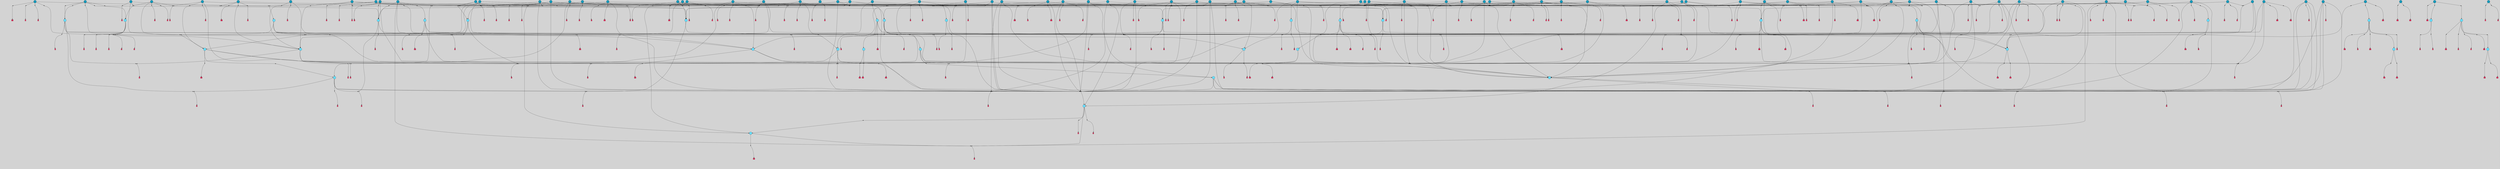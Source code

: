// File exported with GEGELATI v1.3.1
// On the 2024-04-08 17:40:27
// With the File::TPGGraphDotExporter
digraph{
	graph[pad = "0.212, 0.055" bgcolor = lightgray]
	node[shape=circle style = filled label = ""]
		T3 [fillcolor="#66ddff"]
		T4 [fillcolor="#66ddff"]
		T7 [fillcolor="#66ddff"]
		T9 [fillcolor="#66ddff"]
		T11 [fillcolor="#66ddff"]
		T24 [fillcolor="#66ddff"]
		T27 [fillcolor="#66ddff"]
		T54 [fillcolor="#66ddff"]
		T95 [fillcolor="#66ddff"]
		T96 [fillcolor="#66ddff"]
		T111 [fillcolor="#66ddff"]
		T129 [fillcolor="#66ddff"]
		T131 [fillcolor="#66ddff"]
		T159 [fillcolor="#66ddff"]
		T160 [fillcolor="#66ddff"]
		T195 [fillcolor="#66ddff"]
		T212 [fillcolor="#66ddff"]
		T242 [fillcolor="#66ddff"]
		T244 [fillcolor="#1199bb"]
		T261 [fillcolor="#1199bb"]
		T280 [fillcolor="#1199bb"]
		T282 [fillcolor="#66ddff"]
		T286 [fillcolor="#1199bb"]
		T318 [fillcolor="#1199bb"]
		T323 [fillcolor="#66ddff"]
		T324 [fillcolor="#66ddff"]
		T325 [fillcolor="#66ddff"]
		T326 [fillcolor="#1199bb"]
		T327 [fillcolor="#66ddff"]
		T328 [fillcolor="#66ddff"]
		T329 [fillcolor="#66ddff"]
		T330 [fillcolor="#1199bb"]
		T332 [fillcolor="#1199bb"]
		T342 [fillcolor="#1199bb"]
		T345 [fillcolor="#1199bb"]
		T347 [fillcolor="#1199bb"]
		T349 [fillcolor="#66ddff"]
		T375 [fillcolor="#1199bb"]
		T391 [fillcolor="#1199bb"]
		T393 [fillcolor="#1199bb"]
		T394 [fillcolor="#1199bb"]
		T404 [fillcolor="#66ddff"]
		T410 [fillcolor="#66ddff"]
		T414 [fillcolor="#1199bb"]
		T416 [fillcolor="#1199bb"]
		T417 [fillcolor="#1199bb"]
		T419 [fillcolor="#1199bb"]
		T421 [fillcolor="#1199bb"]
		T422 [fillcolor="#1199bb"]
		T425 [fillcolor="#1199bb"]
		T427 [fillcolor="#1199bb"]
		T428 [fillcolor="#1199bb"]
		T431 [fillcolor="#1199bb"]
		T432 [fillcolor="#1199bb"]
		T433 [fillcolor="#1199bb"]
		T434 [fillcolor="#66ddff"]
		T435 [fillcolor="#1199bb"]
		T437 [fillcolor="#1199bb"]
		T438 [fillcolor="#1199bb"]
		T439 [fillcolor="#1199bb"]
		T440 [fillcolor="#1199bb"]
		T441 [fillcolor="#1199bb"]
		T449 [fillcolor="#1199bb"]
		T455 [fillcolor="#1199bb"]
		T457 [fillcolor="#1199bb"]
		T458 [fillcolor="#1199bb"]
		T467 [fillcolor="#1199bb"]
		T469 [fillcolor="#66ddff"]
		T471 [fillcolor="#1199bb"]
		T473 [fillcolor="#1199bb"]
		T474 [fillcolor="#1199bb"]
		T475 [fillcolor="#1199bb"]
		T476 [fillcolor="#1199bb"]
		T478 [fillcolor="#1199bb"]
		T480 [fillcolor="#1199bb"]
		T483 [fillcolor="#1199bb"]
		T485 [fillcolor="#1199bb"]
		T486 [fillcolor="#1199bb"]
		T487 [fillcolor="#1199bb"]
		T488 [fillcolor="#1199bb"]
		T489 [fillcolor="#1199bb"]
		T490 [fillcolor="#1199bb"]
		T491 [fillcolor="#1199bb"]
		T492 [fillcolor="#1199bb"]
		T494 [fillcolor="#1199bb"]
		T495 [fillcolor="#1199bb"]
		T498 [fillcolor="#1199bb"]
		T499 [fillcolor="#1199bb"]
		T501 [fillcolor="#1199bb"]
		T502 [fillcolor="#1199bb"]
		T505 [fillcolor="#66ddff"]
		T506 [fillcolor="#66ddff"]
		T508 [fillcolor="#1199bb"]
		T509 [fillcolor="#1199bb"]
		T510 [fillcolor="#66ddff"]
		T511 [fillcolor="#66ddff"]
		T512 [fillcolor="#66ddff"]
		T513 [fillcolor="#66ddff"]
		T514 [fillcolor="#1199bb"]
		T515 [fillcolor="#1199bb"]
		T516 [fillcolor="#1199bb"]
		T518 [fillcolor="#1199bb"]
		T519 [fillcolor="#1199bb"]
		T520 [fillcolor="#1199bb"]
		T521 [fillcolor="#1199bb"]
		T522 [fillcolor="#1199bb"]
		T523 [fillcolor="#1199bb"]
		T524 [fillcolor="#1199bb"]
		T525 [fillcolor="#1199bb"]
		T526 [fillcolor="#1199bb"]
		T527 [fillcolor="#1199bb"]
		T528 [fillcolor="#1199bb"]
		T529 [fillcolor="#1199bb"]
		T530 [fillcolor="#1199bb"]
		T531 [fillcolor="#1199bb"]
		T532 [fillcolor="#1199bb"]
		T533 [fillcolor="#1199bb"]
		T534 [fillcolor="#1199bb"]
		T535 [fillcolor="#1199bb"]
		T536 [fillcolor="#1199bb"]
		P4725 [fillcolor="#cccccc" shape=point] //6|
		I4725 [shape=box style=invis label="6|1&2|6#1|7&#92;n10|7&2|0#1|5&#92;n9|4&0|1#2|2&#92;n8|6&0|0#1|0&#92;n"]
		P4725 -> I4725[style=invis]
		A3609 [fillcolor="#ff3366" shape=box margin=0.03 width=0 height=0 label="3"]
		T3 -> P4725 -> A3609
		P4726 [fillcolor="#cccccc" shape=point] //3|
		I4726 [shape=box style=invis label="7|6&2|4#0|2&#92;n10|3&2|7#1|4&#92;n11|6&0|4#0|1&#92;n7|1&0|0#2|6&#92;n7|6&0|3#2|6&#92;n4|0&2|6#0|1&#92;n4|4&2|5#0|2&#92;n4|6&0|4#2|7&#92;n10|0&2|3#1|5&#92;n2|6&0|5#0|2&#92;n1|0&2|3#0|7&#92;n1|6&2|0#0|5&#92;n6|2&0|1#0|7&#92;n9|2&0|3#2|7&#92;n5|3&0|6#0|6&#92;n1|7&2|5#2|3&#92;n8|1&2|7#0|6&#92;n1|0&2|5#2|1&#92;n7|1&2|2#2|5&#92;n7|4&2|6#0|3&#92;n"]
		P4726 -> I4726[style=invis]
		A3610 [fillcolor="#ff3366" shape=box margin=0.03 width=0 height=0 label="4"]
		T3 -> P4726 -> A3610
		P4727 [fillcolor="#cccccc" shape=point] //7|
		I4727 [shape=box style=invis label="0|2&2|4#2|6&#92;n5|3&0|6#0|1&#92;n4|7&2|6#0|5&#92;n7|6&0|7#0|5&#92;n10|7&2|2#1|1&#92;n"]
		P4727 -> I4727[style=invis]
		A3611 [fillcolor="#ff3366" shape=box margin=0.03 width=0 height=0 label="4"]
		T4 -> P4727 -> A3611
		P4728 [fillcolor="#cccccc" shape=point] //0|
		I4728 [shape=box style=invis label="2|5&0|1#0|6&#92;n6|1&2|2#2|7&#92;n8|0&0|3#1|4&#92;n4|3&2|5#2|4&#92;n8|1&2|4#0|0&#92;n6|6&0|1#2|6&#92;n11|7&2|4#2|5&#92;n6|2&2|4#0|2&#92;n8|5&2|4#2|4&#92;n2|1&2|1#2|2&#92;n2|7&2|5#2|6&#92;n9|7&0|5#0|4&#92;n1|2&0|5#2|6&#92;n4|2&2|3#2|7&#92;n3|3&2|1#0|2&#92;n"]
		P4728 -> I4728[style=invis]
		A3612 [fillcolor="#ff3366" shape=box margin=0.03 width=0 height=0 label="5"]
		T4 -> P4728 -> A3612
		P4729 [fillcolor="#cccccc" shape=point] //-3|
		I4729 [shape=box style=invis label="1|6&2|7#0|7&#92;n10|2&0|7#1|3&#92;n9|6&2|7#2|2&#92;n5|3&0|7#0|7&#92;n1|6&2|3#0|0&#92;n2|3&2|3#2|2&#92;n5|1&2|6#0|6&#92;n"]
		P4729 -> I4729[style=invis]
		A3613 [fillcolor="#ff3366" shape=box margin=0.03 width=0 height=0 label="7"]
		T7 -> P4729 -> A3613
		P4730 [fillcolor="#cccccc" shape=point] //5|
		I4730 [shape=box style=invis label="0|5&2|3#0|1&#92;n0|6&2|1#2|4&#92;n6|2&2|6#0|7&#92;n7|4&0|3#0|1&#92;n5|4&0|7#1|6&#92;n9|1&0|5#2|2&#92;n6|3&2|3#1|7&#92;n11|7&2|4#1|6&#92;n2|5&0|1#0|0&#92;n4|7&0|0#0|2&#92;n6|2&0|6#0|0&#92;n2|1&2|6#2|4&#92;n10|0&2|0#1|0&#92;n6|6&2|4#0|6&#92;n"]
		P4730 -> I4730[style=invis]
		A3614 [fillcolor="#ff3366" shape=box margin=0.03 width=0 height=0 label="8"]
		T7 -> P4730 -> A3614
		P4731 [fillcolor="#cccccc" shape=point] //-6|
		I4731 [shape=box style=invis label="11|1&0|7#2|0&#92;n10|4&0|1#1|0&#92;n4|3&2|4#2|1&#92;n0|5&2|0#0|0&#92;n6|1&0|0#0|3&#92;n8|2&2|0#0|4&#92;n11|4&2|0#1|6&#92;n7|0&2|6#2|3&#92;n5|3&2|6#2|0&#92;n2|0&2|0#0|4&#92;n"]
		P4731 -> I4731[style=invis]
		A3615 [fillcolor="#ff3366" shape=box margin=0.03 width=0 height=0 label="9"]
		T9 -> P4731 -> A3615
		P4732 [fillcolor="#cccccc" shape=point] //2|
		I4732 [shape=box style=invis label="6|3&2|7#1|4&#92;n8|6&0|0#2|5&#92;n2|1&0|2#0|3&#92;n8|7&0|6#0|4&#92;n2|1&2|0#0|1&#92;n0|0&2|2#2|3&#92;n6|6&0|7#2|1&#92;n6|1&0|7#2|6&#92;n5|4&2|7#0|4&#92;n0|3&0|4#2|0&#92;n11|0&2|0#2|5&#92;n4|5&2|5#2|4&#92;n5|7&0|6#0|4&#92;n9|7&2|5#0|3&#92;n5|4&2|1#0|3&#92;n5|3&0|1#1|7&#92;n0|4&0|3#2|5&#92;n"]
		P4732 -> I4732[style=invis]
		A3616 [fillcolor="#ff3366" shape=box margin=0.03 width=0 height=0 label="10"]
		T9 -> P4732 -> A3616
		P4733 [fillcolor="#cccccc" shape=point] //6|
		I4733 [shape=box style=invis label="3|0&2|7#2|2&#92;n3|2&0|4#2|5&#92;n5|1&0|2#1|0&#92;n8|7&0|1#2|0&#92;n8|5&0|3#0|6&#92;n0|2&0|2#2|3&#92;n1|5&2|5#0|5&#92;n5|6&0|6#0|7&#92;n6|7&0|0#2|6&#92;n1|2&2|3#0|0&#92;n7|7&2|3#0|4&#92;n0|7&2|7#0|6&#92;n1|0&2|2#2|7&#92;n4|4&0|1#0|0&#92;n"]
		P4733 -> I4733[style=invis]
		A3617 [fillcolor="#ff3366" shape=box margin=0.03 width=0 height=0 label="11"]
		T11 -> P4733 -> A3617
		P4734 [fillcolor="#cccccc" shape=point] //-4|
		I4734 [shape=box style=invis label="4|1&0|4#2|6&#92;n1|2&2|2#2|0&#92;n1|2&2|0#0|6&#92;n8|4&2|3#2|5&#92;n5|5&2|1#1|0&#92;n"]
		P4734 -> I4734[style=invis]
		A3618 [fillcolor="#ff3366" shape=box margin=0.03 width=0 height=0 label="12"]
		T11 -> P4734 -> A3618
		P4735 [fillcolor="#cccccc" shape=point] //-3|
		I4735 [shape=box style=invis label="8|1&2|3#0|5&#92;n0|6&0|5#0|5&#92;n3|7&2|1#0|6&#92;n3|5&0|1#0|0&#92;n9|5&2|0#0|4&#92;n3|5&0|2#0|3&#92;n10|6&2|4#1|0&#92;n9|4&2|7#2|6&#92;n1|7&2|5#2|2&#92;n"]
		P4735 -> I4735[style=invis]
		A3619 [fillcolor="#ff3366" shape=box margin=0.03 width=0 height=0 label="5"]
		T4 -> P4735 -> A3619
		P4736 [fillcolor="#cccccc" shape=point] //1|
		I4736 [shape=box style=invis label="5|1&0|6#2|7&#92;n2|4&0|4#2|2&#92;n0|6&0|5#0|4&#92;n10|6&2|5#1|6&#92;n9|3&0|1#1|7&#92;n10|3&2|2#1|0&#92;n5|0&0|0#2|1&#92;n11|3&2|3#1|5&#92;n10|3&0|1#1|0&#92;n2|4&0|1#0|1&#92;n0|2&0|3#2|4&#92;n9|2&2|1#2|5&#92;n11|7&2|6#2|6&#92;n"]
		P4736 -> I4736[style=invis]
		T24 -> P4736 -> T7
		P4737 [fillcolor="#cccccc" shape=point] //5|
		I4737 [shape=box style=invis label="3|0&2|0#0|1&#92;n3|0&0|7#0|1&#92;n5|3&0|2#2|6&#92;n4|4&2|4#2|6&#92;n11|2&0|7#1|6&#92;n2|7&2|2#2|5&#92;n9|3&2|6#2|7&#92;n7|7&0|0#0|4&#92;n6|1&2|4#2|3&#92;n5|4&2|0#1|6&#92;n1|3&0|7#0|4&#92;n"]
		P4737 -> I4737[style=invis]
		A3620 [fillcolor="#ff3366" shape=box margin=0.03 width=0 height=0 label="7"]
		T24 -> P4737 -> A3620
		P4738 [fillcolor="#cccccc" shape=point] //-2|
		I4738 [shape=box style=invis label="4|1&0|4#0|3&#92;n4|2&0|5#2|0&#92;n5|5&2|6#0|5&#92;n1|4&0|1#0|2&#92;n6|3&2|7#1|5&#92;n0|4&2|0#0|3&#92;n8|5&2|5#1|2&#92;n10|7&2|7#1|1&#92;n3|4&0|0#2|1&#92;n3|6&2|5#2|5&#92;n8|3&0|1#0|7&#92;n10|0&2|7#1|3&#92;n4|1&2|4#0|1&#92;n9|3&2|0#0|4&#92;n3|6&2|0#0|4&#92;n1|2&0|6#2|1&#92;n4|0&2|1#2|2&#92;n"]
		P4738 -> I4738[style=invis]
		A3621 [fillcolor="#ff3366" shape=box margin=0.03 width=0 height=0 label="14"]
		T24 -> P4738 -> A3621
		P4739 [fillcolor="#cccccc" shape=point] //2|
		I4739 [shape=box style=invis label="9|1&2|3#0|1&#92;n5|2&2|0#2|4&#92;n3|6&2|5#2|7&#92;n7|0&2|5#0|4&#92;n1|2&0|3#0|5&#92;n7|3&2|7#0|0&#92;n"]
		P4739 -> I4739[style=invis]
		A3622 [fillcolor="#ff3366" shape=box margin=0.03 width=0 height=0 label="2"]
		T27 -> P4739 -> A3622
		P4740 [fillcolor="#cccccc" shape=point] //-6|
		I4740 [shape=box style=invis label="7|5&0|4#0|4&#92;n11|0&2|5#2|1&#92;n"]
		P4740 -> I4740[style=invis]
		A3623 [fillcolor="#ff3366" shape=box margin=0.03 width=0 height=0 label="3"]
		T27 -> P4740 -> A3623
		T27 -> P4726
		T27 -> P4728
		P4741 [fillcolor="#cccccc" shape=point] //0|
		I4741 [shape=box style=invis label="4|0&0|3#2|7&#92;n10|2&0|3#1|7&#92;n3|5&0|2#0|3&#92;n4|5&0|0#2|1&#92;n10|7&2|0#1|2&#92;n5|3&2|3#1|6&#92;n9|5&2|0#0|4&#92;n5|4&2|7#0|2&#92;n10|3&2|7#1|4&#92;n7|2&0|1#2|6&#92;n8|6&0|5#0|5&#92;n8|7&2|3#0|5&#92;n2|6&2|4#0|0&#92;n"]
		P4741 -> I4741[style=invis]
		A3624 [fillcolor="#ff3366" shape=box margin=0.03 width=0 height=0 label="5"]
		T27 -> P4741 -> A3624
		P4742 [fillcolor="#cccccc" shape=point] //8|
		I4742 [shape=box style=invis label="9|0&0|1#2|0&#92;n10|1&2|5#1|4&#92;n8|2&2|6#0|4&#92;n2|4&2|5#2|3&#92;n4|2&2|2#0|2&#92;n7|5&0|2#0|0&#92;n8|2&2|1#1|3&#92;n8|7&0|7#2|1&#92;n1|1&0|0#0|7&#92;n5|6&2|5#1|0&#92;n6|6&2|5#0|0&#92;n11|4&0|3#2|6&#92;n4|2&2|4#0|7&#92;n5|6&0|1#2|0&#92;n11|3&0|2#0|7&#92;n"]
		P4742 -> I4742[style=invis]
		A3625 [fillcolor="#ff3366" shape=box margin=0.03 width=0 height=0 label="6"]
		T54 -> P4742 -> A3625
		T54 -> P4737
		P4743 [fillcolor="#cccccc" shape=point] //-10|
		I4743 [shape=box style=invis label="3|6&0|0#0|4&#92;n4|1&2|4#0|1&#92;n5|1&0|1#0|4&#92;n5|5&2|6#0|5&#92;n6|5&0|6#0|3&#92;n11|1&2|0#0|1&#92;n0|7&2|0#0|3&#92;n1|2&0|6#0|1&#92;n8|0&0|4#2|0&#92;n0|4&0|7#2|7&#92;n7|0&2|7#1|3&#92;n3|1&0|5#2|5&#92;n5|1&0|4#0|3&#92;n2|2&0|2#0|0&#92;n8|3&0|1#0|7&#92;n3|0&0|3#0|5&#92;n7|2&0|5#2|0&#92;n6|3&2|7#1|5&#92;n4|7&2|7#2|1&#92;n"]
		P4743 -> I4743[style=invis]
		A3626 [fillcolor="#ff3366" shape=box margin=0.03 width=0 height=0 label="14"]
		T54 -> P4743 -> A3626
		T54 -> P4730
		P4744 [fillcolor="#cccccc" shape=point] //4|
		I4744 [shape=box style=invis label="4|3&0|6#0|3&#92;n5|7&2|3#2|2&#92;n5|6&0|7#1|2&#92;n1|4&2|6#0|3&#92;n8|4&2|1#2|5&#92;n9|5&2|4#1|4&#92;n2|4&0|5#0|7&#92;n10|0&0|6#1|3&#92;n3|0&0|6#0|2&#92;n2|7&2|7#2|6&#92;n5|2&0|5#1|5&#92;n10|4&2|5#1|7&#92;n4|0&0|4#2|4&#92;n11|1&0|4#2|6&#92;n10|6&2|0#1|4&#92;n9|7&0|3#1|4&#92;n4|5&2|7#0|6&#92;n11|5&2|6#2|3&#92;n0|3&0|5#0|1&#92;n"]
		P4744 -> I4744[style=invis]
		A3627 [fillcolor="#ff3366" shape=box margin=0.03 width=0 height=0 label="13"]
		T95 -> P4744 -> A3627
		P4745 [fillcolor="#cccccc" shape=point] //8|
		I4745 [shape=box style=invis label="9|7&0|5#2|5&#92;n3|3&2|3#0|2&#92;n9|5&2|2#1|0&#92;n2|3&0|6#0|3&#92;n4|4&2|5#2|7&#92;n11|3&2|0#1|5&#92;n6|6&2|1#2|2&#92;n4|6&0|1#2|2&#92;n2|5&2|7#2|2&#92;n7|7&2|2#2|3&#92;n6|5&0|3#2|6&#92;n6|7&0|6#0|2&#92;n"]
		P4745 -> I4745[style=invis]
		A3628 [fillcolor="#ff3366" shape=box margin=0.03 width=0 height=0 label="14"]
		T95 -> P4745 -> A3628
		P4746 [fillcolor="#cccccc" shape=point] //2|
		I4746 [shape=box style=invis label="4|1&0|4#2|6&#92;n5|5&2|1#1|0&#92;n1|0&2|0#0|6&#92;n8|4&2|3#2|5&#92;n"]
		P4746 -> I4746[style=invis]
		T95 -> P4746 -> T11
		P4747 [fillcolor="#cccccc" shape=point] //-9|
		I4747 [shape=box style=invis label="2|0&2|0#2|1&#92;n4|4&2|4#2|6&#92;n9|1&0|3#1|7&#92;n5|3&0|2#2|6&#92;n2|7&2|2#2|5&#92;n5|4&2|0#1|6&#92;n3|0&0|7#0|1&#92;n1|3&0|7#0|4&#92;n11|6&2|2#0|7&#92;n7|7&0|0#0|4&#92;n11|0&0|7#1|6&#92;n9|3&2|6#2|7&#92;n"]
		P4747 -> I4747[style=invis]
		A3629 [fillcolor="#ff3366" shape=box margin=0.03 width=0 height=0 label="7"]
		T95 -> P4747 -> A3629
		P4748 [fillcolor="#cccccc" shape=point] //-8|
		I4748 [shape=box style=invis label="7|5&0|4#2|4&#92;n"]
		P4748 -> I4748[style=invis]
		A3630 [fillcolor="#ff3366" shape=box margin=0.03 width=0 height=0 label="3"]
		T95 -> P4748 -> A3630
		P4749 [fillcolor="#cccccc" shape=point] //6|
		I4749 [shape=box style=invis label="0|5&2|3#0|1&#92;n0|6&2|1#2|4&#92;n9|1&0|5#2|2&#92;n7|4&0|3#0|1&#92;n5|4&0|7#1|6&#92;n2|5&0|1#0|0&#92;n6|3&2|3#1|7&#92;n11|7&2|4#1|6&#92;n6|2&2|6#0|1&#92;n4|7&0|0#0|2&#92;n6|2&0|6#0|0&#92;n9|1&2|6#2|4&#92;n10|0&2|0#1|0&#92;n6|6&2|4#0|6&#92;n"]
		P4749 -> I4749[style=invis]
		A3631 [fillcolor="#ff3366" shape=box margin=0.03 width=0 height=0 label="8"]
		T96 -> P4749 -> A3631
		P4750 [fillcolor="#cccccc" shape=point] //5|
		I4750 [shape=box style=invis label="10|4&0|1#1|0&#92;n4|3&2|4#2|1&#92;n2|0&2|0#0|4&#92;n6|1&0|0#0|3&#92;n8|2&2|0#0|4&#92;n0|0&0|0#0|0&#92;n11|4&2|0#1|6&#92;n7|0&2|6#2|3&#92;n5|3&2|6#2|0&#92;n0|0&2|0#0|0&#92;n"]
		P4750 -> I4750[style=invis]
		A3632 [fillcolor="#ff3366" shape=box margin=0.03 width=0 height=0 label="9"]
		T96 -> P4750 -> A3632
		T96 -> P4725
		P4751 [fillcolor="#cccccc" shape=point] //1|
		I4751 [shape=box style=invis label="5|4&0|7#1|6&#92;n0|6&2|1#2|4&#92;n7|4&0|3#0|1&#92;n0|5&2|3#0|1&#92;n9|1&0|5#2|2&#92;n6|3&2|3#1|7&#92;n11|7&2|4#1|6&#92;n2|5&0|1#0|0&#92;n7|5&2|3#1|1&#92;n4|7&0|0#0|2&#92;n6|2&0|6#0|0&#92;n2|1&2|6#2|4&#92;n10|0&2|7#1|0&#92;n6|6&2|4#0|6&#92;n"]
		P4751 -> I4751[style=invis]
		A3633 [fillcolor="#ff3366" shape=box margin=0.03 width=0 height=0 label="8"]
		T96 -> P4751 -> A3633
		T96 -> P4735
		P4752 [fillcolor="#cccccc" shape=point] //-5|
		I4752 [shape=box style=invis label="0|0&2|3#0|2&#92;n10|5&0|6#1|3&#92;n7|3&0|6#2|3&#92;n3|4&0|6#0|6&#92;n10|5&0|2#1|1&#92;n5|0&0|1#0|3&#92;n6|6&2|5#1|5&#92;n7|4&0|2#1|7&#92;n5|7&0|1#2|5&#92;n1|5&0|0#0|3&#92;n7|5&2|1#2|6&#92;n9|0&0|2#0|0&#92;n4|0&2|4#0|0&#92;n4|6&0|0#2|3&#92;n3|1&0|6#2|5&#92;n7|7&2|1#2|3&#92;n9|4&2|2#0|6&#92;n"]
		P4752 -> I4752[style=invis]
		T111 -> P4752 -> T9
		P4753 [fillcolor="#cccccc" shape=point] //7|
		I4753 [shape=box style=invis label="7|4&2|1#2|0&#92;n4|1&2|4#2|3&#92;n5|0&2|0#2|2&#92;n6|1&2|4#2|6&#92;n"]
		P4753 -> I4753[style=invis]
		A3634 [fillcolor="#ff3366" shape=box margin=0.03 width=0 height=0 label="9"]
		T111 -> P4753 -> A3634
		P4754 [fillcolor="#cccccc" shape=point] //2|
		I4754 [shape=box style=invis label="3|0&2|0#0|1&#92;n11|2&0|7#1|6&#92;n8|7&2|4#0|5&#92;n5|3&0|2#2|6&#92;n4|4&2|4#2|6&#92;n3|0&0|7#0|1&#92;n2|7&2|2#2|5&#92;n9|3&2|6#2|7&#92;n7|7&0|0#0|4&#92;n6|1&2|4#1|3&#92;n5|4&2|0#1|6&#92;n1|3&0|7#0|4&#92;n"]
		P4754 -> I4754[style=invis]
		A3635 [fillcolor="#ff3366" shape=box margin=0.03 width=0 height=0 label="7"]
		T111 -> P4754 -> A3635
		T111 -> P4731
		T129 -> P4742
		T129 -> P4737
		P4755 [fillcolor="#cccccc" shape=point] //10|
		I4755 [shape=box style=invis label="4|5&2|7#2|1&#92;n1|7&2|3#0|6&#92;n3|5&2|2#0|3&#92;n10|3&0|7#1|4&#92;n7|1&0|4#2|6&#92;n10|2&0|3#1|7&#92;n9|5&2|0#0|4&#92;n4|0&0|3#2|7&#92;n11|4&2|6#1|2&#92;n5|4&2|7#0|2&#92;n2|6&2|4#0|0&#92;n6|5&0|7#2|1&#92;n5|3&2|3#1|6&#92;n10|7&2|0#1|2&#92;n"]
		P4755 -> I4755[style=invis]
		A3636 [fillcolor="#ff3366" shape=box margin=0.03 width=0 height=0 label="5"]
		T129 -> P4755 -> A3636
		P4756 [fillcolor="#cccccc" shape=point] //5|
		I4756 [shape=box style=invis label="9|4&2|3#1|3&#92;n0|4&2|4#0|5&#92;n6|1&2|6#2|5&#92;n4|0&0|5#2|0&#92;n"]
		P4756 -> I4756[style=invis]
		A3637 [fillcolor="#ff3366" shape=box margin=0.03 width=0 height=0 label="7"]
		T129 -> P4756 -> A3637
		P4757 [fillcolor="#cccccc" shape=point] //6|
		I4757 [shape=box style=invis label="9|4&2|7#0|6&#92;n8|4&0|1#1|0&#92;n1|3&0|0#2|1&#92;n2|4&0|6#2|2&#92;n5|1&2|5#0|7&#92;n3|0&0|3#2|6&#92;n2|2&2|6#0|2&#92;n8|4&0|4#2|2&#92;n5|1&2|4#0|3&#92;n9|4&0|6#0|6&#92;n5|0&2|2#1|5&#92;n11|7&0|0#1|1&#92;n0|4&0|3#0|3&#92;n7|7&2|4#2|5&#92;n1|5&0|1#2|1&#92;n"]
		P4757 -> I4757[style=invis]
		A3638 [fillcolor="#ff3366" shape=box margin=0.03 width=0 height=0 label="1"]
		T129 -> P4757 -> A3638
		P4758 [fillcolor="#cccccc" shape=point] //6|
		I4758 [shape=box style=invis label="10|4&2|6#1|2&#92;n8|4&0|1#1|0&#92;n0|4&2|6#0|0&#92;n8|4&2|5#2|1&#92;n7|5&2|5#1|0&#92;n3|6&0|6#2|2&#92;n1|7&0|7#0|5&#92;n2|0&0|7#2|4&#92;n2|6&2|2#0|0&#92;n0|7&2|7#0|7&#92;n11|6&0|4#2|2&#92;n5|5&0|0#0|1&#92;n10|1&0|0#1|0&#92;n7|3&0|1#2|5&#92;n9|2&2|7#1|5&#92;n9|4&2|6#2|7&#92;n1|6&2|4#2|2&#92;n3|3&2|2#0|7&#92;n1|6&2|0#0|0&#92;n6|4&2|6#1|0&#92;n"]
		P4758 -> I4758[style=invis]
		A3639 [fillcolor="#ff3366" shape=box margin=0.03 width=0 height=0 label="1"]
		T131 -> P4758 -> A3639
		P4759 [fillcolor="#cccccc" shape=point] //9|
		I4759 [shape=box style=invis label="11|0&2|0#1|1&#92;n3|6&0|6#0|0&#92;n1|4&0|0#2|4&#92;n7|5&2|2#1|3&#92;n11|7&2|6#1|7&#92;n5|2&0|6#1|5&#92;n9|5&0|6#0|3&#92;n2|2&2|7#0|5&#92;n9|3&2|2#2|0&#92;n11|0&2|7#0|1&#92;n1|1&2|0#0|1&#92;n6|6&0|6#1|2&#92;n9|7&0|1#0|3&#92;n2|0&2|4#2|5&#92;n2|4&2|2#0|0&#92;n6|1&2|1#1|7&#92;n10|7&2|5#1|6&#92;n11|5&2|7#2|4&#92;n"]
		P4759 -> I4759[style=invis]
		A3640 [fillcolor="#ff3366" shape=box margin=0.03 width=0 height=0 label="1"]
		T131 -> P4759 -> A3640
		T131 -> P4740
		P4760 [fillcolor="#cccccc" shape=point] //5|
		I4760 [shape=box style=invis label="3|0&0|0#0|1&#92;n5|6&0|4#0|3&#92;n4|4&2|4#2|6&#92;n11|2&0|7#1|6&#92;n2|7&2|2#2|5&#92;n9|3&2|6#2|7&#92;n7|7&0|0#0|4&#92;n6|1&2|4#2|3&#92;n5|4&2|0#1|6&#92;n5|3&0|2#2|6&#92;n1|3&0|7#0|4&#92;n"]
		P4760 -> I4760[style=invis]
		A3641 [fillcolor="#ff3366" shape=box margin=0.03 width=0 height=0 label="7"]
		T131 -> P4760 -> A3641
		T131 -> P4756
		P4761 [fillcolor="#cccccc" shape=point] //7|
		I4761 [shape=box style=invis label="7|0&2|1#2|0&#92;n9|7&2|1#1|7&#92;n8|2&0|1#1|0&#92;n6|6&0|2#1|1&#92;n2|2&0|5#0|0&#92;n5|7&0|0#2|1&#92;n5|1&2|5#1|5&#92;n4|7&2|4#2|3&#92;n10|5&2|2#1|5&#92;n1|3&2|2#2|0&#92;n10|2&2|6#1|5&#92;n"]
		P4761 -> I4761[style=invis]
		A3642 [fillcolor="#ff3366" shape=box margin=0.03 width=0 height=0 label="1"]
		T159 -> P4761 -> A3642
		P4762 [fillcolor="#cccccc" shape=point] //7|
		I4762 [shape=box style=invis label="7|4&2|7#0|4&#92;n4|6&0|1#2|5&#92;n2|1&2|3#0|0&#92;n4|3&2|0#0|1&#92;n0|0&2|7#2|7&#92;n7|7&0|5#2|3&#92;n5|0&2|1#2|2&#92;n10|0&0|4#1|2&#92;n4|4&0|7#0|0&#92;n6|7&0|2#0|1&#92;n1|4&2|5#0|4&#92;n"]
		P4762 -> I4762[style=invis]
		A3643 [fillcolor="#ff3366" shape=box margin=0.03 width=0 height=0 label="0"]
		T159 -> P4762 -> A3643
		P4763 [fillcolor="#cccccc" shape=point] //5|
		I4763 [shape=box style=invis label="0|5&2|3#0|1&#92;n0|6&2|1#2|4&#92;n6|2&2|6#0|7&#92;n9|0&2|7#1|1&#92;n7|4&0|3#0|1&#92;n11|7&2|4#1|6&#92;n9|1&0|5#2|2&#92;n5|4&0|7#1|6&#92;n2|5&0|1#0|0&#92;n4|7&0|0#0|2&#92;n6|2&0|6#0|0&#92;n2|1&2|6#2|4&#92;n10|0&0|0#1|0&#92;n6|6&2|4#0|6&#92;n"]
		P4763 -> I4763[style=invis]
		T159 -> P4763 -> T129
		T160 -> P4744
		T160 -> P4747
		P4764 [fillcolor="#cccccc" shape=point] //5|
		I4764 [shape=box style=invis label="6|0&2|7#2|7&#92;n3|6&2|6#2|6&#92;n6|3&0|5#1|2&#92;n"]
		P4764 -> I4764[style=invis]
		A3644 [fillcolor="#ff3366" shape=box margin=0.03 width=0 height=0 label="3"]
		T160 -> P4764 -> A3644
		P4765 [fillcolor="#cccccc" shape=point] //-2|
		I4765 [shape=box style=invis label="11|7&2|0#1|7&#92;n4|3&0|1#2|5&#92;n0|4&2|4#2|7&#92;n1|6&0|0#0|4&#92;n4|0&0|0#0|5&#92;n0|6&2|3#2|0&#92;n9|6&2|5#1|3&#92;n0|7&2|1#2|5&#92;n4|4&0|5#0|1&#92;n10|4&0|0#1|0&#92;n"]
		P4765 -> I4765[style=invis]
		A3645 [fillcolor="#ff3366" shape=box margin=0.03 width=0 height=0 label="12"]
		T160 -> P4765 -> A3645
		T160 -> P4737
		P4766 [fillcolor="#cccccc" shape=point] //5|
		I4766 [shape=box style=invis label="3|0&2|0#2|1&#92;n3|0&0|7#0|1&#92;n5|3&0|2#2|6&#92;n4|4&2|4#2|6&#92;n5|4&2|0#1|6&#92;n2|7&2|2#2|5&#92;n1|3&0|7#0|4&#92;n11|6&2|2#0|7&#92;n7|7&0|0#0|4&#92;n6|1&2|4#2|3&#92;n11|0&0|7#1|6&#92;n9|3&2|6#2|7&#92;n"]
		P4766 -> I4766[style=invis]
		A3646 [fillcolor="#ff3366" shape=box margin=0.03 width=0 height=0 label="7"]
		T195 -> P4766 -> A3646
		P4767 [fillcolor="#cccccc" shape=point] //4|
		I4767 [shape=box style=invis label="7|1&0|6#0|1&#92;n6|7&2|7#1|7&#92;n10|1&2|1#1|1&#92;n9|6&2|2#1|4&#92;n4|7&0|4#2|2&#92;n9|6&0|5#1|1&#92;n10|0&2|6#1|6&#92;n5|1&0|1#2|3&#92;n10|1&0|5#1|0&#92;n3|4&2|3#0|0&#92;n8|2&0|5#2|4&#92;n1|6&2|0#0|0&#92;n2|3&0|1#2|6&#92;n5|2&2|2#1|6&#92;n2|2&0|1#2|1&#92;n3|1&2|7#0|3&#92;n6|7&2|3#0|4&#92;n"]
		P4767 -> I4767[style=invis]
		A3647 [fillcolor="#ff3366" shape=box margin=0.03 width=0 height=0 label="10"]
		T195 -> P4767 -> A3647
		P4768 [fillcolor="#cccccc" shape=point] //-4|
		I4768 [shape=box style=invis label="0|4&0|0#2|7&#92;n8|5&2|4#2|4&#92;n4|3&2|5#2|4&#92;n11|7&2|2#2|5&#92;n6|5&2|2#2|7&#92;n3|2&0|7#0|7&#92;n3|3&2|1#0|3&#92;n2|6&0|3#2|5&#92;n0|1&2|6#2|2&#92;n8|2&0|0#1|6&#92;n0|7&0|5#0|4&#92;n9|5&0|3#2|7&#92;n2|7&2|5#2|6&#92;n9|0&2|0#0|1&#92;n1|2&2|4#0|2&#92;n"]
		P4768 -> I4768[style=invis]
		T195 -> P4768 -> T27
		T195 -> P4762
		P4769 [fillcolor="#cccccc" shape=point] //6|
		I4769 [shape=box style=invis label="9|4&2|7#0|6&#92;n8|4&0|1#1|0&#92;n1|3&0|0#2|1&#92;n2|4&0|6#2|2&#92;n5|1&2|5#0|7&#92;n3|0&0|3#2|6&#92;n2|2&2|6#0|2&#92;n8|4&0|4#2|2&#92;n5|1&2|4#0|3&#92;n9|4&0|6#0|6&#92;n5|0&2|2#1|5&#92;n11|7&0|0#1|1&#92;n0|4&0|3#0|3&#92;n7|7&2|4#2|5&#92;n1|5&0|1#2|1&#92;n"]
		P4769 -> I4769[style=invis]
		A3648 [fillcolor="#ff3366" shape=box margin=0.03 width=0 height=0 label="1"]
		T212 -> P4769 -> A3648
		P4770 [fillcolor="#cccccc" shape=point] //5|
		I4770 [shape=box style=invis label="9|4&2|3#1|3&#92;n0|4&2|4#0|5&#92;n6|1&2|6#2|5&#92;n4|0&0|5#2|0&#92;n"]
		P4770 -> I4770[style=invis]
		A3649 [fillcolor="#ff3366" shape=box margin=0.03 width=0 height=0 label="7"]
		T212 -> P4770 -> A3649
		P4771 [fillcolor="#cccccc" shape=point] //5|
		I4771 [shape=box style=invis label="3|0&2|0#0|1&#92;n3|0&0|7#0|1&#92;n5|3&0|2#2|6&#92;n4|4&2|4#2|6&#92;n11|2&0|7#1|6&#92;n2|7&2|2#2|5&#92;n9|3&2|6#2|7&#92;n7|7&0|0#0|4&#92;n6|1&2|4#2|3&#92;n5|4&2|0#1|6&#92;n1|3&0|7#0|4&#92;n"]
		P4771 -> I4771[style=invis]
		A3650 [fillcolor="#ff3366" shape=box margin=0.03 width=0 height=0 label="7"]
		T212 -> P4771 -> A3650
		P4772 [fillcolor="#cccccc" shape=point] //8|
		I4772 [shape=box style=invis label="9|0&0|1#2|0&#92;n10|1&2|5#1|4&#92;n8|2&2|6#0|4&#92;n2|4&2|5#2|3&#92;n4|2&2|2#0|2&#92;n7|5&0|2#0|0&#92;n8|2&2|1#1|3&#92;n8|7&0|7#2|1&#92;n1|1&0|0#0|7&#92;n5|6&2|5#1|0&#92;n6|6&2|5#0|0&#92;n11|4&0|3#2|6&#92;n4|2&2|4#0|7&#92;n5|6&0|1#2|0&#92;n11|3&0|2#0|7&#92;n"]
		P4772 -> I4772[style=invis]
		A3651 [fillcolor="#ff3366" shape=box margin=0.03 width=0 height=0 label="6"]
		T212 -> P4772 -> A3651
		P4773 [fillcolor="#cccccc" shape=point] //10|
		I4773 [shape=box style=invis label="4|5&2|7#2|1&#92;n1|7&2|3#0|6&#92;n3|5&2|2#0|3&#92;n10|3&0|7#1|4&#92;n7|1&0|4#2|6&#92;n10|2&0|3#1|7&#92;n9|5&2|0#0|4&#92;n4|0&0|3#2|7&#92;n11|4&2|6#1|2&#92;n5|4&2|7#0|2&#92;n2|6&2|4#0|0&#92;n6|5&0|7#2|1&#92;n5|3&2|3#1|6&#92;n10|7&2|0#1|2&#92;n"]
		P4773 -> I4773[style=invis]
		A3652 [fillcolor="#ff3366" shape=box margin=0.03 width=0 height=0 label="5"]
		T212 -> P4773 -> A3652
		P4774 [fillcolor="#cccccc" shape=point] //5|
		I4774 [shape=box style=invis label="1|6&2|7#0|7&#92;n9|2&2|7#2|2&#92;n10|2&0|7#1|3&#92;n5|3&0|7#0|7&#92;n7|0&2|7#2|2&#92;n1|6&2|3#0|0&#92;n2|3&2|3#2|2&#92;n"]
		P4774 -> I4774[style=invis]
		A3653 [fillcolor="#ff3366" shape=box margin=0.03 width=0 height=0 label="7"]
		T242 -> P4774 -> A3653
		P4775 [fillcolor="#cccccc" shape=point] //-8|
		I4775 [shape=box style=invis label="7|5&0|2#2|1&#92;n1|0&2|6#0|0&#92;n7|1&2|6#1|1&#92;n8|7&0|3#1|6&#92;n3|7&2|3#2|4&#92;n"]
		P4775 -> I4775[style=invis]
		A3654 [fillcolor="#ff3366" shape=box margin=0.03 width=0 height=0 label="2"]
		T242 -> P4775 -> A3654
		P4776 [fillcolor="#cccccc" shape=point] //-3|
		I4776 [shape=box style=invis label="1|1&2|1#0|1&#92;n1|4&0|0#2|4&#92;n11|0&2|3#0|2&#92;n11|6&0|4#0|1&#92;n5|2&0|6#1|5&#92;n3|7&2|6#2|7&#92;n7|7&0|1#2|1&#92;n9|5&2|2#2|0&#92;n6|5&2|6#1|4&#92;n0|7&0|5#2|4&#92;n8|1&0|0#2|3&#92;n0|5&0|3#0|5&#92;n2|0&2|4#0|5&#92;n7|5&2|7#1|3&#92;n8|3&0|0#1|2&#92;n"]
		P4776 -> I4776[style=invis]
		A3655 [fillcolor="#ff3366" shape=box margin=0.03 width=0 height=0 label="1"]
		T242 -> P4776 -> A3655
		P4777 [fillcolor="#cccccc" shape=point] //-9|
		I4777 [shape=box style=invis label="4|7&2|6#0|5&#92;n11|3&0|2#2|6&#92;n10|2&2|4#1|6&#92;n3|0&2|6#2|7&#92;n4|3&0|5#0|7&#92;n2|3&0|7#0|7&#92;n10|6&0|7#1|5&#92;n10|1&2|2#1|1&#92;n1|7&0|3#2|6&#92;n"]
		P4777 -> I4777[style=invis]
		A3656 [fillcolor="#ff3366" shape=box margin=0.03 width=0 height=0 label="4"]
		T244 -> P4777 -> A3656
		P4778 [fillcolor="#cccccc" shape=point] //7|
		I4778 [shape=box style=invis label="7|2&0|4#1|3&#92;n7|7&0|0#0|4&#92;n4|4&2|4#2|6&#92;n2|3&2|2#2|5&#92;n8|0&0|2#2|1&#92;n9|3&2|6#2|7&#92;n6|4&2|4#2|3&#92;n3|3&2|0#0|1&#92;n6|4&2|0#1|6&#92;n5|3&0|7#0|4&#92;n"]
		P4778 -> I4778[style=invis]
		A3657 [fillcolor="#ff3366" shape=box margin=0.03 width=0 height=0 label="7"]
		T244 -> P4778 -> A3657
		P4779 [fillcolor="#cccccc" shape=point] //2|
		I4779 [shape=box style=invis label="4|5&2|7#2|1&#92;n1|7&2|3#0|6&#92;n3|5&2|2#0|3&#92;n10|3&2|7#1|4&#92;n7|1&0|4#2|6&#92;n4|0&0|3#2|7&#92;n9|5&2|0#0|4&#92;n10|2&0|3#1|7&#92;n11|4&2|6#1|2&#92;n10|3&2|1#1|6&#92;n5|4&2|7#0|2&#92;n2|6&2|4#0|0&#92;n6|5&0|7#2|1&#92;n5|3&2|3#1|6&#92;n10|7&2|0#1|2&#92;n"]
		P4779 -> I4779[style=invis]
		A3658 [fillcolor="#ff3366" shape=box margin=0.03 width=0 height=0 label="5"]
		T244 -> P4779 -> A3658
		P4780 [fillcolor="#cccccc" shape=point] //7|
		I4780 [shape=box style=invis label="8|4&2|1#2|5&#92;n4|1&2|7#2|1&#92;n11|5&2|6#0|3&#92;n10|4&2|5#1|7&#92;n4|0&0|4#2|4&#92;n4|5&2|7#0|6&#92;n9|5&2|4#0|4&#92;n2|4&0|5#0|7&#92;n1|4&2|6#0|3&#92;n2|7&2|7#2|6&#92;n3|0&0|6#0|2&#92;n10|0&2|6#1|3&#92;n4|4&0|6#0|7&#92;n10|6&2|0#1|4&#92;n5|4&2|6#1|1&#92;n9|7&0|3#0|4&#92;n5|6&0|7#1|2&#92;n5|7&2|3#2|2&#92;n0|3&0|5#0|1&#92;n"]
		P4780 -> I4780[style=invis]
		T244 -> P4780 -> T9
		T261 -> P4761
		P4781 [fillcolor="#cccccc" shape=point] //-3|
		I4781 [shape=box style=invis label="3|7&0|0#0|2&#92;n11|5&0|1#1|1&#92;n4|1&0|6#2|6&#92;n4|0&0|1#0|5&#92;n"]
		P4781 -> I4781[style=invis]
		T261 -> P4781 -> T24
		P4782 [fillcolor="#cccccc" shape=point] //-5|
		I4782 [shape=box style=invis label="3|0&2|0#0|1&#92;n6|4&2|4#2|3&#92;n9|1&0|3#0|5&#92;n11|2&0|7#1|6&#92;n5|3&0|2#2|6&#92;n2|7&2|2#2|5&#92;n3|0&0|7#0|1&#92;n6|1&2|4#2|3&#92;n5|4&2|0#1|6&#92;n1|3&0|7#0|4&#92;n"]
		P4782 -> I4782[style=invis]
		T261 -> P4782 -> T160
		P4783 [fillcolor="#cccccc" shape=point] //-2|
		I4783 [shape=box style=invis label="5|4&0|2#2|4&#92;n5|6&2|4#2|3&#92;n3|3&0|6#0|6&#92;n10|0&2|0#1|6&#92;n"]
		P4783 -> I4783[style=invis]
		T261 -> P4783 -> T4
		T261 -> P4731
		T280 -> P4744
		P4784 [fillcolor="#cccccc" shape=point] //1|
		I4784 [shape=box style=invis label="0|4&0|1#0|1&#92;n10|5&2|5#1|6&#92;n7|7&2|5#2|2&#92;n9|5&0|7#2|7&#92;n8|4&0|3#2|7&#92;n11|0&2|3#0|5&#92;n7|0&0|0#0|1&#92;n4|2&0|4#0|5&#92;n5|1&0|6#2|7&#92;n11|3&0|7#1|3&#92;n"]
		P4784 -> I4784[style=invis]
		T280 -> P4784 -> T7
		P4785 [fillcolor="#cccccc" shape=point] //-3|
		I4785 [shape=box style=invis label="4|5&0|0#0|0&#92;n4|7&0|0#0|2&#92;n0|6&2|1#2|4&#92;n9|1&0|5#2|2&#92;n10|0&2|0#1|0&#92;n6|6&2|4#0|6&#92;n2|5&0|1#0|0&#92;n6|3&2|3#1|7&#92;n11|7&2|4#1|6&#92;n6|2&2|6#0|1&#92;n6|2&0|0#0|0&#92;n9|1&2|6#2|4&#92;n10|4&0|3#1|1&#92;n5|4&2|7#1|6&#92;n"]
		P4785 -> I4785[style=invis]
		T280 -> P4785 -> T95
		P4786 [fillcolor="#cccccc" shape=point] //-4|
		I4786 [shape=box style=invis label="5|5&2|1#1|0&#92;n4|1&0|4#2|6&#92;n2|4&2|3#2|5&#92;n1|0&2|0#2|6&#92;n1|4&2|5#0|7&#92;n"]
		P4786 -> I4786[style=invis]
		T282 -> P4786 -> T11
		T282 -> P4766
		P4787 [fillcolor="#cccccc" shape=point] //-9|
		I4787 [shape=box style=invis label="1|0&0|0#2|2&#92;n0|0&0|5#2|4&#92;n10|4&0|2#1|6&#92;n6|2&0|1#1|1&#92;n9|7&0|0#1|2&#92;n3|6&2|4#2|0&#92;n10|7&2|5#1|2&#92;n"]
		P4787 -> I4787[style=invis]
		A3659 [fillcolor="#ff3366" shape=box margin=0.03 width=0 height=0 label="7"]
		T282 -> P4787 -> A3659
		T282 -> P4748
		P4788 [fillcolor="#cccccc" shape=point] //2|
		I4788 [shape=box style=invis label="0|3&0|0#2|7&#92;n3|6&2|5#2|5&#92;n7|4&0|0#1|1&#92;n4|1&0|0#0|6&#92;n1|6&0|2#0|1&#92;n8|6&0|2#2|4&#92;n4|4&2|4#0|3&#92;n1|0&2|4#0|1&#92;n9|2&2|3#0|7&#92;n10|5&2|2#1|1&#92;n10|6&0|1#1|2&#92;n3|3&2|2#0|5&#92;n11|3&0|2#1|0&#92;n4|5&0|6#0|4&#92;n0|7&0|6#2|2&#92;n3|2&0|5#0|1&#92;n"]
		P4788 -> I4788[style=invis]
		A3660 [fillcolor="#ff3366" shape=box margin=0.03 width=0 height=0 label="1"]
		T282 -> P4788 -> A3660
		P4789 [fillcolor="#cccccc" shape=point] //-2|
		I4789 [shape=box style=invis label="3|0&2|0#0|1&#92;n4|1&0|3#2|2&#92;n11|2&0|7#1|6&#92;n8|7&2|4#0|5&#92;n6|1&2|4#1|3&#92;n4|4&2|4#2|6&#92;n3|0&0|7#0|1&#92;n9|3&2|6#2|7&#92;n7|7&0|0#0|4&#92;n5|3&0|2#2|6&#92;n5|4&2|0#1|6&#92;n1|3&0|7#0|4&#92;n"]
		P4789 -> I4789[style=invis]
		A3661 [fillcolor="#ff3366" shape=box margin=0.03 width=0 height=0 label="7"]
		T286 -> P4789 -> A3661
		P4790 [fillcolor="#cccccc" shape=point] //-3|
		I4790 [shape=box style=invis label="8|4&0|1#1|0&#92;n7|4&0|6#0|0&#92;n3|6&0|6#2|2&#92;n9|4&0|0#2|7&#92;n0|7&2|7#2|7&#92;n0|2&2|7#0|5&#92;n6|3&0|3#0|7&#92;n11|6&0|0#2|2&#92;n2|0&2|3#2|2&#92;n10|1&0|6#1|3&#92;n2|5&0|0#0|1&#92;n4|3&0|1#2|5&#92;n1|6&2|0#0|0&#92;n"]
		P4790 -> I4790[style=invis]
		A3662 [fillcolor="#ff3366" shape=box margin=0.03 width=0 height=0 label="1"]
		T286 -> P4790 -> A3662
		P4791 [fillcolor="#cccccc" shape=point] //5|
		I4791 [shape=box style=invis label="3|0&2|0#0|1&#92;n3|0&0|7#0|3&#92;n5|3&0|2#2|6&#92;n4|4&2|4#2|6&#92;n11|2&0|7#1|6&#92;n9|3&2|6#2|7&#92;n2|7&2|2#2|5&#92;n7|7&0|0#0|4&#92;n6|1&2|4#2|3&#92;n1|3&0|7#0|4&#92;n"]
		P4791 -> I4791[style=invis]
		A3663 [fillcolor="#ff3366" shape=box margin=0.03 width=0 height=0 label="7"]
		T286 -> P4791 -> A3663
		P4792 [fillcolor="#cccccc" shape=point] //-5|
		I4792 [shape=box style=invis label="10|6&2|5#1|6&#92;n9|3&0|1#1|7&#92;n2|4&0|1#0|1&#92;n11|3&0|7#1|6&#92;n5|1&0|6#2|7&#92;n8|0&0|0#0|1&#92;n0|6&0|7#0|4&#92;n6|7&2|6#2|6&#92;n11|0&2|3#0|5&#92;n"]
		P4792 -> I4792[style=invis]
		T286 -> P4792 -> T7
		P4793 [fillcolor="#cccccc" shape=point] //-5|
		I4793 [shape=box style=invis label="8|4&0|1#1|4&#92;n11|6&0|0#2|2&#92;n8|5&2|4#1|1&#92;n9|4&0|0#2|7&#92;n3|7&0|7#2|7&#92;n2|5&0|0#0|1&#92;n6|3&0|3#0|7&#92;n3|6&0|6#2|2&#92;n2|0&2|3#2|2&#92;n2|2&2|1#2|3&#92;n6|0&2|3#0|3&#92;n10|1&0|6#1|3&#92;n"]
		P4793 -> I4793[style=invis]
		A3664 [fillcolor="#ff3366" shape=box margin=0.03 width=0 height=0 label="1"]
		T286 -> P4793 -> A3664
		P4794 [fillcolor="#cccccc" shape=point] //5|
		I4794 [shape=box style=invis label="11|7&2|0#1|7&#92;n1|5&2|4#2|4&#92;n4|3&0|1#0|5&#92;n1|6&0|0#0|4&#92;n8|6&2|4#0|0&#92;n4|0&2|0#0|5&#92;n10|4&2|0#1|0&#92;n4|4&0|5#0|1&#92;n0|7&2|1#0|5&#92;n0|6&2|3#2|0&#92;n9|6&2|5#1|3&#92;n"]
		P4794 -> I4794[style=invis]
		T318 -> P4794 -> T195
		T318 -> P4777
		T318 -> P4778
		P4795 [fillcolor="#cccccc" shape=point] //-6|
		I4795 [shape=box style=invis label="9|0&2|0#0|1&#92;n3|2&0|2#0|3&#92;n5|4&0|5#1|7&#92;n2|1&0|4#0|3&#92;n9|2&2|0#2|4&#92;n7|6&0|4#0|2&#92;n2|3&0|6#2|6&#92;n1|2&0|3#2|0&#92;n"]
		P4795 -> I4795[style=invis]
		T318 -> P4795 -> T54
		P4796 [fillcolor="#cccccc" shape=point] //-2|
		I4796 [shape=box style=invis label="1|3&0|2#0|7&#92;n6|1&0|7#0|0&#92;n6|1&2|4#1|7&#92;n3|0&2|3#0|3&#92;n0|2&0|7#2|6&#92;n"]
		P4796 -> I4796[style=invis]
		T318 -> P4796 -> T195
		P4797 [fillcolor="#cccccc" shape=point] //-9|
		I4797 [shape=box style=invis label="2|0&2|0#2|1&#92;n4|4&2|4#2|6&#92;n9|1&0|3#1|7&#92;n5|3&0|2#2|6&#92;n2|7&2|2#2|5&#92;n5|4&2|0#1|6&#92;n3|0&0|7#0|1&#92;n1|3&0|7#0|4&#92;n11|6&2|2#0|7&#92;n7|7&0|0#0|4&#92;n11|0&0|7#1|6&#92;n9|3&2|6#2|7&#92;n"]
		P4797 -> I4797[style=invis]
		A3665 [fillcolor="#ff3366" shape=box margin=0.03 width=0 height=0 label="7"]
		T323 -> P4797 -> A3665
		P4798 [fillcolor="#cccccc" shape=point] //-4|
		I4798 [shape=box style=invis label="4|1&0|4#2|6&#92;n1|2&2|2#2|0&#92;n1|2&2|0#0|6&#92;n8|4&2|3#2|5&#92;n5|5&2|1#1|0&#92;n"]
		P4798 -> I4798[style=invis]
		A3666 [fillcolor="#ff3366" shape=box margin=0.03 width=0 height=0 label="12"]
		T324 -> P4798 -> A3666
		P4799 [fillcolor="#cccccc" shape=point] //8|
		I4799 [shape=box style=invis label="9|7&0|5#2|5&#92;n3|3&2|3#0|2&#92;n9|5&2|2#1|0&#92;n2|3&0|6#0|3&#92;n4|4&2|5#2|7&#92;n11|3&2|0#1|5&#92;n6|6&2|1#2|2&#92;n4|6&0|1#2|2&#92;n2|5&2|7#2|2&#92;n7|7&2|2#2|3&#92;n6|5&0|3#2|6&#92;n6|7&0|6#0|2&#92;n"]
		P4799 -> I4799[style=invis]
		A3667 [fillcolor="#ff3366" shape=box margin=0.03 width=0 height=0 label="14"]
		T323 -> P4799 -> A3667
		P4800 [fillcolor="#cccccc" shape=point] //-8|
		I4800 [shape=box style=invis label="7|5&0|4#2|4&#92;n"]
		P4800 -> I4800[style=invis]
		A3668 [fillcolor="#ff3366" shape=box margin=0.03 width=0 height=0 label="3"]
		T323 -> P4800 -> A3668
		P4801 [fillcolor="#cccccc" shape=point] //4|
		I4801 [shape=box style=invis label="4|3&0|6#0|3&#92;n5|7&2|3#2|2&#92;n5|6&0|7#1|2&#92;n1|4&2|6#0|3&#92;n8|4&2|1#2|5&#92;n9|5&2|4#1|4&#92;n2|4&0|5#0|7&#92;n10|0&0|6#1|3&#92;n3|0&0|6#0|2&#92;n2|7&2|7#2|6&#92;n5|2&0|5#1|5&#92;n10|4&2|5#1|7&#92;n4|0&0|4#2|4&#92;n11|1&0|4#2|6&#92;n10|6&2|0#1|4&#92;n9|7&0|3#1|4&#92;n4|5&2|7#0|6&#92;n11|5&2|6#2|3&#92;n0|3&0|5#0|1&#92;n"]
		P4801 -> I4801[style=invis]
		A3669 [fillcolor="#ff3366" shape=box margin=0.03 width=0 height=0 label="13"]
		T323 -> P4801 -> A3669
		P4802 [fillcolor="#cccccc" shape=point] //-3|
		I4802 [shape=box style=invis label="4|5&0|0#0|0&#92;n4|7&0|0#0|2&#92;n0|6&2|1#2|4&#92;n9|1&0|5#2|2&#92;n10|0&2|0#1|0&#92;n6|6&2|4#0|6&#92;n2|5&0|1#0|0&#92;n6|3&2|3#1|7&#92;n11|7&2|4#1|6&#92;n6|2&2|6#0|1&#92;n6|2&0|0#0|0&#92;n9|1&2|6#2|4&#92;n10|4&0|3#1|1&#92;n5|4&2|7#1|6&#92;n"]
		P4802 -> I4802[style=invis]
		T326 -> P4802 -> T323
		P4803 [fillcolor="#cccccc" shape=point] //2|
		I4803 [shape=box style=invis label="4|1&0|4#2|6&#92;n5|5&2|1#1|0&#92;n1|0&2|0#0|6&#92;n8|4&2|3#2|5&#92;n"]
		P4803 -> I4803[style=invis]
		T323 -> P4803 -> T324
		P4804 [fillcolor="#cccccc" shape=point] //5|
		I4804 [shape=box style=invis label="0|5&2|3#0|1&#92;n0|6&2|1#2|4&#92;n6|2&2|6#0|7&#92;n7|4&0|3#0|1&#92;n5|4&0|7#1|6&#92;n9|1&0|5#2|2&#92;n6|3&2|3#1|7&#92;n11|7&2|4#1|6&#92;n2|5&0|1#0|0&#92;n4|7&0|0#0|2&#92;n6|2&0|6#0|0&#92;n2|1&2|6#2|4&#92;n10|0&2|0#1|0&#92;n6|6&2|4#0|6&#92;n"]
		P4804 -> I4804[style=invis]
		A3670 [fillcolor="#ff3366" shape=box margin=0.03 width=0 height=0 label="8"]
		T325 -> P4804 -> A3670
		P4805 [fillcolor="#cccccc" shape=point] //-3|
		I4805 [shape=box style=invis label="1|6&2|7#0|7&#92;n10|2&0|7#1|3&#92;n9|6&2|7#2|2&#92;n5|3&0|7#0|7&#92;n1|6&2|3#0|0&#92;n2|3&2|3#2|2&#92;n5|1&2|6#0|6&#92;n"]
		P4805 -> I4805[style=invis]
		A3671 [fillcolor="#ff3366" shape=box margin=0.03 width=0 height=0 label="7"]
		T325 -> P4805 -> A3671
		P4806 [fillcolor="#cccccc" shape=point] //1|
		I4806 [shape=box style=invis label="0|4&0|1#0|1&#92;n10|5&2|5#1|6&#92;n7|7&2|5#2|2&#92;n9|5&0|7#2|7&#92;n8|4&0|3#2|7&#92;n11|0&2|3#0|5&#92;n7|0&0|0#0|1&#92;n4|2&0|4#0|5&#92;n5|1&0|6#2|7&#92;n11|3&0|7#1|3&#92;n"]
		P4806 -> I4806[style=invis]
		T326 -> P4806 -> T325
		P4807 [fillcolor="#cccccc" shape=point] //6|
		I4807 [shape=box style=invis label="3|0&2|7#2|2&#92;n3|2&0|4#2|5&#92;n5|1&0|2#1|0&#92;n8|7&0|1#2|0&#92;n8|5&0|3#0|6&#92;n0|2&0|2#2|3&#92;n1|5&2|5#0|5&#92;n5|6&0|6#0|7&#92;n6|7&0|0#2|6&#92;n1|2&2|3#0|0&#92;n7|7&2|3#0|4&#92;n0|7&2|7#0|6&#92;n1|0&2|2#2|7&#92;n4|4&0|1#0|0&#92;n"]
		P4807 -> I4807[style=invis]
		A3672 [fillcolor="#ff3366" shape=box margin=0.03 width=0 height=0 label="11"]
		T324 -> P4807 -> A3672
		P4808 [fillcolor="#cccccc" shape=point] //4|
		I4808 [shape=box style=invis label="4|3&0|6#0|3&#92;n5|7&2|3#2|2&#92;n5|6&0|7#1|2&#92;n1|4&2|6#0|3&#92;n8|4&2|1#2|5&#92;n9|5&2|4#1|4&#92;n2|4&0|5#0|7&#92;n10|0&0|6#1|3&#92;n3|0&0|6#0|2&#92;n2|7&2|7#2|6&#92;n5|2&0|5#1|5&#92;n10|4&2|5#1|7&#92;n4|0&0|4#2|4&#92;n11|1&0|4#2|6&#92;n10|6&2|0#1|4&#92;n9|7&0|3#1|4&#92;n4|5&2|7#0|6&#92;n11|5&2|6#2|3&#92;n0|3&0|5#0|1&#92;n"]
		P4808 -> I4808[style=invis]
		A3673 [fillcolor="#ff3366" shape=box margin=0.03 width=0 height=0 label="13"]
		T326 -> P4808 -> A3673
		P4809 [fillcolor="#cccccc" shape=point] //-4|
		I4809 [shape=box style=invis label="4|1&0|4#2|6&#92;n1|2&2|2#2|0&#92;n1|2&2|0#0|6&#92;n8|4&2|3#2|5&#92;n5|5&2|1#1|0&#92;n"]
		P4809 -> I4809[style=invis]
		A3674 [fillcolor="#ff3366" shape=box margin=0.03 width=0 height=0 label="12"]
		T327 -> P4809 -> A3674
		P4810 [fillcolor="#cccccc" shape=point] //-9|
		I4810 [shape=box style=invis label="2|0&2|0#2|1&#92;n4|4&2|4#2|6&#92;n9|1&0|3#1|7&#92;n5|3&0|2#2|6&#92;n2|7&2|2#2|5&#92;n5|4&2|0#1|6&#92;n3|0&0|7#0|1&#92;n1|3&0|7#0|4&#92;n11|6&2|2#0|7&#92;n7|7&0|0#0|4&#92;n11|0&0|7#1|6&#92;n9|3&2|6#2|7&#92;n"]
		P4810 -> I4810[style=invis]
		A3675 [fillcolor="#ff3366" shape=box margin=0.03 width=0 height=0 label="7"]
		T328 -> P4810 -> A3675
		P4811 [fillcolor="#cccccc" shape=point] //6|
		I4811 [shape=box style=invis label="3|0&2|7#2|2&#92;n3|2&0|4#2|5&#92;n5|1&0|2#1|0&#92;n8|7&0|1#2|0&#92;n8|5&0|3#0|6&#92;n0|2&0|2#2|3&#92;n1|5&2|5#0|5&#92;n5|6&0|6#0|7&#92;n6|7&0|0#2|6&#92;n1|2&2|3#0|0&#92;n7|7&2|3#0|4&#92;n0|7&2|7#0|6&#92;n1|0&2|2#2|7&#92;n4|4&0|1#0|0&#92;n"]
		P4811 -> I4811[style=invis]
		A3676 [fillcolor="#ff3366" shape=box margin=0.03 width=0 height=0 label="11"]
		T327 -> P4811 -> A3676
		P4812 [fillcolor="#cccccc" shape=point] //2|
		I4812 [shape=box style=invis label="4|1&0|4#2|6&#92;n5|5&2|1#1|0&#92;n1|0&2|0#0|6&#92;n8|4&2|3#2|5&#92;n"]
		P4812 -> I4812[style=invis]
		T328 -> P4812 -> T327
		P4813 [fillcolor="#cccccc" shape=point] //-3|
		I4813 [shape=box style=invis label="4|5&0|0#0|0&#92;n4|7&0|0#0|2&#92;n0|6&2|1#2|4&#92;n9|1&0|5#2|2&#92;n10|0&2|0#1|0&#92;n6|6&2|4#0|6&#92;n2|5&0|1#0|0&#92;n6|3&2|3#1|7&#92;n11|7&2|4#1|6&#92;n6|2&2|6#0|1&#92;n6|2&0|0#0|0&#92;n9|1&2|6#2|4&#92;n10|4&0|3#1|1&#92;n5|4&2|7#1|6&#92;n"]
		P4813 -> I4813[style=invis]
		T330 -> P4813 -> T328
		P4814 [fillcolor="#cccccc" shape=point] //5|
		I4814 [shape=box style=invis label="0|5&2|3#0|1&#92;n0|6&2|1#2|4&#92;n6|2&2|6#0|7&#92;n7|4&0|3#0|1&#92;n5|4&0|7#1|6&#92;n9|1&0|5#2|2&#92;n6|3&2|3#1|7&#92;n11|7&2|4#1|6&#92;n2|5&0|1#0|0&#92;n4|7&0|0#0|2&#92;n6|2&0|6#0|0&#92;n2|1&2|6#2|4&#92;n10|0&2|0#1|0&#92;n6|6&2|4#0|6&#92;n"]
		P4814 -> I4814[style=invis]
		A3677 [fillcolor="#ff3366" shape=box margin=0.03 width=0 height=0 label="8"]
		T329 -> P4814 -> A3677
		P4815 [fillcolor="#cccccc" shape=point] //8|
		I4815 [shape=box style=invis label="9|7&0|5#2|5&#92;n3|3&2|3#0|2&#92;n9|5&2|2#1|0&#92;n2|3&0|6#0|3&#92;n4|4&2|5#2|7&#92;n11|3&2|0#1|5&#92;n6|6&2|1#2|2&#92;n4|6&0|1#2|2&#92;n2|5&2|7#2|2&#92;n7|7&2|2#2|3&#92;n6|5&0|3#2|6&#92;n6|7&0|6#0|2&#92;n"]
		P4815 -> I4815[style=invis]
		A3678 [fillcolor="#ff3366" shape=box margin=0.03 width=0 height=0 label="14"]
		T328 -> P4815 -> A3678
		P4816 [fillcolor="#cccccc" shape=point] //-3|
		I4816 [shape=box style=invis label="1|6&2|7#0|7&#92;n10|2&0|7#1|3&#92;n9|6&2|7#2|2&#92;n5|3&0|7#0|7&#92;n1|6&2|3#0|0&#92;n2|3&2|3#2|2&#92;n5|1&2|6#0|6&#92;n"]
		P4816 -> I4816[style=invis]
		A3679 [fillcolor="#ff3366" shape=box margin=0.03 width=0 height=0 label="7"]
		T329 -> P4816 -> A3679
		P4817 [fillcolor="#cccccc" shape=point] //-8|
		I4817 [shape=box style=invis label="7|5&0|4#2|4&#92;n"]
		P4817 -> I4817[style=invis]
		A3680 [fillcolor="#ff3366" shape=box margin=0.03 width=0 height=0 label="3"]
		T328 -> P4817 -> A3680
		P4818 [fillcolor="#cccccc" shape=point] //4|
		I4818 [shape=box style=invis label="4|3&0|6#0|3&#92;n5|7&2|3#2|2&#92;n5|6&0|7#1|2&#92;n1|4&2|6#0|3&#92;n8|4&2|1#2|5&#92;n9|5&2|4#1|4&#92;n2|4&0|5#0|7&#92;n10|0&0|6#1|3&#92;n3|0&0|6#0|2&#92;n2|7&2|7#2|6&#92;n5|2&0|5#1|5&#92;n10|4&2|5#1|7&#92;n4|0&0|4#2|4&#92;n11|1&0|4#2|6&#92;n10|6&2|0#1|4&#92;n9|7&0|3#1|4&#92;n4|5&2|7#0|6&#92;n11|5&2|6#2|3&#92;n0|3&0|5#0|1&#92;n"]
		P4818 -> I4818[style=invis]
		A3681 [fillcolor="#ff3366" shape=box margin=0.03 width=0 height=0 label="13"]
		T328 -> P4818 -> A3681
		P4819 [fillcolor="#cccccc" shape=point] //1|
		I4819 [shape=box style=invis label="0|4&0|1#0|1&#92;n10|5&2|5#1|6&#92;n7|7&2|5#2|2&#92;n9|5&0|7#2|7&#92;n8|4&0|3#2|7&#92;n11|0&2|3#0|5&#92;n7|0&0|0#0|1&#92;n4|2&0|4#0|5&#92;n5|1&0|6#2|7&#92;n11|3&0|7#1|3&#92;n"]
		P4819 -> I4819[style=invis]
		T330 -> P4819 -> T329
		P4820 [fillcolor="#cccccc" shape=point] //4|
		I4820 [shape=box style=invis label="4|3&0|6#0|3&#92;n5|7&2|3#2|2&#92;n5|6&0|7#1|2&#92;n1|4&2|6#0|3&#92;n8|4&2|1#2|5&#92;n9|5&2|4#1|4&#92;n2|4&0|5#0|7&#92;n10|0&0|6#1|3&#92;n3|0&0|6#0|2&#92;n2|7&2|7#2|6&#92;n5|2&0|5#1|5&#92;n10|4&2|5#1|7&#92;n4|0&0|4#2|4&#92;n11|1&0|4#2|6&#92;n10|6&2|0#1|4&#92;n9|7&0|3#1|4&#92;n4|5&2|7#0|6&#92;n11|5&2|6#2|3&#92;n0|3&0|5#0|1&#92;n"]
		P4820 -> I4820[style=invis]
		A3682 [fillcolor="#ff3366" shape=box margin=0.03 width=0 height=0 label="13"]
		T330 -> P4820 -> A3682
		P4821 [fillcolor="#cccccc" shape=point] //-2|
		I4821 [shape=box style=invis label="5|2&2|0#2|4&#92;n9|1&2|3#0|1&#92;n3|6&2|5#2|7&#92;n7|0&2|1#0|4&#92;n1|2&0|3#0|5&#92;n7|3&2|7#0|0&#92;n"]
		P4821 -> I4821[style=invis]
		A3683 [fillcolor="#ff3366" shape=box margin=0.03 width=0 height=0 label="2"]
		T332 -> P4821 -> A3683
		P4822 [fillcolor="#cccccc" shape=point] //-5|
		I4822 [shape=box style=invis label="3|0&2|3#0|2&#92;n11|1&0|2#0|6&#92;n"]
		P4822 -> I4822[style=invis]
		T332 -> P4822 -> T111
		P4823 [fillcolor="#cccccc" shape=point] //5|
		I4823 [shape=box style=invis label="8|5&2|3#0|7&#92;n0|4&2|3#2|5&#92;n8|3&2|7#1|4&#92;n8|7&0|4#0|7&#92;n0|0&0|3#2|3&#92;n9|4&2|1#1|2&#92;n2|1&0|2#0|3&#92;n0|7&0|4#2|0&#92;n2|1&2|0#0|1&#92;n3|4&0|0#2|7&#92;n6|3&0|1#1|4&#92;n1|1&2|5#0|3&#92;n5|7&0|6#0|4&#92;n9|7&2|5#0|3&#92;n6|1&0|7#2|6&#92;n10|3&2|6#1|0&#92;n3|7&2|7#0|6&#92;n6|0&2|0#2|7&#92;n0|2&0|0#2|4&#92;n"]
		P4823 -> I4823[style=invis]
		A3684 [fillcolor="#ff3366" shape=box margin=0.03 width=0 height=0 label="10"]
		T332 -> P4823 -> A3684
		T332 -> P4737
		P4824 [fillcolor="#cccccc" shape=point] //-2|
		I4824 [shape=box style=invis label="7|4&2|6#0|0&#92;n7|2&0|7#0|4&#92;n4|4&2|5#0|2&#92;n7|6&0|3#2|6&#92;n11|6&0|4#0|3&#92;n4|4&2|2#2|6&#92;n8|0&0|3#0|7&#92;n10|6&2|0#1|5&#92;n2|6&0|5#0|2&#92;n7|4&0|0#2|2&#92;n10|3&2|7#1|4&#92;n4|7&0|2#2|1&#92;n7|2&0|5#2|2&#92;n1|7&2|5#2|5&#92;n10|1&2|2#1|7&#92;n10|1&2|2#1|5&#92;n2|5&0|2#2|0&#92;n1|0&2|6#2|1&#92;n4|6&0|4#2|2&#92;n"]
		P4824 -> I4824[style=invis]
		A3685 [fillcolor="#ff3366" shape=box margin=0.03 width=0 height=0 label="4"]
		T332 -> P4824 -> A3685
		P4825 [fillcolor="#cccccc" shape=point] //2|
		I4825 [shape=box style=invis label="5|2&2|1#1|0&#92;n4|1&0|4#2|6&#92;n0|0&2|3#2|2&#92;n"]
		P4825 -> I4825[style=invis]
		T342 -> P4825 -> T11
		T342 -> P4766
		T342 -> P4749
		P4826 [fillcolor="#cccccc" shape=point] //-8|
		I4826 [shape=box style=invis label="2|0&2|0#0|6&#92;n3|0&2|3#0|5&#92;n5|5&0|5#1|5&#92;n4|6&2|4#2|7&#92;n"]
		P4826 -> I4826[style=invis]
		T345 -> P4826 -> T242
		P4827 [fillcolor="#cccccc" shape=point] //1|
		I4827 [shape=box style=invis label="5|4&2|5#2|3&#92;n8|3&2|2#1|3&#92;n5|4&2|7#0|4&#92;n8|4&2|6#0|4&#92;n9|2&2|6#1|2&#92;n6|5&2|0#2|7&#92;n6|3&2|5#0|2&#92;n3|3&2|4#0|7&#92;n1|2&2|3#2|5&#92;n1|3&2|4#2|7&#92;n4|2&2|2#0|2&#92;n0|2&0|0#0|0&#92;n3|0&2|1#2|0&#92;n11|3&0|3#0|7&#92;n0|3&0|7#0|5&#92;n3|0&2|0#0|0&#92;n2|3&2|1#2|0&#92;n8|7&2|7#2|1&#92;n2|1&2|1#0|5&#92;n"]
		P4827 -> I4827[style=invis]
		A3686 [fillcolor="#ff3366" shape=box margin=0.03 width=0 height=0 label="6"]
		T345 -> P4827 -> A3686
		P4828 [fillcolor="#cccccc" shape=point] //7|
		I4828 [shape=box style=invis label="7|4&2|7#0|4&#92;n4|6&0|1#2|5&#92;n2|1&2|3#0|0&#92;n4|3&2|0#0|1&#92;n0|0&2|7#2|7&#92;n7|7&0|5#2|3&#92;n5|0&2|1#2|2&#92;n10|0&0|4#1|2&#92;n4|4&0|7#0|0&#92;n6|7&0|2#0|1&#92;n1|4&2|5#0|4&#92;n"]
		P4828 -> I4828[style=invis]
		A3687 [fillcolor="#ff3366" shape=box margin=0.03 width=0 height=0 label="0"]
		T345 -> P4828 -> A3687
		P4829 [fillcolor="#cccccc" shape=point] //-10|
		I4829 [shape=box style=invis label="9|6&0|2#2|6&#92;n11|0&2|6#1|5&#92;n10|6&0|7#1|5&#92;n3|0&0|6#0|7&#92;n9|4&2|6#0|3&#92;n10|6&2|4#1|6&#92;n"]
		P4829 -> I4829[style=invis]
		A3688 [fillcolor="#ff3366" shape=box margin=0.03 width=0 height=0 label="4"]
		T345 -> P4829 -> A3688
		P4830 [fillcolor="#cccccc" shape=point] //3|
		I4830 [shape=box style=invis label="5|4&2|7#0|4&#92;n0|4&0|3#2|5&#92;n8|6&0|0#2|5&#92;n2|1&0|2#0|3&#92;n9|7&0|6#0|4&#92;n0|0&2|2#2|3&#92;n6|6&0|7#2|1&#92;n6|1&0|7#2|6&#92;n0|3&0|4#2|0&#92;n11|0&2|0#2|5&#92;n4|5&2|5#2|4&#92;n5|3&0|1#1|7&#92;n9|7&2|2#0|3&#92;n5|4&2|1#0|3&#92;n5|0&0|6#0|4&#92;n0|0&0|1#2|0&#92;n"]
		P4830 -> I4830[style=invis]
		A3689 [fillcolor="#ff3366" shape=box margin=0.03 width=0 height=0 label="10"]
		T345 -> P4830 -> A3689
		T347 -> P4790
		P4831 [fillcolor="#cccccc" shape=point] //8|
		I4831 [shape=box style=invis label="11|2&2|5#2|1&#92;n3|5&2|3#2|5&#92;n3|4&2|1#2|7&#92;n3|1&0|7#0|6&#92;n3|2&0|1#2|7&#92;n5|6&0|0#0|7&#92;n10|0&0|5#1|4&#92;n"]
		P4831 -> I4831[style=invis]
		T347 -> P4831 -> T7
		P4832 [fillcolor="#cccccc" shape=point] //2|
		I4832 [shape=box style=invis label="10|0&0|4#1|2&#92;n4|6&0|1#2|5&#92;n2|1&2|3#0|0&#92;n4|3&2|0#0|1&#92;n0|0&2|7#2|7&#92;n7|7&0|5#2|3&#92;n5|0&2|1#2|2&#92;n7|4&2|7#0|4&#92;n4|4&0|3#0|0&#92;n6|7&0|2#0|1&#92;n1|4&2|5#0|4&#92;n6|0&2|6#1|3&#92;n"]
		P4832 -> I4832[style=invis]
		A3690 [fillcolor="#ff3366" shape=box margin=0.03 width=0 height=0 label="0"]
		T347 -> P4832 -> A3690
		T347 -> P4755
		P4833 [fillcolor="#cccccc" shape=point] //0|
		I4833 [shape=box style=invis label="11|1&0|7#2|0&#92;n5|3&2|6#2|0&#92;n4|3&2|4#2|1&#92;n0|5&2|0#0|0&#92;n6|1&0|0#0|3&#92;n8|2&2|0#0|4&#92;n11|4&2|0#1|6&#92;n7|0&2|6#2|3&#92;n10|4&0|1#1|1&#92;n2|0&2|0#0|4&#92;n"]
		P4833 -> I4833[style=invis]
		T347 -> P4833 -> T27
		T349 -> P4794
		T349 -> P4778
		P4834 [fillcolor="#cccccc" shape=point] //2|
		I4834 [shape=box style=invis label="10|3&2|2#1|5&#92;n3|0&2|7#2|4&#92;n"]
		P4834 -> I4834[style=invis]
		T349 -> P4834 -> T325
		T349 -> P4796
		T349 -> P4820
		P4835 [fillcolor="#cccccc" shape=point] //-5|
		I4835 [shape=box style=invis label="5|6&2|2#2|3&#92;n10|0&0|3#1|5&#92;n3|0&0|1#0|7&#92;n11|1&2|0#1|1&#92;n2|3&0|7#0|7&#92;n9|6&0|7#1|1&#92;n5|7&0|1#0|7&#92;n10|2&2|4#1|6&#92;n11|2&0|2#2|6&#92;n6|4&2|1#0|0&#92;n"]
		P4835 -> I4835[style=invis]
		A3691 [fillcolor="#ff3366" shape=box margin=0.03 width=0 height=0 label="4"]
		T375 -> P4835 -> A3691
		P4836 [fillcolor="#cccccc" shape=point] //0|
		I4836 [shape=box style=invis label="8|0&2|0#0|1&#92;n11|5&2|2#2|7&#92;n11|0&2|4#2|7&#92;n3|5&0|4#2|0&#92;n7|0&0|2#2|7&#92;n7|1&0|1#2|6&#92;n"]
		P4836 -> I4836[style=invis]
		T375 -> P4836 -> T7
		T375 -> P4822
		P4837 [fillcolor="#cccccc" shape=point] //-10|
		I4837 [shape=box style=invis label="9|3&2|0#0|7&#92;n2|3&0|7#0|7&#92;n7|4&0|5#2|7&#92;n11|1&2|0#1|1&#92;n1|0&0|2#0|0&#92;n10|2&2|3#1|0&#92;n2|5&2|3#2|2&#92;n6|6&0|2#0|3&#92;n9|5&0|3#0|4&#92;n11|7&0|6#0|7&#92;n9|3&0|7#2|5&#92;n1|4&2|5#0|1&#92;n5|6&0|1#1|3&#92;n9|5&0|1#0|3&#92;n11|6&0|5#2|0&#92;n2|0&2|2#2|1&#92;n"]
		P4837 -> I4837[style=invis]
		A3692 [fillcolor="#ff3366" shape=box margin=0.03 width=0 height=0 label="4"]
		T375 -> P4837 -> A3692
		P4838 [fillcolor="#cccccc" shape=point] //10|
		I4838 [shape=box style=invis label="10|0&0|6#1|2&#92;n10|6&2|2#1|2&#92;n4|3&2|0#0|1&#92;n4|4&0|7#0|0&#92;n6|7&0|2#1|1&#92;n10|4&0|4#1|6&#92;n0|7&2|7#2|7&#92;n11|7&0|5#2|3&#92;n8|0&2|1#2|3&#92;n4|6&0|1#2|5&#92;n1|4&2|5#0|4&#92;n"]
		P4838 -> I4838[style=invis]
		A3693 [fillcolor="#ff3366" shape=box margin=0.03 width=0 height=0 label="0"]
		T391 -> P4838 -> A3693
		T391 -> P4736
		P4839 [fillcolor="#cccccc" shape=point] //4|
		I4839 [shape=box style=invis label="4|3&0|6#0|3&#92;n5|7&2|3#2|2&#92;n5|6&0|7#1|2&#92;n1|4&2|6#0|3&#92;n4|5&2|7#0|6&#92;n9|5&2|4#1|4&#92;n2|4&0|5#0|7&#92;n10|0&0|6#1|3&#92;n3|0&0|6#0|2&#92;n2|7&2|7#2|6&#92;n5|2&0|5#1|5&#92;n10|4&2|5#1|7&#92;n4|0&0|4#0|4&#92;n11|1&0|4#2|6&#92;n10|6&2|0#1|4&#92;n9|7&0|3#1|4&#92;n8|4&2|1#2|5&#92;n11|5&2|6#2|3&#92;n0|3&0|5#0|1&#92;n"]
		P4839 -> I4839[style=invis]
		A3694 [fillcolor="#ff3366" shape=box margin=0.03 width=0 height=0 label="13"]
		T391 -> P4839 -> A3694
		P4840 [fillcolor="#cccccc" shape=point] //1|
		I4840 [shape=box style=invis label="8|4&0|1#1|0&#92;n2|2&2|3#0|3&#92;n1|5&0|6#2|7&#92;n2|6&2|2#0|0&#92;n2|2&0|5#2|5&#92;n8|5&0|3#1|3&#92;n7|7&2|3#2|2&#92;n0|6&0|7#2|7&#92;n4|0&0|6#2|5&#92;n7|5&2|5#2|5&#92;n10|3&0|2#1|5&#92;n9|3&2|2#0|0&#92;n9|7&0|6#0|3&#92;n"]
		P4840 -> I4840[style=invis]
		A3695 [fillcolor="#ff3366" shape=box margin=0.03 width=0 height=0 label="1"]
		T391 -> P4840 -> A3695
		T391 -> P4826
		P4841 [fillcolor="#cccccc" shape=point] //4|
		I4841 [shape=box style=invis label="7|1&2|6#1|3&#92;n10|1&0|3#1|6&#92;n8|5&2|3#2|1&#92;n11|5&0|0#2|6&#92;n4|1&0|6#0|0&#92;n11|1&0|2#0|3&#92;n2|0&2|1#0|7&#92;n"]
		P4841 -> I4841[style=invis]
		A3696 [fillcolor="#ff3366" shape=box margin=0.03 width=0 height=0 label="2"]
		T393 -> P4841 -> A3696
		P4842 [fillcolor="#cccccc" shape=point] //1|
		I4842 [shape=box style=invis label="9|7&0|2#2|2&#92;n6|5&0|1#1|0&#92;n2|2&0|0#2|1&#92;n4|3&2|2#2|3&#92;n2|5&2|2#0|0&#92;n10|7&0|5#1|1&#92;n9|5&2|7#2|5&#92;n7|7&2|5#2|5&#92;n8|0&2|4#0|1&#92;n5|4&2|0#0|2&#92;n2|5&2|2#2|6&#92;n4|4&0|2#2|1&#92;n7|2&2|4#0|0&#92;n10|0&2|2#1|1&#92;n10|4&2|3#1|0&#92;n"]
		P4842 -> I4842[style=invis]
		A3697 [fillcolor="#ff3366" shape=box margin=0.03 width=0 height=0 label="1"]
		T393 -> P4842 -> A3697
		P4843 [fillcolor="#cccccc" shape=point] //-2|
		I4843 [shape=box style=invis label="4|1&0|7#2|0&#92;n4|2&0|0#0|1&#92;n0|7&2|3#0|4&#92;n6|0&0|7#2|2&#92;n3|5&0|5#2|1&#92;n0|7&2|1#0|4&#92;n2|5&2|7#0|2&#92;n2|3&0|4#0|7&#92;n7|6&2|2#2|0&#92;n3|4&2|4#2|0&#92;n11|0&0|2#2|0&#92;n0|6&2|3#2|0&#92;n5|0&0|4#1|2&#92;n4|4&0|1#0|1&#92;n"]
		P4843 -> I4843[style=invis]
		T393 -> P4843 -> T3
		P4844 [fillcolor="#cccccc" shape=point] //1|
		I4844 [shape=box style=invis label="0|3&2|7#2|3&#92;n9|5&2|2#1|0&#92;n2|3&0|6#0|3&#92;n6|6&2|1#2|2&#92;n5|2&0|6#2|7&#92;n3|4&2|3#0|2&#92;n6|7&0|6#0|2&#92;n10|0&0|7#1|5&#92;n0|6&0|1#2|2&#92;n4|4&2|5#2|7&#92;n"]
		P4844 -> I4844[style=invis]
		A3698 [fillcolor="#ff3366" shape=box margin=0.03 width=0 height=0 label="14"]
		T393 -> P4844 -> A3698
		P4845 [fillcolor="#cccccc" shape=point] //-4|
		I4845 [shape=box style=invis label="6|3&2|3#0|3&#92;n3|0&0|7#0|3&#92;n"]
		P4845 -> I4845[style=invis]
		A3699 [fillcolor="#ff3366" shape=box margin=0.03 width=0 height=0 label="3"]
		T393 -> P4845 -> A3699
		P4846 [fillcolor="#cccccc" shape=point] //5|
		I4846 [shape=box style=invis label="2|6&2|7#2|3&#92;n2|4&0|2#0|3&#92;n8|7&2|6#0|5&#92;n1|0&2|0#2|4&#92;n"]
		P4846 -> I4846[style=invis]
		T394 -> P4846 -> T24
		P4847 [fillcolor="#cccccc" shape=point] //-5|
		I4847 [shape=box style=invis label="5|4&2|2#2|4&#92;n5|3&0|1#1|2&#92;n3|1&2|6#2|6&#92;n0|0&2|5#2|0&#92;n11|5&2|6#2|7&#92;n10|2&2|5#1|0&#92;n8|0&0|0#2|0&#92;n8|3&0|7#0|3&#92;n"]
		P4847 -> I4847[style=invis]
		T394 -> P4847 -> T4
		P4848 [fillcolor="#cccccc" shape=point] //6|
		I4848 [shape=box style=invis label="9|4&2|7#0|6&#92;n5|0&2|2#1|5&#92;n1|3&0|0#2|1&#92;n2|4&0|6#2|2&#92;n5|1&2|5#0|7&#92;n3|0&0|3#2|6&#92;n2|2&2|6#0|2&#92;n9|4&0|1#2|6&#92;n8|4&0|4#2|2&#92;n5|1&2|4#0|3&#92;n9|4&0|6#0|6&#92;n8|4&0|1#1|0&#92;n11|7&0|0#1|7&#92;n0|4&0|3#0|3&#92;n7|7&2|4#2|5&#92;n1|5&0|1#2|1&#92;n"]
		P4848 -> I4848[style=invis]
		T394 -> P4848 -> T131
		P4849 [fillcolor="#cccccc" shape=point] //7|
		I4849 [shape=box style=invis label="9|2&2|4#0|7&#92;n4|2&2|0#2|5&#92;n5|6&2|5#1|0&#92;n10|6&0|1#1|3&#92;n8|2&0|7#0|4&#92;n7|5&0|7#0|1&#92;n2|1&2|4#2|0&#92;n8|2&0|6#1|6&#92;n4|0&2|4#0|3&#92;n0|5&2|1#0|2&#92;n2|1&2|7#2|4&#92;n6|5&0|2#1|1&#92;n0|1&2|0#2|6&#92;n10|1&2|5#1|4&#92;n0|2&2|7#2|1&#92;n3|2&0|0#0|3&#92;n2|3&0|5#0|0&#92;n3|0&0|3#0|0&#92;n"]
		P4849 -> I4849[style=invis]
		T394 -> P4849 -> T131
		P4850 [fillcolor="#cccccc" shape=point] //5|
		I4850 [shape=box style=invis label="0|5&2|3#0|1&#92;n0|6&2|1#2|4&#92;n6|2&2|6#0|7&#92;n9|0&2|7#1|1&#92;n7|4&0|3#0|1&#92;n11|7&2|4#1|6&#92;n9|1&0|5#2|2&#92;n5|4&0|7#1|6&#92;n2|5&0|1#0|0&#92;n4|7&0|0#0|2&#92;n6|2&0|6#0|0&#92;n2|1&2|6#2|4&#92;n10|0&0|0#1|0&#92;n6|6&2|4#0|6&#92;n"]
		P4850 -> I4850[style=invis]
		T394 -> P4850 -> T212
		T404 -> P4835
		T404 -> P4822
		P4851 [fillcolor="#cccccc" shape=point] //4|
		I4851 [shape=box style=invis label="9|2&0|6#2|1&#92;n11|5&0|1#2|0&#92;n2|4&0|4#2|1&#92;n5|0&2|4#0|2&#92;n"]
		P4851 -> I4851[style=invis]
		A3700 [fillcolor="#ff3366" shape=box margin=0.03 width=0 height=0 label="3"]
		T404 -> P4851 -> A3700
		P4852 [fillcolor="#cccccc" shape=point] //3|
		I4852 [shape=box style=invis label="7|2&0|2#2|4&#92;n10|1&0|2#1|7&#92;n8|6&0|0#1|0&#92;n9|0&0|2#2|2&#92;n"]
		P4852 -> I4852[style=invis]
		A3701 [fillcolor="#ff3366" shape=box margin=0.03 width=0 height=0 label="3"]
		T404 -> P4852 -> A3701
		P4853 [fillcolor="#cccccc" shape=point] //-6|
		I4853 [shape=box style=invis label="11|1&0|7#2|0&#92;n7|0&2|6#2|3&#92;n0|5&2|0#0|0&#92;n6|1&0|0#0|3&#92;n8|2&2|0#0|4&#92;n11|4&2|0#1|6&#92;n10|4&0|1#1|0&#92;n5|3&2|6#2|0&#92;n10|0&2|0#1|4&#92;n"]
		P4853 -> I4853[style=invis]
		A3702 [fillcolor="#ff3366" shape=box margin=0.03 width=0 height=0 label="9"]
		T404 -> P4853 -> A3702
		P4854 [fillcolor="#cccccc" shape=point] //-3|
		I4854 [shape=box style=invis label="1|6&2|7#0|7&#92;n10|2&0|7#1|3&#92;n9|6&2|7#2|2&#92;n5|3&0|7#0|7&#92;n1|6&2|3#0|0&#92;n2|3&2|3#2|2&#92;n5|1&2|6#0|6&#92;n"]
		P4854 -> I4854[style=invis]
		A3703 [fillcolor="#ff3366" shape=box margin=0.03 width=0 height=0 label="7"]
		T410 -> P4854 -> A3703
		P4855 [fillcolor="#cccccc" shape=point] //5|
		I4855 [shape=box style=invis label="0|5&2|3#0|1&#92;n0|6&2|1#2|4&#92;n6|2&2|6#0|7&#92;n7|4&0|3#0|1&#92;n5|4&0|7#1|6&#92;n9|1&0|5#2|2&#92;n6|3&2|3#1|7&#92;n11|7&2|4#1|6&#92;n2|5&0|1#0|0&#92;n4|7&0|0#0|2&#92;n6|2&0|6#0|0&#92;n2|1&2|6#2|4&#92;n10|0&2|0#1|0&#92;n6|6&2|4#0|6&#92;n"]
		P4855 -> I4855[style=invis]
		A3704 [fillcolor="#ff3366" shape=box margin=0.03 width=0 height=0 label="8"]
		T410 -> P4855 -> A3704
		P4856 [fillcolor="#cccccc" shape=point] //-3|
		I4856 [shape=box style=invis label="1|6&2|7#0|7&#92;n10|2&0|7#1|3&#92;n9|6&2|7#2|2&#92;n5|3&0|7#0|7&#92;n1|6&2|3#0|0&#92;n2|3&2|3#2|2&#92;n5|1&2|6#0|6&#92;n"]
		P4856 -> I4856[style=invis]
		A3705 [fillcolor="#ff3366" shape=box margin=0.03 width=0 height=0 label="7"]
		T414 -> P4856 -> A3705
		P4857 [fillcolor="#cccccc" shape=point] //5|
		I4857 [shape=box style=invis label="0|5&2|3#0|1&#92;n0|6&2|1#2|4&#92;n6|2&2|6#0|7&#92;n7|4&0|3#0|1&#92;n5|4&0|7#1|6&#92;n9|1&0|5#2|2&#92;n6|3&2|3#1|7&#92;n11|7&2|4#1|6&#92;n2|5&0|1#0|0&#92;n4|7&0|0#0|2&#92;n6|2&0|6#0|0&#92;n2|1&2|6#2|4&#92;n10|0&2|0#1|0&#92;n6|6&2|4#0|6&#92;n"]
		P4857 -> I4857[style=invis]
		A3706 [fillcolor="#ff3366" shape=box margin=0.03 width=0 height=0 label="8"]
		T414 -> P4857 -> A3706
		P4858 [fillcolor="#cccccc" shape=point] //2|
		I4858 [shape=box style=invis label="9|0&2|1#2|1&#92;n1|2&2|2#2|7&#92;n2|1&2|4#0|0&#92;n4|2&2|4#2|1&#92;n4|1&2|5#0|5&#92;n1|4&2|2#2|1&#92;n0|5&2|1#2|3&#92;n"]
		P4858 -> I4858[style=invis]
		A3707 [fillcolor="#ff3366" shape=box margin=0.03 width=0 height=0 label="1"]
		T416 -> P4858 -> A3707
		T416 -> P4762
		P4859 [fillcolor="#cccccc" shape=point] //-10|
		I4859 [shape=box style=invis label="4|3&0|4#0|1&#92;n4|1&0|6#2|6&#92;n11|5&0|1#1|1&#92;n4|0&0|1#0|5&#92;n"]
		P4859 -> I4859[style=invis]
		T416 -> P4859 -> T24
		P4860 [fillcolor="#cccccc" shape=point] //-10|
		I4860 [shape=box style=invis label="3|0&2|0#0|1&#92;n1|3&0|7#0|4&#92;n5|3&0|2#2|6&#92;n4|4&2|4#2|6&#92;n10|7&2|7#1|4&#92;n2|3&2|2#2|5&#92;n9|3&2|6#2|7&#92;n5|4&2|0#1|6&#92;n6|1&2|4#2|3&#92;n3|0&2|7#0|1&#92;n"]
		P4860 -> I4860[style=invis]
		A3708 [fillcolor="#ff3366" shape=box margin=0.03 width=0 height=0 label="7"]
		T416 -> P4860 -> A3708
		T416 -> P4792
		T417 -> P4777
		T417 -> P4778
		P4861 [fillcolor="#cccccc" shape=point] //6|
		I4861 [shape=box style=invis label="8|4&2|1#2|5&#92;n11|5&2|6#0|3&#92;n10|4&2|5#1|7&#92;n4|0&0|4#2|4&#92;n4|5&2|7#0|6&#92;n9|5&2|4#0|4&#92;n3|4&0|5#0|7&#92;n1|4&2|6#0|3&#92;n2|7&2|7#2|6&#92;n3|0&0|6#0|2&#92;n7|3&0|6#2|3&#92;n10|0&2|6#1|3&#92;n5|4&2|6#1|1&#92;n10|6&2|0#1|4&#92;n4|4&0|6#0|7&#92;n9|7&0|3#0|4&#92;n5|6&0|7#1|2&#92;n5|7&2|3#2|2&#92;n0|3&0|5#0|1&#92;n"]
		P4861 -> I4861[style=invis]
		T417 -> P4861 -> T9
		T417 -> P4774
		T419 -> P4766
		T419 -> P4818
		P4862 [fillcolor="#cccccc" shape=point] //-1|
		I4862 [shape=box style=invis label="7|1&0|6#0|1&#92;n6|7&2|7#1|7&#92;n0|5&2|7#0|4&#92;n10|1&0|5#1|0&#92;n9|6&2|2#1|4&#92;n4|7&0|4#2|2&#92;n10|0&2|6#1|6&#92;n5|1&0|1#2|3&#92;n10|1&2|1#1|1&#92;n3|4&2|3#0|0&#92;n8|2&0|5#2|4&#92;n1|6&2|0#0|0&#92;n2|3&0|1#2|6&#92;n5|2&2|2#1|6&#92;n2|2&0|1#2|1&#92;n3|1&2|7#0|3&#92;n6|7&2|3#0|4&#92;n"]
		P4862 -> I4862[style=invis]
		A3709 [fillcolor="#ff3366" shape=box margin=0.03 width=0 height=0 label="10"]
		T419 -> P4862 -> A3709
		T419 -> P4759
		P4863 [fillcolor="#cccccc" shape=point] //10|
		I4863 [shape=box style=invis label="10|4&0|0#1|0&#92;n4|1&0|1#2|5&#92;n11|7&2|0#1|7&#92;n0|7&2|1#2|5&#92;n0|6&2|3#2|0&#92;n9|0&2|5#1|3&#92;n4|0&0|0#0|5&#92;n8|2&0|1#0|4&#92;n4|4&0|6#0|1&#92;n1|6&0|0#0|4&#92;n"]
		P4863 -> I4863[style=invis]
		A3710 [fillcolor="#ff3366" shape=box margin=0.03 width=0 height=0 label="12"]
		T419 -> P4863 -> A3710
		T421 -> P4835
		T421 -> P4822
		T421 -> P4851
		T421 -> P4853
		P4864 [fillcolor="#cccccc" shape=point] //-8|
		I4864 [shape=box style=invis label="4|4&0|3#2|6&#92;n5|0&2|3#2|2&#92;n4|1&2|4#0|3&#92;n3|7&0|6#0|4&#92;n"]
		P4864 -> I4864[style=invis]
		A3711 [fillcolor="#ff3366" shape=box margin=0.03 width=0 height=0 label="9"]
		T421 -> P4864 -> A3711
		T422 -> P4835
		T422 -> P4822
		T422 -> P4851
		T422 -> P4852
		P4865 [fillcolor="#cccccc" shape=point] //10|
		I4865 [shape=box style=invis label="3|0&0|7#0|1&#92;n5|3&0|2#2|6&#92;n11|2&0|5#1|6&#92;n5|1&2|0#1|6&#92;n8|3&0|4#0|0&#92;n10|5&0|6#1|5&#92;n2|5&2|1#2|2&#92;n1|3&0|7#0|4&#92;n3|0&2|0#0|1&#92;n4|4&0|4#2|6&#92;n9|3&2|6#2|7&#92;n7|7&0|0#0|4&#92;n"]
		P4865 -> I4865[style=invis]
		A3712 [fillcolor="#ff3366" shape=box margin=0.03 width=0 height=0 label="7"]
		T422 -> P4865 -> A3712
		T425 -> P4839
		P4866 [fillcolor="#cccccc" shape=point] //8|
		I4866 [shape=box style=invis label="8|4&0|1#1|0&#92;n2|6&2|3#0|3&#92;n1|5&0|6#2|7&#92;n2|6&2|2#0|0&#92;n2|2&0|5#2|5&#92;n8|5&0|3#1|3&#92;n0|6&0|7#2|7&#92;n4|0&0|6#2|5&#92;n7|5&2|5#2|5&#92;n9|3&2|2#0|0&#92;n10|3&0|2#1|5&#92;n8|4&0|2#2|0&#92;n9|7&0|6#0|3&#92;n"]
		P4866 -> I4866[style=invis]
		T425 -> P4866 -> T282
		T425 -> P4826
		T425 -> P4844
		T425 -> P4744
		T427 -> P4774
		T427 -> P4792
		P4867 [fillcolor="#cccccc" shape=point] //-5|
		I4867 [shape=box style=invis label="11|4&2|4#1|6&#92;n10|1&0|1#1|0&#92;n11|6&0|3#0|1&#92;n11|2&0|5#1|7&#92;n11|5&0|5#1|0&#92;n4|7&2|5#0|7&#92;n9|3&0|1#0|7&#92;n8|0&0|7#0|6&#92;n4|6&0|7#0|2&#92;n"]
		P4867 -> I4867[style=invis]
		T427 -> P4867 -> T7
		T427 -> P4748
		P4868 [fillcolor="#cccccc" shape=point] //1|
		I4868 [shape=box style=invis label="11|3&0|4#2|7&#92;n7|0&0|3#0|4&#92;n11|2&0|6#0|4&#92;n9|3&2|1#1|0&#92;n5|6&2|4#2|3&#92;n11|5&2|4#0|3&#92;n"]
		P4868 -> I4868[style=invis]
		A3713 [fillcolor="#ff3366" shape=box margin=0.03 width=0 height=0 label="2"]
		T428 -> P4868 -> A3713
		P4869 [fillcolor="#cccccc" shape=point] //-5|
		I4869 [shape=box style=invis label="8|7&0|3#0|3&#92;n6|4&2|1#0|5&#92;n2|2&2|6#2|0&#92;n4|7&2|0#2|3&#92;n10|5&2|1#1|5&#92;n2|0&0|7#2|0&#92;n5|3&2|2#2|0&#92;n6|7&0|0#1|0&#92;n"]
		P4869 -> I4869[style=invis]
		A3714 [fillcolor="#ff3366" shape=box margin=0.03 width=0 height=0 label="1"]
		T428 -> P4869 -> A3714
		P4870 [fillcolor="#cccccc" shape=point] //9|
		I4870 [shape=box style=invis label="5|1&0|0#2|7&#92;n1|1&0|0#2|4&#92;n2|0&0|0#0|1&#92;n8|3&2|1#1|0&#92;n6|0&2|2#2|7&#92;n2|0&0|7#2|0&#92;n0|4&0|7#0|1&#92;n7|7&2|5#1|3&#92;n1|0&2|2#0|7&#92;n8|6&0|3#2|7&#92;n11|3&2|3#0|5&#92;n"]
		P4870 -> I4870[style=invis]
		T428 -> P4870 -> T410
		T428 -> P4736
		T428 -> P4762
		P4871 [fillcolor="#cccccc" shape=point] //2|
		I4871 [shape=box style=invis label="9|1&2|3#0|1&#92;n5|3&2|4#2|7&#92;n11|0&2|3#0|4&#92;n7|0&2|4#0|4&#92;n5|2&2|0#2|4&#92;n7|3&0|7#0|5&#92;n"]
		P4871 -> I4871[style=invis]
		A3715 [fillcolor="#ff3366" shape=box margin=0.03 width=0 height=0 label="2"]
		T431 -> P4871 -> A3715
		T431 -> P4731
		P4872 [fillcolor="#cccccc" shape=point] //3|
		I4872 [shape=box style=invis label="7|1&0|4#2|6&#92;n2|6&2|2#2|7&#92;n5|5&2|1#1|0&#92;n1|0&2|0#0|5&#92;n5|7&0|3#2|1&#92;n"]
		P4872 -> I4872[style=invis]
		T431 -> P4872 -> T11
		T431 -> P4774
		P4873 [fillcolor="#cccccc" shape=point] //-4|
		I4873 [shape=box style=invis label="4|5&0|7#2|1&#92;n3|5&2|2#0|3&#92;n4|0&0|3#2|7&#92;n10|2&0|3#1|7&#92;n10|3&0|7#1|4&#92;n11|5&0|4#0|5&#92;n10|7&2|0#1|2&#92;n5|4&2|7#0|2&#92;n7|6&0|6#2|5&#92;n2|6&2|4#0|0&#92;n7|0&0|4#2|4&#92;n6|5&0|4#2|1&#92;n5|3&2|3#1|6&#92;n11|4&2|6#1|2&#92;n"]
		P4873 -> I4873[style=invis]
		A3716 [fillcolor="#ff3366" shape=box margin=0.03 width=0 height=0 label="5"]
		T431 -> P4873 -> A3716
		P4874 [fillcolor="#cccccc" shape=point] //2|
		I4874 [shape=box style=invis label="5|1&2|5#1|5&#92;n1|3&2|2#2|0&#92;n5|7&0|0#2|1&#92;n6|6&0|2#1|4&#92;n2|2&0|5#0|0&#92;n8|2&0|1#2|0&#92;n5|5&0|1#0|5&#92;n4|7&2|4#2|3&#92;n2|0&0|2#0|7&#92;n10|5&2|2#1|5&#92;n9|7&2|1#1|7&#92;n10|2&2|6#1|5&#92;n"]
		P4874 -> I4874[style=invis]
		A3717 [fillcolor="#ff3366" shape=box margin=0.03 width=0 height=0 label="1"]
		T432 -> P4874 -> A3717
		T432 -> P4762
		P4875 [fillcolor="#cccccc" shape=point] //6|
		I4875 [shape=box style=invis label="0|5&2|3#0|1&#92;n0|6&2|1#2|4&#92;n10|0&2|5#1|1&#92;n6|2&2|6#0|7&#92;n9|0&2|7#1|1&#92;n7|4&0|3#0|1&#92;n11|7&2|5#1|6&#92;n9|1&0|5#2|2&#92;n5|4&0|7#1|6&#92;n2|5&0|1#0|0&#92;n4|7&0|0#0|2&#92;n6|2&0|6#0|0&#92;n6|6&2|4#0|6&#92;n10|0&0|0#1|0&#92;n2|1&2|6#2|4&#92;n"]
		P4875 -> I4875[style=invis]
		T432 -> P4875 -> T129
		T433 -> P4826
		P4876 [fillcolor="#cccccc" shape=point] //7|
		I4876 [shape=box style=invis label="7|4&2|7#0|4&#92;n10|0&0|4#1|2&#92;n2|6&0|7#2|2&#92;n2|1&2|3#0|0&#92;n4|3&2|0#0|1&#92;n0|4&2|7#2|7&#92;n7|7&0|5#2|3&#92;n5|0&2|1#2|2&#92;n4|6&0|1#2|5&#92;n4|4&0|7#0|0&#92;n6|7&0|2#0|1&#92;n1|4&2|5#0|4&#92;n"]
		P4876 -> I4876[style=invis]
		A3718 [fillcolor="#ff3366" shape=box margin=0.03 width=0 height=0 label="0"]
		T433 -> P4876 -> A3718
		P4877 [fillcolor="#cccccc" shape=point] //-6|
		I4877 [shape=box style=invis label="8|2&0|4#0|6&#92;n8|4&0|1#1|0&#92;n3|2&0|1#0|2&#92;n5|4&2|1#0|3&#92;n1|3&0|1#2|7&#92;n7|7&2|4#2|5&#92;n8|0&0|4#0|4&#92;n2|6&2|2#0|0&#92;n10|7&0|7#1|5&#92;n7|6&0|1#2|3&#92;n0|6&0|6#0|5&#92;n0|2&0|5#0|1&#92;n5|1&2|2#0|7&#92;n"]
		P4877 -> I4877[style=invis]
		A3719 [fillcolor="#ff3366" shape=box margin=0.03 width=0 height=0 label="1"]
		T433 -> P4877 -> A3719
		T433 -> P4736
		P4878 [fillcolor="#cccccc" shape=point] //-2|
		I4878 [shape=box style=invis label="5|6&0|4#2|2&#92;n10|4&2|2#1|4&#92;n11|2&0|3#2|7&#92;n0|0&2|1#2|0&#92;n1|2&2|2#0|4&#92;n"]
		P4878 -> I4878[style=invis]
		T433 -> P4878 -> T4
		T434 -> P4748
		P4879 [fillcolor="#cccccc" shape=point] //6|
		I4879 [shape=box style=invis label="5|5&2|4#1|6&#92;n4|4&2|4#0|3&#92;n11|3&0|2#1|0&#92;n1|6&0|2#2|1&#92;n10|6&2|1#1|2&#92;n4|1&0|0#0|6&#92;n1|0&2|4#0|1&#92;n3|3&2|2#0|5&#92;n0|4&0|3#0|7&#92;n10|5&2|4#1|1&#92;n0|4&0|7#0|2&#92;n8|6&0|2#2|4&#92;n10|3&0|0#1|7&#92;n9|2&2|3#0|7&#92;n9|7&0|6#2|2&#92;n3|2&0|5#0|1&#92;n2|4&2|7#0|5&#92;n"]
		P4879 -> I4879[style=invis]
		T434 -> P4879 -> T404
		P4880 [fillcolor="#cccccc" shape=point] //4|
		I4880 [shape=box style=invis label="7|1&0|3#1|7&#92;n10|6&2|1#1|6&#92;n8|0&0|1#0|3&#92;n5|2&0|6#0|5&#92;n"]
		P4880 -> I4880[style=invis]
		A3720 [fillcolor="#ff3366" shape=box margin=0.03 width=0 height=0 label="3"]
		T434 -> P4880 -> A3720
		T435 -> P4826
		T435 -> P4828
		P4881 [fillcolor="#cccccc" shape=point] //-6|
		I4881 [shape=box style=invis label="10|0&2|4#1|2&#92;n9|0&0|5#1|0&#92;n11|7&0|6#2|4&#92;n6|4&0|3#1|7&#92;n5|1&0|1#1|1&#92;n3|7&2|5#0|5&#92;n9|0&0|7#0|2&#92;n8|3&0|1#0|4&#92;n4|7&2|5#0|2&#92;n5|6&0|1#2|4&#92;n"]
		P4881 -> I4881[style=invis]
		A3721 [fillcolor="#ff3366" shape=box margin=0.03 width=0 height=0 label="3"]
		T435 -> P4881 -> A3721
		P4882 [fillcolor="#cccccc" shape=point] //8|
		I4882 [shape=box style=invis label="8|7&0|0#1|0&#92;n7|2&0|0#0|1&#92;n7|5&2|7#2|7&#92;n6|4&2|1#0|5&#92;n4|7&2|0#2|3&#92;n1|0&2|0#0|2&#92;n7|2&2|6#2|0&#92;n10|1&2|1#1|7&#92;n11|6&2|4#0|6&#92;n10|5&0|1#1|5&#92;n"]
		P4882 -> I4882[style=invis]
		A3722 [fillcolor="#ff3366" shape=box margin=0.03 width=0 height=0 label="1"]
		T435 -> P4882 -> A3722
		P4883 [fillcolor="#cccccc" shape=point] //-9|
		I4883 [shape=box style=invis label="7|4&2|7#0|4&#92;n4|6&0|1#2|5&#92;n2|1&2|3#0|0&#92;n4|3&2|0#0|1&#92;n0|0&2|7#2|7&#92;n1|4&2|5#0|4&#92;n5|0&2|1#2|2&#92;n10|0&0|4#1|2&#92;n4|4&0|7#0|0&#92;n6|7&2|2#0|1&#92;n7|7&0|5#2|3&#92;n"]
		P4883 -> I4883[style=invis]
		A3723 [fillcolor="#ff3366" shape=box margin=0.03 width=0 height=0 label="0"]
		T437 -> P4883 -> A3723
		T437 -> P4758
		T437 -> P4759
		T437 -> P4730
		P4884 [fillcolor="#cccccc" shape=point] //8|
		I4884 [shape=box style=invis label="9|0&0|1#2|0&#92;n10|1&2|5#1|4&#92;n8|2&2|6#0|4&#92;n2|4&2|5#2|3&#92;n4|2&2|2#0|2&#92;n7|5&0|2#0|0&#92;n8|2&2|1#1|3&#92;n8|7&0|7#2|1&#92;n1|1&0|0#0|7&#92;n5|6&2|5#1|0&#92;n6|6&2|5#0|0&#92;n11|4&0|3#2|6&#92;n4|2&2|4#0|7&#92;n5|6&0|1#2|0&#92;n11|3&0|2#0|7&#92;n"]
		P4884 -> I4884[style=invis]
		A3724 [fillcolor="#ff3366" shape=box margin=0.03 width=0 height=0 label="6"]
		T437 -> P4884 -> A3724
		T438 -> P4786
		P4885 [fillcolor="#cccccc" shape=point] //-7|
		I4885 [shape=box style=invis label="3|0&2|0#2|1&#92;n3|0&0|7#0|1&#92;n11|6&2|2#0|7&#92;n5|3&0|2#2|6&#92;n11|2&0|1#2|1&#92;n2|7&2|2#2|5&#92;n11|0&0|7#1|6&#92;n5|4&2|0#1|6&#92;n6|1&2|4#2|2&#92;n1|3&0|7#0|4&#92;n6|0&2|4#1|2&#92;n2|6&0|0#2|4&#92;n"]
		P4885 -> I4885[style=invis]
		A3725 [fillcolor="#ff3366" shape=box margin=0.03 width=0 height=0 label="7"]
		T438 -> P4885 -> A3725
		T438 -> P4748
		T438 -> P4810
		P4886 [fillcolor="#cccccc" shape=point] //-9|
		I4886 [shape=box style=invis label="2|2&2|6#2|4&#92;n6|0&2|6#1|7&#92;n5|1&0|6#0|7&#92;n"]
		P4886 -> I4886[style=invis]
		A3726 [fillcolor="#ff3366" shape=box margin=0.03 width=0 height=0 label="7"]
		T438 -> P4886 -> A3726
		P4887 [fillcolor="#cccccc" shape=point] //6|
		I4887 [shape=box style=invis label="10|4&2|6#1|2&#92;n1|6&2|4#2|2&#92;n0|4&2|6#0|0&#92;n8|4&2|5#2|1&#92;n7|5&2|5#1|0&#92;n3|6&0|6#2|2&#92;n5|0&2|2#1|5&#92;n1|7&0|7#0|5&#92;n8|4&0|1#1|0&#92;n2|6&2|2#0|0&#92;n0|7&2|7#0|7&#92;n5|5&0|6#0|1&#92;n10|1&2|0#1|0&#92;n2|0&0|7#2|4&#92;n9|4&2|6#0|7&#92;n9|2&2|7#1|5&#92;n3|3&2|2#0|7&#92;n1|6&2|0#0|0&#92;n6|4&2|6#1|0&#92;n"]
		P4887 -> I4887[style=invis]
		A3727 [fillcolor="#ff3366" shape=box margin=0.03 width=0 height=0 label="1"]
		T439 -> P4887 -> A3727
		P4888 [fillcolor="#cccccc" shape=point] //2|
		I4888 [shape=box style=invis label="4|5&2|7#2|1&#92;n9|4&0|4#0|6&#92;n1|7&2|4#0|6&#92;n10|7&0|6#1|3&#92;n3|5&2|2#0|3&#92;n10|3&0|6#1|2&#92;n2|4&2|7#0|2&#92;n9|5&2|0#0|4&#92;n7|1&0|4#2|6&#92;n4|0&2|3#2|7&#92;n10|3&2|1#1|6&#92;n10|2&0|3#1|7&#92;n11|4&2|6#1|2&#92;n7|7&0|6#1|0&#92;n10|3&2|7#1|4&#92;n5|3&2|3#1|6&#92;n10|7&2|0#1|2&#92;n"]
		P4888 -> I4888[style=invis]
		A3728 [fillcolor="#ff3366" shape=box margin=0.03 width=0 height=0 label="5"]
		T439 -> P4888 -> A3728
		P4889 [fillcolor="#cccccc" shape=point] //-2|
		I4889 [shape=box style=invis label="8|2&0|5#0|1&#92;n7|7&2|4#2|5&#92;n1|3&0|0#0|1&#92;n11|6&2|3#1|0&#92;n8|4&0|1#1|0&#92;n9|0&2|2#1|5&#92;n9|4&0|6#0|6&#92;n0|3&2|3#0|4&#92;n3|0&0|3#2|4&#92;n2|1&2|6#0|2&#92;n2|4&0|6#0|2&#92;n11|2&0|3#0|1&#92;n5|4&2|4#0|3&#92;n2|0&0|0#0|7&#92;n1|5&0|1#2|1&#92;n11|5&0|1#1|2&#92;n5|7&0|4#2|3&#92;n"]
		P4889 -> I4889[style=invis]
		T439 -> P4889 -> T129
		P4890 [fillcolor="#cccccc" shape=point] //8|
		I4890 [shape=box style=invis label="7|1&0|6#0|1&#92;n6|7&2|7#1|7&#92;n10|1&2|1#1|1&#92;n9|6&2|2#1|4&#92;n4|7&0|4#2|2&#92;n9|6&0|5#1|1&#92;n10|0&2|3#1|6&#92;n5|1&0|1#2|3&#92;n10|1&0|5#1|0&#92;n3|4&2|3#0|0&#92;n6|7&2|3#0|4&#92;n1|6&2|0#0|0&#92;n2|3&0|1#2|6&#92;n5|2&2|2#1|6&#92;n2|2&0|1#2|1&#92;n3|1&2|7#0|3&#92;n8|2&0|5#2|4&#92;n"]
		P4890 -> I4890[style=invis]
		A3729 [fillcolor="#ff3366" shape=box margin=0.03 width=0 height=0 label="10"]
		T439 -> P4890 -> A3729
		P4891 [fillcolor="#cccccc" shape=point] //-1|
		I4891 [shape=box style=invis label="1|7&2|1#0|6&#92;n8|1&2|3#0|5&#92;n10|6&2|7#1|0&#92;n1|7&2|5#0|2&#92;n0|3&0|3#2|2&#92;n3|5&0|1#0|0&#92;n3|5&0|2#0|3&#92;n1|5&2|0#0|4&#92;n5|7&2|2#2|5&#92;n4|0&2|3#0|3&#92;n"]
		P4891 -> I4891[style=invis]
		T439 -> P4891 -> T3
		P4892 [fillcolor="#cccccc" shape=point] //-5|
		I4892 [shape=box style=invis label="8|3&0|1#2|0&#92;n3|0&2|7#2|4&#92;n11|7&0|5#0|6&#92;n"]
		P4892 -> I4892[style=invis]
		A3730 [fillcolor="#ff3366" shape=box margin=0.03 width=0 height=0 label="5"]
		T440 -> P4892 -> A3730
		P4893 [fillcolor="#cccccc" shape=point] //7|
		I4893 [shape=box style=invis label="10|0&0|4#1|2&#92;n2|1&2|3#0|0&#92;n1|6&2|5#0|4&#92;n2|0&2|1#2|2&#92;n6|7&0|2#0|1&#92;n5|0&2|0#1|6&#92;n4|4&0|7#0|0&#92;n4|6&0|1#2|5&#92;n4|3&2|0#2|1&#92;n"]
		P4893 -> I4893[style=invis]
		T440 -> P4893 -> T242
		T440 -> P4737
		T441 -> P4775
		P4894 [fillcolor="#cccccc" shape=point] //5|
		I4894 [shape=box style=invis label="9|2&2|1#1|5&#92;n2|4&0|4#2|2&#92;n0|6&0|5#0|4&#92;n5|6&2|5#1|6&#92;n11|0&2|6#2|6&#92;n11|3&2|0#1|5&#92;n5|0&0|0#2|1&#92;n2|4&0|1#0|1&#92;n10|3&2|2#1|0&#92;n5|1&0|6#2|7&#92;n5|1&2|1#0|2&#92;n"]
		P4894 -> I4894[style=invis]
		T441 -> P4894 -> T7
		T441 -> P4795
		T441 -> P4790
		T449 -> P4868
		T449 -> P4869
		T449 -> P4736
		P4895 [fillcolor="#cccccc" shape=point] //4|
		I4895 [shape=box style=invis label="10|3&2|2#1|0&#92;n5|0&0|7#2|1&#92;n10|6&2|5#1|3&#92;n11|2&2|6#2|6&#92;n5|1&0|6#2|7&#92;n0|6&0|5#0|4&#92;n2|3&2|3#0|6&#92;n0|1&2|1#0|2&#92;n1|5&2|6#2|3&#92;n10|3&0|1#1|0&#92;n9|3&0|1#1|7&#92;n11|3&2|7#1|5&#92;n2|5&0|1#0|1&#92;n9|2&2|1#2|5&#92;n5|6&2|7#2|5&#92;n0|2&0|3#2|4&#92;n"]
		P4895 -> I4895[style=invis]
		T449 -> P4895 -> T7
		P4896 [fillcolor="#cccccc" shape=point] //1|
		I4896 [shape=box style=invis label="2|0&2|2#0|6&#92;n5|5&0|5#0|5&#92;n3|0&2|3#0|7&#92;n"]
		P4896 -> I4896[style=invis]
		T449 -> P4896 -> T242
		T455 -> P4895
		P4897 [fillcolor="#cccccc" shape=point] //6|
		I4897 [shape=box style=invis label="7|0&2|5#1|2&#92;n10|6&2|1#1|3&#92;n7|5&0|2#0|7&#92;n10|7&0|1#1|5&#92;n4|6&2|5#0|5&#92;n4|4&0|7#2|7&#92;n"]
		P4897 -> I4897[style=invis]
		A3731 [fillcolor="#ff3366" shape=box margin=0.03 width=0 height=0 label="7"]
		T455 -> P4897 -> A3731
		T455 -> P4789
		P4898 [fillcolor="#cccccc" shape=point] //7|
		I4898 [shape=box style=invis label="1|2&0|5#0|4&#92;n11|0&0|7#1|6&#92;n3|3&2|4#2|1&#92;n2|6&0|0#2|4&#92;n3|0&2|7#0|1&#92;n7|4&0|7#1|1&#92;n5|3&2|2#2|6&#92;n0|7&0|0#2|6&#92;n5|4&0|0#1|6&#92;n1|7&2|3#2|2&#92;n0|0&0|5#0|6&#92;n6|7&0|0#0|2&#92;n"]
		P4898 -> I4898[style=invis]
		A3732 [fillcolor="#ff3366" shape=box margin=0.03 width=0 height=0 label="7"]
		T455 -> P4898 -> A3732
		T455 -> P4869
		P4899 [fillcolor="#cccccc" shape=point] //0|
		I4899 [shape=box style=invis label="0|5&2|3#0|1&#92;n10|0&0|0#1|0&#92;n5|4&0|7#1|6&#92;n9|0&2|7#1|1&#92;n7|4&2|3#0|1&#92;n11|7&2|4#1|6&#92;n5|3&0|6#0|3&#92;n6|2&2|6#0|7&#92;n2|5&0|1#0|0&#92;n0|6&0|1#2|4&#92;n6|2&0|6#0|0&#92;n2|1&2|6#2|4&#92;n4|7&0|0#0|2&#92;n6|5&2|4#0|6&#92;n"]
		P4899 -> I4899[style=invis]
		T457 -> P4899 -> T212
		P4900 [fillcolor="#cccccc" shape=point] //0|
		I4900 [shape=box style=invis label="11|4&0|1#1|3&#92;n7|7&2|4#1|6&#92;n5|4&0|6#2|7&#92;n3|2&0|2#2|0&#92;n7|4&0|3#2|5&#92;n1|7&0|4#2|3&#92;n9|7&0|5#1|1&#92;n2|7&2|4#0|5&#92;n4|3&0|1#2|6&#92;n9|2&2|7#1|5&#92;n0|6&0|0#0|7&#92;n3|0&2|4#0|3&#92;n7|3&0|7#2|2&#92;n"]
		P4900 -> I4900[style=invis]
		A3733 [fillcolor="#ff3366" shape=box margin=0.03 width=0 height=0 label="3"]
		T457 -> P4900 -> A3733
		P4901 [fillcolor="#cccccc" shape=point] //0|
		I4901 [shape=box style=invis label="1|0&2|3#2|2&#92;n8|4&2|1#2|6&#92;n6|2&0|2#1|1&#92;n8|5&2|1#0|6&#92;n6|4&2|7#1|2&#92;n11|1&2|1#1|3&#92;n10|2&0|1#1|1&#92;n"]
		P4901 -> I4901[style=invis]
		A3734 [fillcolor="#ff3366" shape=box margin=0.03 width=0 height=0 label="0"]
		T457 -> P4901 -> A3734
		T457 -> P4796
		P4902 [fillcolor="#cccccc" shape=point] //9|
		I4902 [shape=box style=invis label="0|4&2|7#0|0&#92;n2|2&0|4#0|3&#92;n8|0&2|1#2|2&#92;n11|6&2|4#0|0&#92;n8|2&0|1#1|3&#92;n2|3&2|4#0|1&#92;n5|4&2|3#1|6&#92;n11|0&2|3#2|1&#92;n5|1&0|7#0|1&#92;n9|4&0|6#1|2&#92;n10|3&0|3#1|0&#92;n9|5&0|0#0|6&#92;n5|0&0|2#2|7&#92;n8|1&0|7#1|5&#92;n0|1&2|4#2|0&#92;n"]
		P4902 -> I4902[style=invis]
		A3735 [fillcolor="#ff3366" shape=box margin=0.03 width=0 height=0 label="5"]
		T457 -> P4902 -> A3735
		P4903 [fillcolor="#cccccc" shape=point] //7|
		I4903 [shape=box style=invis label="6|0&0|0#0|7&#92;n8|3&2|7#1|0&#92;n5|5&0|6#2|7&#92;n1|4&0|2#0|5&#92;n11|4&2|6#2|6&#92;n7|2&2|3#1|0&#92;n6|6&2|1#2|4&#92;n11|2&2|0#1|5&#92;n0|1&0|0#2|0&#92;n0|1&0|5#0|4&#92;n2|4&0|4#2|5&#92;n"]
		P4903 -> I4903[style=invis]
		T458 -> P4903 -> T7
		T458 -> P4790
		T458 -> P4741
		T458 -> P4822
		P4904 [fillcolor="#cccccc" shape=point] //9|
		I4904 [shape=box style=invis label="7|3&0|7#0|3&#92;n8|5&0|5#0|6&#92;n7|7&0|4#2|3&#92;n3|5&2|6#2|7&#92;n11|6&0|5#0|3&#92;n2|3&2|2#0|6&#92;n8|0&2|4#1|7&#92;n"]
		P4904 -> I4904[style=invis]
		T467 -> P4904 -> T4
		P4905 [fillcolor="#cccccc" shape=point] //4|
		I4905 [shape=box style=invis label="2|3&0|6#2|6&#92;n7|6&0|4#0|0&#92;n9|0&2|0#0|6&#92;n1|2&0|3#0|0&#92;n9|2&0|2#2|2&#92;n2|2&0|4#0|3&#92;n6|0&0|4#1|0&#92;n"]
		P4905 -> I4905[style=invis]
		T467 -> P4905 -> T54
		T467 -> P4857
		T467 -> P4777
		P4906 [fillcolor="#cccccc" shape=point] //-6|
		I4906 [shape=box style=invis label="6|7&0|2#2|0&#92;n1|2&2|2#2|2&#92;n6|4&0|3#1|0&#92;n1|1&0|6#0|3&#92;n4|7&2|6#2|6&#92;n9|2&2|2#1|3&#92;n4|1&0|6#2|4&#92;n3|0&0|4#2|5&#92;n5|4&0|4#1|3&#92;n"]
		P4906 -> I4906[style=invis]
		A3736 [fillcolor="#ff3366" shape=box margin=0.03 width=0 height=0 label="2"]
		T467 -> P4906 -> A3736
		P4907 [fillcolor="#cccccc" shape=point] //10|
		I4907 [shape=box style=invis label="9|6&0|1#2|4&#92;n10|5&0|2#1|6&#92;n2|6&2|7#2|1&#92;n7|4&2|5#2|0&#92;n2|4&2|4#0|1&#92;n8|6&2|5#2|3&#92;n8|0&2|7#2|1&#92;n"]
		P4907 -> I4907[style=invis]
		T469 -> P4907 -> T24
		P4908 [fillcolor="#cccccc" shape=point] //-10|
		I4908 [shape=box style=invis label="1|5&0|5#0|3&#92;n10|7&2|2#1|5&#92;n2|0&2|2#2|6&#92;n3|1&0|0#2|2&#92;n"]
		P4908 -> I4908[style=invis]
		T469 -> P4908 -> T434
		T469 -> P4759
		P4909 [fillcolor="#cccccc" shape=point] //9|
		I4909 [shape=box style=invis label="0|5&2|3#0|1&#92;n0|6&2|1#2|4&#92;n6|2&2|6#0|1&#92;n7|7&0|1#1|4&#92;n7|4&0|3#0|1&#92;n5|4&0|7#1|6&#92;n9|1&0|5#2|2&#92;n6|2&0|6#0|0&#92;n11|7&2|4#1|6&#92;n2|5&0|1#0|0&#92;n4|7&0|0#0|2&#92;n6|3&2|3#1|7&#92;n2|1&2|6#2|4&#92;n10|0&2|0#1|0&#92;n6|6&2|4#0|6&#92;n"]
		P4909 -> I4909[style=invis]
		A3737 [fillcolor="#ff3366" shape=box margin=0.03 width=0 height=0 label="8"]
		T469 -> P4909 -> A3737
		T469 -> P4736
		P4910 [fillcolor="#cccccc" shape=point] //9|
		I4910 [shape=box style=invis label="5|5&2|4#1|6&#92;n4|4&2|4#0|3&#92;n11|3&0|2#1|0&#92;n1|6&0|2#2|1&#92;n0|4&0|7#0|2&#92;n1|1&0|0#0|6&#92;n1|0&2|4#0|1&#92;n3|3&2|2#0|5&#92;n0|4&0|3#0|7&#92;n10|6&2|1#1|2&#92;n8|6&0|2#2|4&#92;n10|3&0|0#1|7&#92;n9|2&2|3#0|7&#92;n2|5&0|1#0|2&#92;n9|7&0|6#2|2&#92;n3|2&0|5#0|1&#92;n2|4&2|7#0|5&#92;n"]
		P4910 -> I4910[style=invis]
		T471 -> P4910 -> T404
		T471 -> P4880
		T471 -> P4822
		T473 -> P4895
		P4911 [fillcolor="#cccccc" shape=point] //5|
		I4911 [shape=box style=invis label="3|7&0|0#0|1&#92;n9|3&2|6#2|0&#92;n4|1&0|5#2|2&#92;n0|1&2|0#0|4&#92;n3|7&2|4#2|4&#92;n8|7&0|4#1|0&#92;n11|0&0|5#1|6&#92;n7|5&2|2#0|2&#92;n1|3&0|7#0|0&#92;n5|6&2|3#0|0&#92;n0|4&0|6#0|0&#92;n6|7&0|7#0|5&#92;n3|0&0|4#2|3&#92;n2|4&2|0#2|6&#92;n"]
		P4911 -> I4911[style=invis]
		A3738 [fillcolor="#ff3366" shape=box margin=0.03 width=0 height=0 label="7"]
		T473 -> P4911 -> A3738
		T473 -> P4822
		T473 -> P4759
		T474 -> P4825
		P4912 [fillcolor="#cccccc" shape=point] //-2|
		I4912 [shape=box style=invis label="0|5&2|3#0|1&#92;n8|3&0|3#1|1&#92;n0|6&2|1#2|4&#92;n6|2&2|6#0|1&#92;n7|4&0|3#0|1&#92;n5|4&0|7#1|1&#92;n11|7&2|4#1|6&#92;n9|0&0|5#2|2&#92;n4|7&0|0#0|2&#92;n6|2&0|6#0|0&#92;n9|1&2|6#2|4&#92;n1|4&0|7#2|4&#92;n6|6&2|4#0|6&#92;n10|0&2|0#1|0&#92;n"]
		P4912 -> I4912[style=invis]
		A3739 [fillcolor="#ff3366" shape=box margin=0.03 width=0 height=0 label="8"]
		T474 -> P4912 -> A3739
		P4913 [fillcolor="#cccccc" shape=point] //7|
		I4913 [shape=box style=invis label="6|6&0|2#1|7&#92;n1|3&0|2#2|0&#92;n9|4&2|0#1|7&#92;n7|0&2|1#2|0&#92;n10|0&0|4#1|0&#92;n0|3&2|5#2|4&#92;n5|7&0|0#2|1&#92;n4|1&2|4#2|3&#92;n9|7&2|1#1|7&#92;n10|2&2|6#1|5&#92;n"]
		P4913 -> I4913[style=invis]
		A3740 [fillcolor="#ff3366" shape=box margin=0.03 width=0 height=0 label="1"]
		T474 -> P4913 -> A3740
		T474 -> P4826
		T475 -> P4841
		P4914 [fillcolor="#cccccc" shape=point] //-2|
		I4914 [shape=box style=invis label="4|7&2|4#2|7&#92;n9|1&0|2#0|0&#92;n0|0&0|3#0|2&#92;n3|0&2|3#0|1&#92;n10|4&2|5#1|0&#92;n"]
		P4914 -> I4914[style=invis]
		T475 -> P4914 -> T242
		P4915 [fillcolor="#cccccc" shape=point] //2|
		I4915 [shape=box style=invis label="1|4&0|0#0|6&#92;n0|5&2|3#0|1&#92;n9|5&2|2#0|3&#92;n4|2&0|6#0|1&#92;n9|5&2|0#0|4&#92;n11|7&2|3#0|6&#92;n11|3&2|6#0|2&#92;n11|7&0|0#0|7&#92;n10|0&2|5#1|5&#92;n5|4&2|3#1|6&#92;n8|7&0|3#0|5&#92;n10|3&0|7#1|2&#92;n9|3&2|7#0|5&#92;n1|1&2|2#2|0&#92;n7|4&0|3#1|5&#92;n"]
		P4915 -> I4915[style=invis]
		A3741 [fillcolor="#ff3366" shape=box margin=0.03 width=0 height=0 label="5"]
		T475 -> P4915 -> A3741
		P4916 [fillcolor="#cccccc" shape=point] //-5|
		I4916 [shape=box style=invis label="3|2&2|2#0|0&#92;n0|5&2|4#2|0&#92;n5|4&2|0#1|6&#92;n4|5&0|3#2|4&#92;n1|6&0|1#0|6&#92;n5|3&0|2#2|6&#92;n7|7&0|0#0|4&#92;n2|7&2|2#2|5&#92;n0|4&0|1#2|6&#92;n8|3&0|7#0|4&#92;n11|5&0|7#1|6&#92;n3|0&0|5#2|1&#92;n"]
		P4916 -> I4916[style=invis]
		A3742 [fillcolor="#ff3366" shape=box margin=0.03 width=0 height=0 label="7"]
		T475 -> P4916 -> A3742
		P4917 [fillcolor="#cccccc" shape=point] //-9|
		I4917 [shape=box style=invis label="0|5&2|1#0|1&#92;n1|3&0|2#0|1&#92;n10|5&2|5#1|6&#92;n7|7&2|5#2|2&#92;n8|4&0|3#2|7&#92;n11|0&2|5#0|5&#92;n9|2&0|1#1|3&#92;n7|0&0|0#0|1&#92;n9|0&0|7#2|7&#92;n11|3&2|7#1|3&#92;n"]
		P4917 -> I4917[style=invis]
		T475 -> P4917 -> T7
		P4918 [fillcolor="#cccccc" shape=point] //-6|
		I4918 [shape=box style=invis label="1|6&2|7#0|7&#92;n6|5&2|1#1|4&#92;n7|0&2|7#2|2&#92;n5|0&0|7#0|6&#92;n1|6&2|3#0|0&#92;n2|3&2|3#2|2&#92;n5|3&0|7#0|7&#92;n"]
		P4918 -> I4918[style=invis]
		T476 -> P4918 -> T159
		P4919 [fillcolor="#cccccc" shape=point] //-1|
		I4919 [shape=box style=invis label="0|1&2|7#2|2&#92;n10|3&2|4#1|6&#92;n8|7&2|0#2|0&#92;n10|4&2|6#1|6&#92;n8|0&2|3#0|2&#92;n11|2&2|4#0|6&#92;n8|3&2|2#2|3&#92;n"]
		P4919 -> I4919[style=invis]
		A3743 [fillcolor="#ff3366" shape=box margin=0.03 width=0 height=0 label="2"]
		T476 -> P4919 -> A3743
		T476 -> P4842
		T476 -> P4843
		P4920 [fillcolor="#cccccc" shape=point] //-5|
		I4920 [shape=box style=invis label="7|7&0|1#2|3&#92;n5|0&0|3#0|0&#92;n4|4&2|5#0|0&#92;n6|3&2|6#0|5&#92;n"]
		P4920 -> I4920[style=invis]
		A3744 [fillcolor="#ff3366" shape=box margin=0.03 width=0 height=0 label="0"]
		T476 -> P4920 -> A3744
		T478 -> P4789
		T478 -> P4790
		T478 -> P4791
		T478 -> P4792
		P4921 [fillcolor="#cccccc" shape=point] //8|
		I4921 [shape=box style=invis label="5|5&0|0#0|2&#92;n2|6&2|2#0|0&#92;n8|4&0|1#1|7&#92;n9|4&2|6#2|7&#92;n8|4&0|3#1|4&#92;n3|6&0|6#2|3&#92;n10|1&2|6#1|2&#92;n7|0&0|4#0|0&#92;n2|3&0|6#2|6&#92;n4|1&0|0#2|0&#92;n8|4&2|5#2|0&#92;n10|0&0|2#1|4&#92;n1|6&2|4#2|2&#92;n0|7&2|7#0|4&#92;n7|3&0|1#2|5&#92;n3|6&2|4#2|1&#92;n9|7&0|4#1|1&#92;n9|0&0|3#0|4&#92;n6|6&0|0#0|0&#92;n7|5&2|4#1|0&#92;n"]
		P4921 -> I4921[style=invis]
		A3745 [fillcolor="#ff3366" shape=box margin=0.03 width=0 height=0 label="1"]
		T478 -> P4921 -> A3745
		P4922 [fillcolor="#cccccc" shape=point] //0|
		I4922 [shape=box style=invis label="8|0&2|3#0|1&#92;n7|0&0|2#2|7&#92;n11|0&2|6#2|7&#92;n1|2&0|2#0|4&#92;n7|1&0|1#2|6&#92;n8|5&0|5#2|7&#92;n5|3&2|6#1|3&#92;n11|5&2|2#2|7&#92;n"]
		P4922 -> I4922[style=invis]
		T480 -> P4922 -> T3
		T480 -> P4822
		T480 -> P4819
		T480 -> P4822
		T480 -> P4790
		T483 -> P4868
		T483 -> P4869
		T483 -> P4736
		T483 -> P4896
		P4923 [fillcolor="#cccccc" shape=point] //4|
		I4923 [shape=box style=invis label="8|0&2|1#0|3&#92;n7|1&0|3#1|7&#92;n10|6&2|1#1|6&#92;n4|0&0|0#0|7&#92;n"]
		P4923 -> I4923[style=invis]
		A3746 [fillcolor="#ff3366" shape=box margin=0.03 width=0 height=0 label="3"]
		T483 -> P4923 -> A3746
		P4924 [fillcolor="#cccccc" shape=point] //4|
		I4924 [shape=box style=invis label="8|7&0|3#0|3&#92;n6|4&2|1#0|5&#92;n7|5&0|7#2|3&#92;n2|2&2|6#2|0&#92;n10|5&2|0#1|5&#92;n6|7&0|0#1|0&#92;n5|3&2|2#2|0&#92;n2|0&0|7#2|0&#92;n"]
		P4924 -> I4924[style=invis]
		A3747 [fillcolor="#ff3366" shape=box margin=0.03 width=0 height=0 label="1"]
		T485 -> P4924 -> A3747
		T485 -> P4895
		T485 -> P4896
		T485 -> P4736
		T485 -> P4917
		P4925 [fillcolor="#cccccc" shape=point] //-9|
		I4925 [shape=box style=invis label="4|1&2|6#0|5&#92;n0|4&2|7#0|4&#92;n8|1&0|7#1|0&#92;n8|4&0|2#0|5&#92;n4|7&2|1#2|4&#92;n5|1&0|5#2|3&#92;n0|1&2|6#2|3&#92;n9|0&0|7#1|6&#92;n8|3&0|2#0|5&#92;n9|5&2|3#1|2&#92;n4|3&0|2#0|4&#92;n3|5&2|5#2|4&#92;n7|3&0|6#1|3&#92;n1|1&2|5#2|4&#92;n11|3&0|2#1|2&#92;n"]
		P4925 -> I4925[style=invis]
		T486 -> P4925 -> T159
		P4926 [fillcolor="#cccccc" shape=point] //4|
		I4926 [shape=box style=invis label="2|5&2|2#0|0&#92;n6|5&0|1#1|0&#92;n9|7&0|2#2|2&#92;n4|3&2|2#2|3&#92;n2|2&0|0#2|1&#92;n2|5&2|7#2|5&#92;n8|3&2|2#0|7&#92;n7|7&2|5#2|5&#92;n8|0&2|4#0|1&#92;n2|5&2|2#2|6&#92;n4|4&0|2#2|1&#92;n7|2&2|4#0|0&#92;n11|2&2|4#0|1&#92;n10|0&2|2#1|1&#92;n10|4&2|3#1|0&#92;n"]
		P4926 -> I4926[style=invis]
		T486 -> P4926 -> T469
		T486 -> P4920
		T486 -> P4822
		T487 -> P4826
		P4927 [fillcolor="#cccccc" shape=point] //-4|
		I4927 [shape=box style=invis label="4|6&2|0#0|7&#92;n8|7&2|3#0|0&#92;n5|2&2|5#1|2&#92;n2|5&0|1#0|3&#92;n10|0&0|2#1|1&#92;n6|7&2|3#2|4&#92;n0|4&2|3#0|7&#92;n8|4&2|1#1|1&#92;n10|3&2|2#1|5&#92;n4|1&2|3#0|3&#92;n7|7&0|3#0|0&#92;n"]
		P4927 -> I4927[style=invis]
		T487 -> P4927 -> T3
		P4928 [fillcolor="#cccccc" shape=point] //8|
		I4928 [shape=box style=invis label="4|3&0|6#0|3&#92;n5|7&2|3#2|2&#92;n5|6&0|7#1|2&#92;n1|4&2|6#0|3&#92;n8|4&2|1#2|5&#92;n9|5&2|4#1|4&#92;n2|4&0|5#0|7&#92;n10|0&0|6#1|3&#92;n3|0&0|6#0|2&#92;n5|2&0|5#1|5&#92;n2|6&0|6#2|0&#92;n10|4&2|5#1|7&#92;n4|0&0|4#2|4&#92;n10|6&2|0#1|4&#92;n11|1&0|4#2|6&#92;n9|7&0|3#1|4&#92;n4|5&2|7#0|6&#92;n11|5&2|6#2|3&#92;n0|3&0|5#0|1&#92;n"]
		P4928 -> I4928[style=invis]
		A3748 [fillcolor="#ff3366" shape=box margin=0.03 width=0 height=0 label="13"]
		T487 -> P4928 -> A3748
		P4929 [fillcolor="#cccccc" shape=point] //9|
		I4929 [shape=box style=invis label="11|0&2|0#1|1&#92;n3|6&0|6#0|0&#92;n5|2&0|6#1|5&#92;n10|2&2|7#1|5&#92;n7|5&2|2#1|3&#92;n11|7&2|6#1|4&#92;n1|4&0|0#2|4&#92;n9|5&0|6#0|3&#92;n2|0&2|4#2|5&#92;n9|3&0|2#2|0&#92;n11|0&2|7#0|1&#92;n1|1&2|0#0|1&#92;n9|7&0|1#0|3&#92;n10|5&2|4#1|4&#92;n2|4&2|2#0|0&#92;n6|1&2|1#1|7&#92;n10|7&2|5#1|6&#92;n11|5&2|7#2|4&#92;n"]
		P4929 -> I4929[style=invis]
		A3749 [fillcolor="#ff3366" shape=box margin=0.03 width=0 height=0 label="1"]
		T487 -> P4929 -> A3749
		T488 -> P4897
		T488 -> P4789
		P4930 [fillcolor="#cccccc" shape=point] //0|
		I4930 [shape=box style=invis label="5|5&0|1#2|1&#92;n8|5&2|1#1|1&#92;n5|0&0|3#0|0&#92;n11|7&2|4#0|1&#92;n3|0&0|7#0|0&#92;n"]
		P4930 -> I4930[style=invis]
		A3750 [fillcolor="#ff3366" shape=box margin=0.03 width=0 height=0 label="3"]
		T488 -> P4930 -> A3750
		P4931 [fillcolor="#cccccc" shape=point] //7|
		I4931 [shape=box style=invis label="11|4&2|0#1|6&#92;n7|0&2|6#2|3&#92;n0|5&2|0#0|0&#92;n3|4&0|1#0|3&#92;n6|1&0|0#0|3&#92;n8|2&2|0#0|4&#92;n11|1&0|7#2|0&#92;n10|4&0|1#1|0&#92;n5|3&2|6#2|0&#92;n10|0&2|0#1|2&#92;n"]
		P4931 -> I4931[style=invis]
		A3751 [fillcolor="#ff3366" shape=box margin=0.03 width=0 height=0 label="9"]
		T488 -> P4931 -> A3751
		T488 -> P4822
		P4932 [fillcolor="#cccccc" shape=point] //7|
		I4932 [shape=box style=invis label="7|0&2|1#2|0&#92;n9|7&2|1#1|7&#92;n8|2&0|1#1|0&#92;n6|6&0|2#1|1&#92;n2|2&0|5#0|0&#92;n5|7&0|0#2|1&#92;n5|1&2|5#1|5&#92;n4|7&2|4#2|3&#92;n10|5&2|2#1|5&#92;n1|3&2|2#2|0&#92;n10|2&2|6#1|5&#92;n"]
		P4932 -> I4932[style=invis]
		A3752 [fillcolor="#ff3366" shape=box margin=0.03 width=0 height=0 label="1"]
		T489 -> P4932 -> A3752
		T489 -> P4841
		T489 -> P4790
		P4933 [fillcolor="#cccccc" shape=point] //9|
		I4933 [shape=box style=invis label="7|4&0|1#0|4&#92;n8|7&0|2#1|2&#92;n7|0&0|0#0|1&#92;n11|3&0|7#1|3&#92;n10|3&2|6#1|1&#92;n3|6&0|4#0|4&#92;n"]
		P4933 -> I4933[style=invis]
		T489 -> P4933 -> T325
		P4934 [fillcolor="#cccccc" shape=point] //10|
		I4934 [shape=box style=invis label="1|7&0|3#0|6&#92;n3|5&2|2#0|3&#92;n10|3&0|7#1|4&#92;n5|4&2|7#0|2&#92;n4|0&0|3#2|7&#92;n9|5&2|0#0|4&#92;n10|2&0|3#1|7&#92;n11|4&2|6#1|2&#92;n7|1&0|4#2|6&#92;n2|6&2|4#0|0&#92;n6|5&0|7#2|1&#92;n5|3&2|3#1|6&#92;n10|7&2|0#1|2&#92;n8|5&2|7#0|4&#92;n"]
		P4934 -> I4934[style=invis]
		A3753 [fillcolor="#ff3366" shape=box margin=0.03 width=0 height=0 label="5"]
		T490 -> P4934 -> A3753
		T490 -> P4869
		P4935 [fillcolor="#cccccc" shape=point] //10|
		I4935 [shape=box style=invis label="11|0&0|5#2|4&#92;n4|5&2|7#2|1&#92;n10|7&2|0#1|2&#92;n3|5&2|2#0|3&#92;n10|3&0|7#1|4&#92;n7|1&0|4#2|6&#92;n10|2&0|3#1|7&#92;n9|5&2|0#1|4&#92;n4|0&0|3#2|7&#92;n11|4&2|6#1|2&#92;n5|4&2|7#0|2&#92;n2|6&2|4#0|0&#92;n6|5&0|7#2|1&#92;n5|3&2|3#1|6&#92;n1|7&2|3#0|6&#92;n"]
		P4935 -> I4935[style=invis]
		A3754 [fillcolor="#ff3366" shape=box margin=0.03 width=0 height=0 label="5"]
		T490 -> P4935 -> A3754
		P4936 [fillcolor="#cccccc" shape=point] //2|
		I4936 [shape=box style=invis label="4|3&0|6#0|3&#92;n2|7&2|7#2|6&#92;n5|6&0|7#1|2&#92;n1|4&2|6#0|3&#92;n4|5&2|7#0|6&#92;n9|5&2|4#1|4&#92;n2|4&0|5#0|7&#92;n10|0&0|6#1|3&#92;n3|0&0|6#0|2&#92;n5|7&2|3#2|2&#92;n5|2&0|5#1|5&#92;n10|4&2|5#1|7&#92;n4|0&0|4#0|4&#92;n10|6&2|0#1|4&#92;n9|7&0|3#1|4&#92;n4|4&2|1#2|5&#92;n11|5&2|6#2|3&#92;n0|3&0|5#0|1&#92;n"]
		P4936 -> I4936[style=invis]
		T491 -> P4936 -> T95
		T491 -> P4866
		T491 -> P4826
		T491 -> P4844
		T491 -> P4853
		T492 -> P4900
		P4937 [fillcolor="#cccccc" shape=point] //-7|
		I4937 [shape=box style=invis label="3|1&0|7#0|0&#92;n3|0&2|3#0|3&#92;n2|2&2|7#0|0&#92;n1|5&0|2#0|7&#92;n"]
		P4937 -> I4937[style=invis]
		T492 -> P4937 -> T195
		P4938 [fillcolor="#cccccc" shape=point] //7|
		I4938 [shape=box style=invis label="0|4&2|7#0|0&#92;n2|2&0|4#0|3&#92;n8|0&2|1#2|2&#92;n6|6&2|4#0|0&#92;n8|2&0|1#1|3&#92;n2|3&2|4#0|1&#92;n5|4&2|3#1|6&#92;n11|0&2|3#2|1&#92;n5|1&0|7#0|1&#92;n9|4&0|6#1|2&#92;n10|3&0|3#1|0&#92;n9|5&0|0#0|6&#92;n5|0&0|2#0|7&#92;n8|1&0|7#1|5&#92;n0|1&2|4#2|0&#92;n"]
		P4938 -> I4938[style=invis]
		A3755 [fillcolor="#ff3366" shape=box margin=0.03 width=0 height=0 label="5"]
		T492 -> P4938 -> A3755
		T492 -> P4755
		T492 -> P4861
		T494 -> P4868
		T494 -> P4869
		T494 -> P4736
		P4939 [fillcolor="#cccccc" shape=point] //7|
		I4939 [shape=box style=invis label="11|4&0|1#0|2&#92;n0|2&2|7#0|6&#92;n4|6&0|1#2|5&#92;n4|4&0|7#0|0&#92;n5|0&2|1#2|2&#92;n7|7&0|5#2|3&#92;n7|4&2|2#0|4&#92;n4|3&0|0#0|1&#92;n10|0&0|4#1|2&#92;n2|1&2|3#0|0&#92;n1|4&2|5#0|4&#92;n"]
		P4939 -> I4939[style=invis]
		A3756 [fillcolor="#ff3366" shape=box margin=0.03 width=0 height=0 label="0"]
		T494 -> P4939 -> A3756
		T494 -> P4831
		P4940 [fillcolor="#cccccc" shape=point] //-6|
		I4940 [shape=box style=invis label="4|6&0|0#0|2&#92;n10|7&0|1#1|5&#92;n7|5&0|2#0|7&#92;n4|6&2|5#0|5&#92;n0|2&0|5#0|3&#92;n9|0&2|5#1|2&#92;n4|4&0|7#2|7&#92;n"]
		P4940 -> I4940[style=invis]
		A3757 [fillcolor="#ff3366" shape=box margin=0.03 width=0 height=0 label="7"]
		T495 -> P4940 -> A3757
		T495 -> P4930
		P4941 [fillcolor="#cccccc" shape=point] //-6|
		I4941 [shape=box style=invis label="3|4&0|4#2|0&#92;n1|5&2|3#0|1&#92;n6|1&0|3#1|7&#92;n7|0&0|6#2|7&#92;n11|1&2|4#2|0&#92;n10|4&0|1#1|0&#92;n10|5&2|0#1|5&#92;n11|5&2|0#1|6&#92;n3|1&0|1#0|3&#92;n10|7&2|3#1|7&#92;n5|3&2|6#2|0&#92;n"]
		P4941 -> I4941[style=invis]
		A3758 [fillcolor="#ff3366" shape=box margin=0.03 width=0 height=0 label="9"]
		T495 -> P4941 -> A3758
		T495 -> P4822
		T495 -> P4790
		P4942 [fillcolor="#cccccc" shape=point] //-2|
		I4942 [shape=box style=invis label="3|0&2|0#0|1&#92;n4|1&0|3#2|2&#92;n11|2&0|7#1|6&#92;n5|3&0|2#2|6&#92;n6|1&2|4#1|3&#92;n8|1&0|7#0|6&#92;n4|4&2|4#2|6&#92;n3|0&0|7#0|1&#92;n9|3&2|6#2|6&#92;n7|7&0|0#0|4&#92;n8|7&2|4#0|5&#92;n1|3&0|7#0|4&#92;n"]
		P4942 -> I4942[style=invis]
		A3759 [fillcolor="#ff3366" shape=box margin=0.03 width=0 height=0 label="7"]
		T498 -> P4942 -> A3759
		P4943 [fillcolor="#cccccc" shape=point] //-5|
		I4943 [shape=box style=invis label="11|4&2|0#1|6&#92;n10|6&0|3#1|1&#92;n7|0&2|6#2|3&#92;n3|4&0|1#0|3&#92;n0|5&2|0#0|0&#92;n6|1&0|0#0|3&#92;n8|2&2|0#0|4&#92;n11|1&0|7#2|0&#92;n10|4&0|1#1|0&#92;n5|3&2|6#2|0&#92;n10|0&2|0#1|6&#92;n"]
		P4943 -> I4943[style=invis]
		A3760 [fillcolor="#ff3366" shape=box margin=0.03 width=0 height=0 label="9"]
		T498 -> P4943 -> A3760
		T498 -> P4822
		T498 -> P4852
		P4944 [fillcolor="#cccccc" shape=point] //-8|
		I4944 [shape=box style=invis label="1|4&2|2#2|1&#92;n4|3&2|4#2|1&#92;n0|5&2|1#2|4&#92;n9|0&2|1#2|5&#92;n2|1&2|4#0|0&#92;n"]
		P4944 -> I4944[style=invis]
		A3761 [fillcolor="#ff3366" shape=box margin=0.03 width=0 height=0 label="1"]
		T498 -> P4944 -> A3761
		T499 -> P4919
		T499 -> P4842
		P4945 [fillcolor="#cccccc" shape=point] //2|
		I4945 [shape=box style=invis label="1|5&2|5#0|4&#92;n10|0&2|3#1|2&#92;n5|5&0|3#0|0&#92;n4|4&2|5#0|0&#92;n6|3&2|4#0|5&#92;n"]
		P4945 -> I4945[style=invis]
		T499 -> P4945 -> T96
		T499 -> P4822
		T499 -> P4931
		P4946 [fillcolor="#cccccc" shape=point] //9|
		I4946 [shape=box style=invis label="1|6&2|7#0|7&#92;n6|5&2|1#1|4&#92;n7|0&2|7#2|2&#92;n5|3&0|7#0|7&#92;n1|6&2|3#0|0&#92;n2|3&2|3#2|2&#92;n5|0&0|7#1|6&#92;n"]
		P4946 -> I4946[style=invis]
		T501 -> P4946 -> T349
		T501 -> P4919
		P4947 [fillcolor="#cccccc" shape=point] //8|
		I4947 [shape=box style=invis label="2|5&2|2#2|6&#92;n6|5&0|1#1|0&#92;n8|0&2|4#0|1&#92;n4|5&2|2#2|3&#92;n2|5&2|2#0|0&#92;n10|7&0|5#1|1&#92;n9|4&2|7#2|5&#92;n6|7&2|4#0|7&#92;n7|7&2|5#2|5&#92;n4|4&0|2#2|1&#92;n9|7&0|2#2|2&#92;n7|2&2|4#0|0&#92;n2|2&0|0#2|1&#92;n4|4&0|3#2|7&#92;n10|0&2|2#1|1&#92;n10|4&2|3#1|0&#92;n"]
		P4947 -> I4947[style=invis]
		A3762 [fillcolor="#ff3366" shape=box margin=0.03 width=0 height=0 label="1"]
		T501 -> P4947 -> A3762
		T501 -> P4843
		T501 -> P4842
		P4948 [fillcolor="#cccccc" shape=point] //6|
		I4948 [shape=box style=invis label="3|0&2|7#2|2&#92;n3|2&0|4#2|5&#92;n5|1&0|2#1|0&#92;n8|7&0|1#2|0&#92;n8|5&0|3#0|6&#92;n0|2&0|2#2|3&#92;n1|5&2|5#0|5&#92;n5|6&0|6#0|7&#92;n6|7&0|0#2|6&#92;n1|2&2|3#0|0&#92;n7|7&2|3#0|4&#92;n0|7&2|7#0|6&#92;n1|0&2|2#2|7&#92;n4|4&0|1#0|0&#92;n"]
		P4948 -> I4948[style=invis]
		A3763 [fillcolor="#ff3366" shape=box margin=0.03 width=0 height=0 label="11"]
		T502 -> P4948 -> A3763
		P4949 [fillcolor="#cccccc" shape=point] //-4|
		I4949 [shape=box style=invis label="4|1&0|4#2|6&#92;n1|2&2|2#2|0&#92;n1|2&2|0#0|6&#92;n8|4&2|3#2|5&#92;n5|5&2|1#1|0&#92;n"]
		P4949 -> I4949[style=invis]
		A3764 [fillcolor="#ff3366" shape=box margin=0.03 width=0 height=0 label="12"]
		T502 -> P4949 -> A3764
		P4950 [fillcolor="#cccccc" shape=point] //-6|
		I4950 [shape=box style=invis label="11|1&0|7#2|0&#92;n10|4&0|1#1|0&#92;n4|3&2|4#2|1&#92;n0|5&2|0#0|0&#92;n6|1&0|0#0|3&#92;n8|2&2|0#0|4&#92;n11|4&2|0#1|6&#92;n7|0&2|6#2|3&#92;n5|3&2|6#2|0&#92;n2|0&2|0#0|4&#92;n"]
		P4950 -> I4950[style=invis]
		A3765 [fillcolor="#ff3366" shape=box margin=0.03 width=0 height=0 label="9"]
		T505 -> P4950 -> A3765
		P4951 [fillcolor="#cccccc" shape=point] //5|
		I4951 [shape=box style=invis label="0|5&2|3#0|1&#92;n0|6&2|1#2|4&#92;n6|2&2|6#0|7&#92;n7|4&0|3#0|1&#92;n5|4&0|7#1|6&#92;n9|1&0|5#2|2&#92;n6|3&2|3#1|7&#92;n11|7&2|4#1|6&#92;n2|5&0|1#0|0&#92;n4|7&0|0#0|2&#92;n6|2&0|6#0|0&#92;n2|1&2|6#2|4&#92;n10|0&2|0#1|0&#92;n6|6&2|4#0|6&#92;n"]
		P4951 -> I4951[style=invis]
		A3766 [fillcolor="#ff3366" shape=box margin=0.03 width=0 height=0 label="8"]
		T511 -> P4951 -> A3766
		P4952 [fillcolor="#cccccc" shape=point] //4|
		I4952 [shape=box style=invis label="4|3&0|6#0|3&#92;n5|7&2|3#2|2&#92;n5|6&0|7#1|2&#92;n1|4&2|6#0|3&#92;n8|4&2|1#2|5&#92;n9|5&2|4#1|4&#92;n2|4&0|5#0|7&#92;n10|0&0|6#1|3&#92;n3|0&0|6#0|2&#92;n2|7&2|7#2|6&#92;n5|2&0|5#1|5&#92;n10|4&2|5#1|7&#92;n4|0&0|4#2|4&#92;n11|1&0|4#2|6&#92;n10|6&2|0#1|4&#92;n9|7&0|3#1|4&#92;n4|5&2|7#0|6&#92;n11|5&2|6#2|3&#92;n0|3&0|5#0|1&#92;n"]
		P4952 -> I4952[style=invis]
		A3767 [fillcolor="#ff3366" shape=box margin=0.03 width=0 height=0 label="13"]
		T513 -> P4952 -> A3767
		P4953 [fillcolor="#cccccc" shape=point] //4|
		I4953 [shape=box style=invis label="4|3&0|6#0|3&#92;n5|7&2|3#2|2&#92;n5|6&0|7#1|2&#92;n1|4&2|6#0|3&#92;n8|4&2|1#2|5&#92;n9|5&2|4#1|4&#92;n2|4&0|5#0|7&#92;n10|0&0|6#1|3&#92;n3|0&0|6#0|2&#92;n2|7&2|7#2|6&#92;n5|2&0|5#1|5&#92;n10|4&2|5#1|7&#92;n4|0&0|4#2|4&#92;n11|1&0|4#2|6&#92;n10|6&2|0#1|4&#92;n9|7&0|3#1|4&#92;n4|5&2|7#0|6&#92;n11|5&2|6#2|3&#92;n0|3&0|5#0|1&#92;n"]
		P4953 -> I4953[style=invis]
		A3768 [fillcolor="#ff3366" shape=box margin=0.03 width=0 height=0 label="13"]
		T508 -> P4953 -> A3768
		P4954 [fillcolor="#cccccc" shape=point] //-8|
		I4954 [shape=box style=invis label="7|5&0|4#2|4&#92;n"]
		P4954 -> I4954[style=invis]
		A3769 [fillcolor="#ff3366" shape=box margin=0.03 width=0 height=0 label="3"]
		T513 -> P4954 -> A3769
		P4955 [fillcolor="#cccccc" shape=point] //-9|
		I4955 [shape=box style=invis label="2|0&2|0#2|1&#92;n4|4&2|4#2|6&#92;n9|1&0|3#1|7&#92;n5|3&0|2#2|6&#92;n2|7&2|2#2|5&#92;n5|4&2|0#1|6&#92;n3|0&0|7#0|1&#92;n1|3&0|7#0|4&#92;n11|6&2|2#0|7&#92;n7|7&0|0#0|4&#92;n11|0&0|7#1|6&#92;n9|3&2|6#2|7&#92;n"]
		P4955 -> I4955[style=invis]
		A3770 [fillcolor="#ff3366" shape=box margin=0.03 width=0 height=0 label="7"]
		T513 -> P4955 -> A3770
		P4956 [fillcolor="#cccccc" shape=point] //-3|
		I4956 [shape=box style=invis label="1|6&2|7#0|7&#92;n10|2&0|7#1|3&#92;n9|6&2|7#2|2&#92;n5|3&0|7#0|7&#92;n1|6&2|3#0|0&#92;n2|3&2|3#2|2&#92;n5|1&2|6#0|6&#92;n"]
		P4956 -> I4956[style=invis]
		A3771 [fillcolor="#ff3366" shape=box margin=0.03 width=0 height=0 label="7"]
		T509 -> P4956 -> A3771
		P4957 [fillcolor="#cccccc" shape=point] //8|
		I4957 [shape=box style=invis label="9|7&0|5#2|5&#92;n3|3&2|3#0|2&#92;n9|5&2|2#1|0&#92;n2|3&0|6#0|3&#92;n4|4&2|5#2|7&#92;n11|3&2|0#1|5&#92;n6|6&2|1#2|2&#92;n4|6&0|1#2|2&#92;n2|5&2|7#2|2&#92;n7|7&2|2#2|3&#92;n6|5&0|3#2|6&#92;n6|7&0|6#0|2&#92;n"]
		P4957 -> I4957[style=invis]
		A3772 [fillcolor="#ff3366" shape=box margin=0.03 width=0 height=0 label="14"]
		T510 -> P4957 -> A3772
		P4958 [fillcolor="#cccccc" shape=point] //-4|
		I4958 [shape=box style=invis label="4|1&0|4#2|6&#92;n1|2&2|2#2|0&#92;n1|2&2|0#0|6&#92;n8|4&2|3#2|5&#92;n5|5&2|1#1|0&#92;n"]
		P4958 -> I4958[style=invis]
		A3773 [fillcolor="#ff3366" shape=box margin=0.03 width=0 height=0 label="12"]
		T506 -> P4958 -> A3773
		P4959 [fillcolor="#cccccc" shape=point] //5|
		I4959 [shape=box style=invis label="0|5&2|3#0|1&#92;n0|6&2|1#2|4&#92;n6|2&2|6#0|7&#92;n7|4&0|3#0|1&#92;n5|4&0|7#1|6&#92;n9|1&0|5#2|2&#92;n6|3&2|3#1|7&#92;n11|7&2|4#1|6&#92;n2|5&0|1#0|0&#92;n4|7&0|0#0|2&#92;n6|2&0|6#0|0&#92;n2|1&2|6#2|4&#92;n10|0&2|0#1|0&#92;n6|6&2|4#0|6&#92;n"]
		P4959 -> I4959[style=invis]
		A3774 [fillcolor="#ff3366" shape=box margin=0.03 width=0 height=0 label="8"]
		T509 -> P4959 -> A3774
		P4960 [fillcolor="#cccccc" shape=point] //1|
		I4960 [shape=box style=invis label="0|4&0|1#0|1&#92;n10|5&2|5#1|6&#92;n7|7&2|5#2|2&#92;n9|5&0|7#2|7&#92;n8|4&0|3#2|7&#92;n11|0&2|3#0|5&#92;n7|0&0|0#0|1&#92;n4|2&0|4#0|5&#92;n5|1&0|6#2|7&#92;n11|3&0|7#1|3&#92;n"]
		P4960 -> I4960[style=invis]
		T508 -> P4960 -> T511
		P4961 [fillcolor="#cccccc" shape=point] //2|
		I4961 [shape=box style=invis label="6|3&2|7#1|4&#92;n8|6&0|0#2|5&#92;n2|1&0|2#0|3&#92;n8|7&0|6#0|4&#92;n2|1&2|0#0|1&#92;n0|0&2|2#2|3&#92;n6|6&0|7#2|1&#92;n6|1&0|7#2|6&#92;n5|4&2|7#0|4&#92;n0|3&0|4#2|0&#92;n11|0&2|0#2|5&#92;n4|5&2|5#2|4&#92;n5|7&0|6#0|4&#92;n9|7&2|5#0|3&#92;n5|4&2|1#0|3&#92;n5|3&0|1#1|7&#92;n0|4&0|3#2|5&#92;n"]
		P4961 -> I4961[style=invis]
		A3775 [fillcolor="#ff3366" shape=box margin=0.03 width=0 height=0 label="10"]
		T505 -> P4961 -> A3775
		P4962 [fillcolor="#cccccc" shape=point] //4|
		I4962 [shape=box style=invis label="4|3&0|6#0|3&#92;n5|7&2|3#2|2&#92;n5|6&0|7#1|2&#92;n1|4&2|6#0|3&#92;n8|4&2|1#2|5&#92;n9|5&2|4#1|4&#92;n2|4&0|5#0|7&#92;n10|0&0|6#1|3&#92;n3|0&0|6#0|2&#92;n2|7&2|7#2|6&#92;n5|2&0|5#1|5&#92;n10|4&2|5#1|7&#92;n4|0&0|4#2|4&#92;n11|1&0|4#2|6&#92;n10|6&2|0#1|4&#92;n9|7&0|3#1|4&#92;n4|5&2|7#0|6&#92;n11|5&2|6#2|3&#92;n0|3&0|5#0|1&#92;n"]
		P4962 -> I4962[style=invis]
		A3776 [fillcolor="#ff3366" shape=box margin=0.03 width=0 height=0 label="13"]
		T510 -> P4962 -> A3776
		P4963 [fillcolor="#cccccc" shape=point] //-3|
		I4963 [shape=box style=invis label="1|6&2|7#0|7&#92;n10|2&0|7#1|3&#92;n9|6&2|7#2|2&#92;n5|3&0|7#0|7&#92;n1|6&2|3#0|0&#92;n2|3&2|3#2|2&#92;n5|1&2|6#0|6&#92;n"]
		P4963 -> I4963[style=invis]
		A3777 [fillcolor="#ff3366" shape=box margin=0.03 width=0 height=0 label="7"]
		T511 -> P4963 -> A3777
		P4964 [fillcolor="#cccccc" shape=point] //-8|
		I4964 [shape=box style=invis label="7|5&0|4#2|4&#92;n"]
		P4964 -> I4964[style=invis]
		A3778 [fillcolor="#ff3366" shape=box margin=0.03 width=0 height=0 label="3"]
		T510 -> P4964 -> A3778
		P4965 [fillcolor="#cccccc" shape=point] //2|
		I4965 [shape=box style=invis label="4|1&0|4#2|6&#92;n5|5&2|1#1|0&#92;n1|0&2|0#0|6&#92;n8|4&2|3#2|5&#92;n"]
		P4965 -> I4965[style=invis]
		T510 -> P4965 -> T512
		P4966 [fillcolor="#cccccc" shape=point] //8|
		I4966 [shape=box style=invis label="9|7&0|5#2|5&#92;n3|3&2|3#0|2&#92;n9|5&2|2#1|0&#92;n2|3&0|6#0|3&#92;n4|4&2|5#2|7&#92;n11|3&2|0#1|5&#92;n6|6&2|1#2|2&#92;n4|6&0|1#2|2&#92;n2|5&2|7#2|2&#92;n7|7&2|2#2|3&#92;n6|5&0|3#2|6&#92;n6|7&0|6#0|2&#92;n"]
		P4966 -> I4966[style=invis]
		A3779 [fillcolor="#ff3366" shape=box margin=0.03 width=0 height=0 label="14"]
		T513 -> P4966 -> A3779
		P4967 [fillcolor="#cccccc" shape=point] //2|
		I4967 [shape=box style=invis label="4|1&0|4#2|6&#92;n5|5&2|1#1|0&#92;n1|0&2|0#0|6&#92;n8|4&2|3#2|5&#92;n"]
		P4967 -> I4967[style=invis]
		T513 -> P4967 -> T506
		P4968 [fillcolor="#cccccc" shape=point] //6|
		I4968 [shape=box style=invis label="3|0&2|7#2|2&#92;n3|2&0|4#2|5&#92;n5|1&0|2#1|0&#92;n8|7&0|1#2|0&#92;n8|5&0|3#0|6&#92;n0|2&0|2#2|3&#92;n1|5&2|5#0|5&#92;n5|6&0|6#0|7&#92;n6|7&0|0#2|6&#92;n1|2&2|3#0|0&#92;n7|7&2|3#0|4&#92;n0|7&2|7#0|6&#92;n1|0&2|2#2|7&#92;n4|4&0|1#0|0&#92;n"]
		P4968 -> I4968[style=invis]
		A3780 [fillcolor="#ff3366" shape=box margin=0.03 width=0 height=0 label="11"]
		T512 -> P4968 -> A3780
		P4969 [fillcolor="#cccccc" shape=point] //-9|
		I4969 [shape=box style=invis label="2|0&2|0#2|1&#92;n4|4&2|4#2|6&#92;n9|1&0|3#1|7&#92;n5|3&0|2#2|6&#92;n2|7&2|2#2|5&#92;n5|4&2|0#1|6&#92;n3|0&0|7#0|1&#92;n1|3&0|7#0|4&#92;n11|6&2|2#0|7&#92;n7|7&0|0#0|4&#92;n11|0&0|7#1|6&#92;n9|3&2|6#2|7&#92;n"]
		P4969 -> I4969[style=invis]
		A3781 [fillcolor="#ff3366" shape=box margin=0.03 width=0 height=0 label="7"]
		T510 -> P4969 -> A3781
		P4970 [fillcolor="#cccccc" shape=point] //6|
		I4970 [shape=box style=invis label="3|0&2|7#2|2&#92;n3|2&0|4#2|5&#92;n5|1&0|2#1|0&#92;n8|7&0|1#2|0&#92;n8|5&0|3#0|6&#92;n0|2&0|2#2|3&#92;n1|5&2|5#0|5&#92;n5|6&0|6#0|7&#92;n6|7&0|0#2|6&#92;n1|2&2|3#0|0&#92;n7|7&2|3#0|4&#92;n0|7&2|7#0|6&#92;n1|0&2|2#2|7&#92;n4|4&0|1#0|0&#92;n"]
		P4970 -> I4970[style=invis]
		A3782 [fillcolor="#ff3366" shape=box margin=0.03 width=0 height=0 label="11"]
		T506 -> P4970 -> A3782
		P4971 [fillcolor="#cccccc" shape=point] //-4|
		I4971 [shape=box style=invis label="4|1&0|4#2|6&#92;n1|2&2|2#2|0&#92;n1|2&2|0#0|6&#92;n8|4&2|3#2|5&#92;n5|5&2|1#1|0&#92;n"]
		P4971 -> I4971[style=invis]
		A3783 [fillcolor="#ff3366" shape=box margin=0.03 width=0 height=0 label="12"]
		T512 -> P4971 -> A3783
		P4972 [fillcolor="#cccccc" shape=point] //-3|
		I4972 [shape=box style=invis label="4|5&0|0#0|0&#92;n4|7&0|0#0|2&#92;n0|6&2|1#2|4&#92;n9|1&0|5#2|2&#92;n10|0&2|0#1|0&#92;n6|6&2|4#0|6&#92;n2|5&0|1#0|0&#92;n6|3&2|3#1|7&#92;n11|7&2|4#1|6&#92;n6|2&2|6#0|1&#92;n6|2&0|0#0|0&#92;n9|1&2|6#2|4&#92;n10|4&0|3#1|1&#92;n5|4&2|7#1|6&#92;n"]
		P4972 -> I4972[style=invis]
		T508 -> P4972 -> T513
		P4973 [fillcolor="#cccccc" shape=point] //-7|
		I4973 [shape=box style=invis label="11|1&0|2#0|6&#92;n3|2&2|3#0|2&#92;n5|0&2|0#1|6&#92;n"]
		P4973 -> I4973[style=invis]
		T514 -> P4973 -> T111
		T514 -> P4790
		T514 -> P4774
		P4974 [fillcolor="#cccccc" shape=point] //6|
		I4974 [shape=box style=invis label="5|4&2|7#0|2&#92;n1|7&2|3#0|6&#92;n3|5&2|2#0|3&#92;n10|3&2|7#1|4&#92;n7|1&0|4#2|7&#92;n4|0&0|3#2|7&#92;n9|5&2|0#0|4&#92;n10|2&0|3#1|7&#92;n10|3&2|1#1|6&#92;n9|2&0|3#1|7&#92;n8|2&2|3#0|0&#92;n4|5&2|7#2|1&#92;n2|6&2|4#0|0&#92;n6|5&0|7#2|1&#92;n10|3&2|3#1|6&#92;n10|7&2|0#1|2&#92;n"]
		P4974 -> I4974[style=invis]
		A3784 [fillcolor="#ff3366" shape=box margin=0.03 width=0 height=0 label="5"]
		T514 -> P4974 -> A3784
		T515 -> P4919
		T515 -> P4945
		T515 -> P4822
		P4975 [fillcolor="#cccccc" shape=point] //-8|
		I4975 [shape=box style=invis label="11|4&2|0#1|6&#92;n0|5&2|0#0|0&#92;n4|4&0|1#0|3&#92;n10|0&2|0#1|2&#92;n10|4&0|1#1|0&#92;n5|3&2|6#2|0&#92;n6|1&0|0#0|3&#92;n5|1&2|7#2|0&#92;n0|0&2|7#0|6&#92;n"]
		P4975 -> I4975[style=invis]
		A3785 [fillcolor="#ff3366" shape=box margin=0.03 width=0 height=0 label="9"]
		T515 -> P4975 -> A3785
		P4976 [fillcolor="#cccccc" shape=point] //7|
		I4976 [shape=box style=invis label="7|4&2|7#0|4&#92;n4|6&0|1#2|5&#92;n2|1&2|3#0|0&#92;n4|3&2|0#0|1&#92;n0|0&2|7#2|7&#92;n7|7&0|5#2|3&#92;n5|0&2|1#2|2&#92;n10|0&0|4#1|2&#92;n4|4&0|7#0|0&#92;n6|7&0|2#0|1&#92;n1|4&2|5#0|4&#92;n"]
		P4976 -> I4976[style=invis]
		A3786 [fillcolor="#ff3366" shape=box margin=0.03 width=0 height=0 label="0"]
		T515 -> P4976 -> A3786
		T516 -> P4826
		T516 -> P4927
		T516 -> P4928
		P4977 [fillcolor="#cccccc" shape=point] //-5|
		I4977 [shape=box style=invis label="3|3&2|4#0|7&#92;n6|5&2|6#2|7&#92;n1|3&2|4#2|7&#92;n3|0&2|1#2|0&#92;n1|0&2|0#0|0&#92;n3|4&2|7#0|5&#92;n0|2&0|0#0|0&#92;n1|6&0|6#2|0&#92;n11|3&0|3#0|7&#92;n4|6&2|2#0|2&#92;n11|6&0|4#0|2&#92;n0|3&0|7#0|5&#92;n2|3&2|1#2|0&#92;n8|3&2|7#2|1&#92;n9|2&2|6#1|1&#92;n9|1&0|1#1|7&#92;n"]
		P4977 -> I4977[style=invis]
		A3787 [fillcolor="#ff3366" shape=box margin=0.03 width=0 height=0 label="6"]
		T516 -> P4977 -> A3787
		T518 -> P4736
		T518 -> P4840
		T518 -> P4826
		P4978 [fillcolor="#cccccc" shape=point] //7|
		I4978 [shape=box style=invis label="1|6&2|5#2|2&#92;n9|2&2|1#0|6&#92;n9|2&2|2#0|6&#92;n4|0&0|1#2|5&#92;n4|4&2|6#2|2&#92;n8|1&2|1#1|3&#92;n5|6&0|1#2|0&#92;n6|6&0|5#0|0&#92;n5|4&0|3#2|6&#92;n7|5&0|2#0|0&#92;n4|2&2|4#0|7&#92;n8|2&2|6#0|6&#92;n"]
		P4978 -> I4978[style=invis]
		A3788 [fillcolor="#ff3366" shape=box margin=0.03 width=0 height=0 label="6"]
		T518 -> P4978 -> A3788
		P4979 [fillcolor="#cccccc" shape=point] //-3|
		I4979 [shape=box style=invis label="0|5&2|2#0|4&#92;n9|5&2|3#2|0&#92;n4|7&2|0#0|6&#92;n1|7&2|3#2|2&#92;n7|0&0|7#0|3&#92;n4|6&0|1#0|5&#92;n0|6&2|0#2|4&#92;n10|3&0|1#1|2&#92;n10|1&2|0#1|4&#92;n10|5&0|1#1|5&#92;n2|1&2|0#0|6&#92;n"]
		P4979 -> I4979[style=invis]
		A3789 [fillcolor="#ff3366" shape=box margin=0.03 width=0 height=0 label="12"]
		T518 -> P4979 -> A3789
		T519 -> P4924
		T519 -> P4895
		T519 -> P4896
		T519 -> P4736
		P4980 [fillcolor="#cccccc" shape=point] //-2|
		I4980 [shape=box style=invis label="11|0&2|0#2|6&#92;n8|7&0|5#2|7&#92;n4|0&2|2#0|3&#92;n6|5&2|4#1|3&#92;n10|0&2|1#1|4&#92;n3|5&0|2#0|2&#92;n1|6&2|7#2|0&#92;n3|7&0|0#2|5&#92;n"]
		P4980 -> I4980[style=invis]
		A3790 [fillcolor="#ff3366" shape=box margin=0.03 width=0 height=0 label="3"]
		T519 -> P4980 -> A3790
		T520 -> P4822
		T520 -> P4851
		P4981 [fillcolor="#cccccc" shape=point] //-7|
		I4981 [shape=box style=invis label="5|2&2|6#0|4&#92;n6|5&0|0#1|0&#92;n5|3&2|2#2|0&#92;n4|3&0|1#0|5&#92;n10|5&2|7#1|5&#92;n10|0&0|2#1|2&#92;n4|4&0|5#2|3&#92;n2|4&0|7#0|5&#92;n8|7&0|3#0|3&#92;n"]
		P4981 -> I4981[style=invis]
		T520 -> P4981 -> T469
		T521 -> P4899
		T521 -> P4796
		P4982 [fillcolor="#cccccc" shape=point] //6|
		I4982 [shape=box style=invis label="0|4&2|7#0|0&#92;n2|2&0|4#0|3&#92;n8|0&2|1#2|2&#92;n8|2&0|1#1|3&#92;n9|4&0|5#1|2&#92;n2|1&2|5#0|5&#92;n10|3&0|3#1|0&#92;n5|1&0|7#0|1&#92;n2|3&2|4#0|1&#92;n5|0&0|2#0|7&#92;n1|0&0|7#2|3&#92;n9|5&0|0#0|6&#92;n5|4&2|3#1|6&#92;n8|1&0|7#1|5&#92;n"]
		P4982 -> I4982[style=invis]
		A3791 [fillcolor="#ff3366" shape=box margin=0.03 width=0 height=0 label="5"]
		T521 -> P4982 -> A3791
		T521 -> P4946
		P4983 [fillcolor="#cccccc" shape=point] //8|
		I4983 [shape=box style=invis label="11|3&0|4#2|7&#92;n2|1&0|0#0|2&#92;n7|0&2|3#0|4&#92;n9|3&2|1#1|0&#92;n11|2&0|6#0|4&#92;n5|6&2|4#2|3&#92;n11|5&2|4#0|3&#92;n"]
		P4983 -> I4983[style=invis]
		T522 -> P4983 -> T95
		T522 -> P4869
		T522 -> P4736
		T522 -> P4831
		T522 -> P4830
		T523 -> P4826
		P4984 [fillcolor="#cccccc" shape=point] //7|
		I4984 [shape=box style=invis label="4|0&2|4#2|2&#92;n4|2&2|0#0|3&#92;n7|4&2|7#0|4&#92;n4|6&0|1#2|5&#92;n2|1&2|3#0|0&#92;n4|3&2|0#0|1&#92;n0|4&2|7#2|2&#92;n10|0&0|4#1|2&#92;n10|0&0|5#1|4&#92;n2|6&0|7#0|2&#92;n7|0&0|3#2|7&#92;n1|4&2|5#0|4&#92;n"]
		P4984 -> I4984[style=invis]
		A3792 [fillcolor="#ff3366" shape=box margin=0.03 width=0 height=0 label="0"]
		T523 -> P4984 -> A3792
		T523 -> P4877
		P4985 [fillcolor="#cccccc" shape=point] //1|
		I4985 [shape=box style=invis label="0|5&2|3#0|1&#92;n9|1&0|5#2|2&#92;n6|2&2|6#0|7&#92;n9|0&2|7#1|1&#92;n7|4&0|3#0|1&#92;n11|7&0|4#1|6&#92;n10|0&0|0#1|0&#92;n1|4&0|6#0|5&#92;n5|4&0|7#2|6&#92;n2|5&0|1#0|0&#92;n4|7&0|0#0|2&#92;n2|1&2|6#2|4&#92;n0|6&2|1#2|4&#92;n6|6&2|4#0|6&#92;n"]
		P4985 -> I4985[style=invis]
		T523 -> P4985 -> T129
		T523 -> P4833
		T524 -> P4943
		T524 -> P4822
		T524 -> P4852
		P4986 [fillcolor="#cccccc" shape=point] //-2|
		I4986 [shape=box style=invis label="8|2&0|1#2|1&#92;n1|0&2|2#2|2&#92;n0|5&2|5#2|4&#92;n9|0&2|1#2|7&#92;n9|1&2|4#0|0&#92;n4|3&0|4#2|1&#92;n10|6&0|2#1|2&#92;n"]
		P4986 -> I4986[style=invis]
		T524 -> P4986 -> T505
		P4987 [fillcolor="#cccccc" shape=point] //1|
		I4987 [shape=box style=invis label="5|0&2|2#0|2&#92;n9|3&0|6#2|1&#92;n11|5&0|1#2|0&#92;n"]
		P4987 -> I4987[style=invis]
		A3793 [fillcolor="#ff3366" shape=box margin=0.03 width=0 height=0 label="3"]
		T524 -> P4987 -> A3793
		P4988 [fillcolor="#cccccc" shape=point] //-8|
		I4988 [shape=box style=invis label="7|4&2|7#0|4&#92;n4|6&0|1#2|5&#92;n8|6&2|4#2|5&#92;n4|3&2|0#0|1&#92;n0|0&2|7#2|5&#92;n1|4&2|5#0|4&#92;n5|0&2|1#2|2&#92;n2|1&2|3#0|0&#92;n10|0&0|4#1|2&#92;n4|4&0|7#0|0&#92;n7|7&0|5#2|3&#92;n"]
		P4988 -> I4988[style=invis]
		A3794 [fillcolor="#ff3366" shape=box margin=0.03 width=0 height=0 label="0"]
		T525 -> P4988 -> A3794
		T525 -> P4758
		T525 -> P4730
		T525 -> P4884
		T525 -> P4969
		T526 -> P4931
		T526 -> P4822
		T526 -> P4790
		P4989 [fillcolor="#cccccc" shape=point] //-1|
		I4989 [shape=box style=invis label="5|6&2|7#2|1&#92;n10|0&0|7#1|5&#92;n1|7&0|6#0|4&#92;n2|0&0|6#2|3&#92;n7|1&2|3#1|7&#92;n2|5&2|3#0|5&#92;n3|1&0|0#0|3&#92;n9|3&0|6#1|7&#92;n1|7&0|6#2|6&#92;n"]
		P4989 -> I4989[style=invis]
		A3795 [fillcolor="#ff3366" shape=box margin=0.03 width=0 height=0 label="7"]
		T526 -> P4989 -> A3795
		P4990 [fillcolor="#cccccc" shape=point] //4|
		I4990 [shape=box style=invis label="4|3&0|6#0|3&#92;n5|7&2|3#2|2&#92;n5|6&0|7#1|2&#92;n1|4&2|6#0|3&#92;n8|4&2|1#2|5&#92;n9|5&2|4#1|4&#92;n2|4&0|5#0|7&#92;n10|0&0|6#1|3&#92;n3|0&0|6#0|2&#92;n2|7&2|7#2|6&#92;n5|2&0|5#1|5&#92;n10|4&2|5#1|7&#92;n4|0&0|4#2|4&#92;n11|1&0|4#2|6&#92;n10|6&2|0#1|4&#92;n9|7&0|3#1|4&#92;n4|5&2|7#0|6&#92;n11|5&2|6#2|3&#92;n0|3&0|5#0|1&#92;n"]
		P4990 -> I4990[style=invis]
		A3796 [fillcolor="#ff3366" shape=box margin=0.03 width=0 height=0 label="13"]
		T526 -> P4990 -> A3796
		T527 -> P4790
		P4991 [fillcolor="#cccccc" shape=point] //10|
		I4991 [shape=box style=invis label="1|6&2|7#0|7&#92;n7|0&2|1#0|5&#92;n8|1&2|1#2|1&#92;n5|3&0|7#0|7&#92;n10|2&2|7#1|3&#92;n0|3&2|3#2|0&#92;n2|3&2|3#2|2&#92;n"]
		P4991 -> I4991[style=invis]
		A3797 [fillcolor="#ff3366" shape=box margin=0.03 width=0 height=0 label="7"]
		T527 -> P4991 -> A3797
		T527 -> P4736
		T528 -> P4790
		T528 -> P4741
		P4992 [fillcolor="#cccccc" shape=point] //9|
		I4992 [shape=box style=invis label="10|5&2|4#1|7&#92;n6|0&2|1#2|7&#92;n1|7&0|7#0|0&#92;n11|4&2|1#1|0&#92;n"]
		P4992 -> I4992[style=invis]
		T528 -> P4992 -> T111
		T528 -> P4823
		T529 -> P4790
		P4993 [fillcolor="#cccccc" shape=point] //5|
		I4993 [shape=box style=invis label="8|6&0|5#0|5&#92;n0|0&0|2#2|2&#92;n9|7&2|3#1|5&#92;n10|3&2|0#1|2&#92;n2|6&2|4#0|0&#92;n5|4&2|7#0|2&#92;n11|1&0|4#2|4&#92;n10|3&2|7#1|4&#92;n1|2&0|1#2|6&#92;n9|5&2|0#0|4&#92;n5|3&2|3#0|6&#92;n3|7&2|1#2|0&#92;n"]
		P4993 -> I4993[style=invis]
		A3798 [fillcolor="#ff3366" shape=box margin=0.03 width=0 height=0 label="5"]
		T529 -> P4993 -> A3798
		T529 -> P4822
		T529 -> P4919
		P4994 [fillcolor="#cccccc" shape=point] //-10|
		I4994 [shape=box style=invis label="11|0&2|0#2|6&#92;n8|7&0|5#2|6&#92;n4|0&2|2#0|5&#92;n0|1&2|5#2|5&#92;n6|5&2|4#1|3&#92;n10|0&2|1#1|4&#92;n3|5&0|2#0|2&#92;n1|4&2|5#0|5&#92;n1|6&2|7#2|0&#92;n"]
		P4994 -> I4994[style=invis]
		A3799 [fillcolor="#ff3366" shape=box margin=0.03 width=0 height=0 label="3"]
		T529 -> P4994 -> A3799
		T530 -> P4868
		T530 -> P4869
		T530 -> P4736
		T530 -> P4896
		P4995 [fillcolor="#cccccc" shape=point] //-3|
		I4995 [shape=box style=invis label="4|7&0|0#0|2&#92;n0|6&2|1#2|4&#92;n6|3&2|3#1|7&#92;n10|4&0|3#1|1&#92;n6|6&2|4#0|6&#92;n2|5&0|1#0|0&#92;n9|1&2|5#2|2&#92;n11|7&2|2#1|6&#92;n6|2&0|0#0|0&#92;n9|1&2|6#2|4&#92;n10|0&2|0#1|0&#92;n5|4&2|7#1|6&#92;n"]
		P4995 -> I4995[style=invis]
		T530 -> P4995 -> T510
		P4996 [fillcolor="#cccccc" shape=point] //0|
		I4996 [shape=box style=invis label="10|4&2|6#1|2&#92;n1|6&2|4#2|2&#92;n0|4&2|6#0|0&#92;n8|4&2|5#2|1&#92;n7|5&2|5#1|0&#92;n3|6&0|6#2|2&#92;n5|0&2|2#1|5&#92;n1|7&0|7#0|5&#92;n8|4&0|1#1|0&#92;n2|6&2|2#0|0&#92;n10|1&2|0#1|0&#92;n5|5&0|6#0|1&#92;n0|7&2|7#0|7&#92;n2|6&0|7#2|4&#92;n9|4&2|6#0|7&#92;n9|2&2|7#1|5&#92;n3|3&2|2#0|7&#92;n1|6&2|0#0|0&#92;n0|0&2|2#2|5&#92;n"]
		P4996 -> I4996[style=invis]
		A3800 [fillcolor="#ff3366" shape=box margin=0.03 width=0 height=0 label="1"]
		T531 -> P4996 -> A3800
		P4997 [fillcolor="#cccccc" shape=point] //-3|
		I4997 [shape=box style=invis label="6|6&2|5#2|2&#92;n9|2&2|4#1|3&#92;n4|0&0|3#0|5&#92;n11|1&0|1#1|2&#92;n9|7&0|0#2|0&#92;n11|4&2|2#0|0&#92;n3|0&0|3#2|4&#92;n0|3&2|4#2|6&#92;n8|4&0|0#1|0&#92;n5|4&0|7#0|2&#92;n10|2&2|6#1|2&#92;n9|6&0|6#0|6&#92;n3|3&0|4#0|5&#92;n2|0&0|0#0|5&#92;n1|5&0|1#0|1&#92;n11|2&0|3#0|2&#92;n8|6&0|6#0|5&#92;n9|2&2|6#1|1&#92;n9|0&0|2#1|4&#92;n"]
		P4997 -> I4997[style=invis]
		T531 -> P4997 -> T129
		P4998 [fillcolor="#cccccc" shape=point] //8|
		I4998 [shape=box style=invis label="2|3&0|7#2|6&#92;n7|1&0|6#0|1&#92;n6|7&2|7#1|7&#92;n10|1&2|1#1|1&#92;n9|6&2|2#1|4&#92;n4|7&0|4#2|2&#92;n9|6&0|5#1|1&#92;n10|0&2|3#1|6&#92;n5|1&0|1#2|3&#92;n10|1&0|5#1|0&#92;n3|4&2|3#0|0&#92;n6|7&2|3#0|4&#92;n1|6&2|0#0|0&#92;n3|0&0|0#2|5&#92;n5|2&2|2#1|6&#92;n3|1&2|7#0|3&#92;n8|2&0|5#2|4&#92;n"]
		P4998 -> I4998[style=invis]
		A3801 [fillcolor="#ff3366" shape=box margin=0.03 width=0 height=0 label="10"]
		T531 -> P4998 -> A3801
		T531 -> P4891
		T531 -> P4916
		P4999 [fillcolor="#cccccc" shape=point] //-5|
		I4999 [shape=box style=invis label="6|4&2|1#0|5&#92;n2|2&2|6#2|0&#92;n4|7&2|0#2|3&#92;n6|7&0|0#1|0&#92;n2|0&0|7#2|0&#92;n5|3&2|2#2|0&#92;n10|5&2|1#1|5&#92;n"]
		P4999 -> I4999[style=invis]
		A3802 [fillcolor="#ff3366" shape=box margin=0.03 width=0 height=0 label="1"]
		T532 -> P4999 -> A3802
		T532 -> P4736
		T532 -> P4895
		T532 -> P4896
		P5000 [fillcolor="#cccccc" shape=point] //-7|
		I5000 [shape=box style=invis label="8|7&0|0#2|3&#92;n7|0&2|3#0|1&#92;n"]
		P5000 -> I5000[style=invis]
		T532 -> P5000 -> T11
		T533 -> P4869
		T533 -> P4935
		T533 -> P4826
		P5001 [fillcolor="#cccccc" shape=point] //-9|
		I5001 [shape=box style=invis label="1|5&0|5#2|4&#92;n7|1&0|7#1|6&#92;n1|0&2|6#0|0&#92;n8|7&0|3#1|6&#92;n0|0&0|1#2|4&#92;n3|2&2|3#2|4&#92;n"]
		P5001 -> I5001[style=invis]
		A3803 [fillcolor="#ff3366" shape=box margin=0.03 width=0 height=0 label="2"]
		T533 -> P5001 -> A3803
		P5002 [fillcolor="#cccccc" shape=point] //-10|
		I5002 [shape=box style=invis label="7|1&0|3#1|7&#92;n10|6&2|1#1|5&#92;n8|0&2|3#2|3&#92;n4|0&0|0#0|7&#92;n"]
		P5002 -> I5002[style=invis]
		A3804 [fillcolor="#ff3366" shape=box margin=0.03 width=0 height=0 label="3"]
		T533 -> P5002 -> A3804
		T534 -> P4925
		P5003 [fillcolor="#cccccc" shape=point] //6|
		I5003 [shape=box style=invis label="11|3&2|5#0|5&#92;n7|7&0|3#1|3&#92;n9|7&2|3#0|7&#92;n5|0&0|3#0|0&#92;n"]
		P5003 -> I5003[style=invis]
		A3805 [fillcolor="#ff3366" shape=box margin=0.03 width=0 height=0 label="0"]
		T534 -> P5003 -> A3805
		T534 -> P4822
		T534 -> P4893
		P5004 [fillcolor="#cccccc" shape=point] //2|
		I5004 [shape=box style=invis label="5|5&0|5#0|4&#92;n3|3&2|5#2|3&#92;n9|7&0|2#0|5&#92;n4|5&0|4#0|0&#92;n5|0&2|3#2|4&#92;n"]
		P5004 -> I5004[style=invis]
		A3806 [fillcolor="#ff3366" shape=box margin=0.03 width=0 height=0 label="11"]
		T534 -> P5004 -> A3806
		T535 -> P4895
		P5005 [fillcolor="#cccccc" shape=point] //6|
		I5005 [shape=box style=invis label="7|4&2|5#1|2&#92;n7|5&0|2#0|7&#92;n10|7&0|1#1|5&#92;n8|0&0|5#2|1&#92;n4|4&0|7#2|7&#92;n4|6&2|5#0|5&#92;n"]
		P5005 -> I5005[style=invis]
		A3807 [fillcolor="#ff3366" shape=box margin=0.03 width=0 height=0 label="7"]
		T535 -> P5005 -> A3807
		T535 -> P4789
		P5006 [fillcolor="#cccccc" shape=point] //9|
		I5006 [shape=box style=invis label="9|7&2|2#1|5&#92;n8|0&0|4#2|7&#92;n7|7&2|5#0|6&#92;n6|5&2|1#0|4&#92;n8|5&0|4#0|3&#92;n10|6&0|6#1|1&#92;n10|4&2|2#1|6&#92;n8|6&0|2#1|6&#92;n5|7&2|1#2|4&#92;n9|3&2|3#2|6&#92;n6|3&0|0#1|6&#92;n10|0&2|6#1|1&#92;n8|4&0|2#0|7&#92;n3|2&0|4#0|5&#92;n3|2&0|5#0|3&#92;n0|4&2|1#2|2&#92;n3|7&2|0#0|4&#92;n11|1&0|1#1|3&#92;n0|6&0|2#0|4&#92;n"]
		P5006 -> I5006[style=invis]
		T535 -> P5006 -> T96
		T535 -> P4826
		T536 -> P4919
		T536 -> P4945
		T536 -> P4822
		T536 -> P4931
		P5007 [fillcolor="#cccccc" shape=point] //1|
		I5007 [shape=box style=invis label="7|7&2|3#0|0&#92;n0|2&2|2#0|5&#92;n4|6&0|0#0|7&#92;n4|1&0|6#2|6&#92;n5|2&2|5#1|6&#92;n0|4&2|3#0|7&#92;n2|0&2|3#2|7&#92;n4|5&2|6#0|2&#92;n3|4&0|0#2|1&#92;n8|7&2|3#0|0&#92;n2|5&2|4#0|5&#92;n9|7&0|0#2|1&#92;n6|7&2|3#2|3&#92;n4|1&2|3#0|3&#92;n"]
		P5007 -> I5007[style=invis]
		T536 -> P5007 -> T3
		{ rank= same T244 T261 T280 T286 T318 T326 T330 T332 T342 T345 T347 T375 T391 T393 T394 T414 T416 T417 T419 T421 T422 T425 T427 T428 T431 T432 T433 T435 T437 T438 T439 T440 T441 T449 T455 T457 T458 T467 T471 T473 T474 T475 T476 T478 T480 T483 T485 T486 T487 T488 T489 T490 T491 T492 T494 T495 T498 T499 T501 T502 T508 T509 T514 T515 T516 T518 T519 T520 T521 T522 T523 T524 T525 T526 T527 T528 T529 T530 T531 T532 T533 T534 T535 T536 }
}
